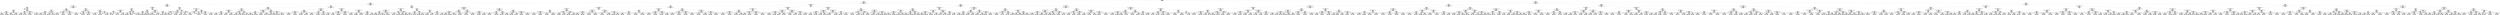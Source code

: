 digraph Tree {
node [shape=box] ;
0 [label="haversine_distance <= 2.0803\nmse = 0.6137\nsamples = 642361\nvalue = 6.4731"] ;
1 [label="haversine_distance <= 0.9947\nmse = 0.4484\nsamples = 318188\nvalue = 5.9818"] ;
0 -> 1 [labeldistance=2.5, labelangle=45, headlabel="True"] ;
2 [label="manhattan_distance <= 0.0275\nmse = 0.5651\nsamples = 104957\nvalue = 5.5609"] ;
1 -> 2 ;
3 [label="haversine_distance <= 0.0053\nmse = 2.7904\nsamples = 1699\nvalue = 3.5551"] ;
2 -> 3 ;
4 [label="avg_dropoff_cluster_haversine_speed <= 13.4677\nmse = 1.8009\nsamples = 951\nvalue = 3.1138"] ;
3 -> 4 ;
5 [label="passthru_latitude <= 40.7117\nmse = 1.436\nsamples = 313\nvalue = 2.83"] ;
4 -> 5 ;
6 [label="mse = 0.0\nsamples = 1\nvalue = 6.5468"] ;
5 -> 6 ;
7 [label="pickup_longitude <= -73.9797\nmse = 1.3338\nsamples = 312\nvalue = 2.7996"] ;
5 -> 7 ;
8 [label="dropoff_latitude <= 40.7336\nmse = 1.3086\nsamples = 233\nvalue = 2.9369"] ;
7 -> 8 ;
9 [label="dropoff_longitude <= -73.9922\nmse = 1.4327\nsamples = 50\nvalue = 3.3134"] ;
8 -> 9 ;
10 [label="dropoff_longitude <= -73.9923\nmse = 1.7272\nsamples = 30\nvalue = 3.5853"] ;
9 -> 10 ;
11 [label="mse = 1.3984\nsamples = 28\nvalue = 3.4265"] ;
10 -> 11 ;
12 [label="mse = 0.1265\nsamples = 2\nvalue = 6.1264"] ;
10 -> 12 ;
13 [label="avg_pickup_weekday_manhattan_speed <= 17.6066\nmse = 0.5561\nsamples = 20\nvalue = 2.8351"] ;
9 -> 13 ;
14 [label="mse = 0.1445\nsamples = 6\nvalue = 3.6083"] ;
13 -> 14 ;
15 [label="mse = 0.4363\nsamples = 14\nvalue = 2.5891"] ;
13 -> 15 ;
16 [label="passthru_longitude <= -74.0047\nmse = 1.2231\nsamples = 183\nvalue = 2.8315"] ;
8 -> 16 ;
17 [label="manhattan_distance <= 0.002\nmse = 1.3303\nsamples = 35\nvalue = 3.3475"] ;
16 -> 17 ;
18 [label="mse = 0.8883\nsamples = 20\nvalue = 3.8713"] ;
17 -> 18 ;
19 [label="mse = 1.0565\nsamples = 15\nvalue = 2.6403"] ;
17 -> 19 ;
20 [label="avg_dropoff_cluster_pickup_hour_manhattan_speed <= 11.4261\nmse = 1.1394\nsamples = 148\nvalue = 2.7301"] ;
16 -> 20 ;
21 [label="mse = 4.1936\nsamples = 2\nvalue = 5.2667"] ;
20 -> 21 ;
22 [label="mse = 1.0589\nsamples = 146\nvalue = 2.7087"] ;
20 -> 22 ;
23 [label="dropoff_longitude <= -73.9756\nmse = 1.1858\nsamples = 79\nvalue = 2.391"] ;
7 -> 23 ;
24 [label="pickup_weekday_hour <= 127.0\nmse = 0.7859\nsamples = 33\nvalue = 1.9847"] ;
23 -> 24 ;
25 [label="dropoff_longitude <= -73.9784\nmse = 0.6342\nsamples = 29\nvalue = 1.8532"] ;
24 -> 25 ;
26 [label="mse = 0.1325\nsamples = 6\nvalue = 1.2758"] ;
25 -> 26 ;
27 [label="mse = 0.6465\nsamples = 23\nvalue = 2.0938"] ;
25 -> 27 ;
28 [label="haversine_distance <= 0.0019\nmse = 0.6801\nsamples = 4\nvalue = 3.1021"] ;
24 -> 28 ;
29 [label="mse = 0.0176\nsamples = 3\nvalue = 3.6802"] ;
28 -> 29 ;
30 [label="mse = -0.0\nsamples = 1\nvalue = 1.9459"] ;
28 -> 30 ;
31 [label="avg_dropoff_cluster_pickup_hour_manhattan_speed <= 13.8195\nmse = 1.2655\nsamples = 46\nvalue = 2.7419"] ;
23 -> 31 ;
32 [label="avg_dropoff_cluster_pickup_hour_manhattan_speed <= 13.4565\nmse = 0.84\nsamples = 13\nvalue = 2.2152"] ;
31 -> 32 ;
33 [label="mse = 0.4509\nsamples = 9\nvalue = 2.8535"] ;
32 -> 33 ;
34 [label="mse = 0.1569\nsamples = 4\nvalue = 1.403"] ;
32 -> 34 ;
35 [label="avg_dropoff_cluster_pickup_hour_haversine_speed <= 10.5959\nmse = 1.2527\nsamples = 33\nvalue = 3.063"] ;
31 -> 35 ;
36 [label="mse = 0.0\nsamples = 1\nvalue = 5.9375"] ;
35 -> 36 ;
37 [label="mse = 1.0723\nsamples = 32\nvalue = 2.9911"] ;
35 -> 37 ;
38 [label="avg_pickup_cluster_pickup_hour_haversine_speed <= 22.8871\nmse = 1.9178\nsamples = 638\nvalue = 3.2486"] ;
4 -> 38 ;
39 [label="passenger_count <= 1.5\nmse = 1.952\nsamples = 531\nvalue = 3.3728"] ;
38 -> 39 ;
40 [label="pickup_latitude <= 40.6315\nmse = 1.8487\nsamples = 430\nvalue = 3.2552"] ;
39 -> 40 ;
41 [label="haversine_distance <= 0.0033\nmse = 2.586\nsamples = 13\nvalue = 4.6658"] ;
40 -> 41 ;
42 [label="pickup_hour <= 2.5\nmse = 0.7066\nsamples = 11\nvalue = 3.8667"] ;
41 -> 42 ;
43 [label="mse = 0.4184\nsamples = 3\nvalue = 2.8466"] ;
42 -> 43 ;
44 [label="mse = 0.1496\nsamples = 8\nvalue = 4.3304"] ;
42 -> 44 ;
45 [label="avg_dropoff_cluster_manhattan_speed <= 27.8065\nmse = 0.0186\nsamples = 2\nvalue = 7.2228"] ;
41 -> 45 ;
46 [label="mse = 0.0\nsamples = 1\nvalue = 7.1546"] ;
45 -> 46 ;
47 [label="mse = -0.0\nsamples = 1\nvalue = 7.4955"] ;
45 -> 47 ;
48 [label="avg_pickup_cluster_pickup_hour_haversine_speed <= 22.0178\nmse = 1.7617\nsamples = 417\nvalue = 3.2112"] ;
40 -> 48 ;
49 [label="passthru_latitude <= 40.6649\nmse = 1.5573\nsamples = 400\nvalue = 3.1735"] ;
48 -> 49 ;
50 [label="mse = 0.8317\nsamples = 17\nvalue = 2.2743"] ;
49 -> 50 ;
51 [label="mse = 1.5519\nsamples = 383\nvalue = 3.2141"] ;
49 -> 51 ;
52 [label="passenger_count <= 0.5\nmse = 6.0673\nsamples = 17\nvalue = 4.1881"] ;
48 -> 52 ;
53 [label="mse = 0.0\nsamples = 1\nvalue = 11.361"] ;
52 -> 53 ;
54 [label="mse = 4.0871\nsamples = 16\nvalue = 3.8892"] ;
52 -> 54 ;
55 [label="avg_pickup_cluster_dropoff_cluster_manhattan_speed <= 9.5248\nmse = 2.0797\nsamples = 101\nvalue = 3.8831"] ;
39 -> 55 ;
56 [label="avg_dropoff_cluster_pickup_hour_manhattan_speed <= 18.8667\nmse = 4.0335\nsamples = 16\nvalue = 5.2112"] ;
55 -> 56 ;
57 [label="avg_pickup_weekday_hour_haversine_speed <= 12.3036\nmse = 0.8989\nsamples = 8\nvalue = 3.562"] ;
56 -> 57 ;
58 [label="mse = 0.445\nsamples = 4\nvalue = 2.7475"] ;
57 -> 58 ;
59 [label="mse = 0.3067\nsamples = 4\nvalue = 4.2136"] ;
57 -> 59 ;
60 [label="avg_pickup_weekday_hour_haversine_speed <= 18.9986\nmse = 2.8147\nsamples = 8\nvalue = 6.4481"] ;
56 -> 60 ;
61 [label="mse = 0.0851\nsamples = 5\nvalue = 7.1764"] ;
60 -> 61 ;
62 [label="mse = 4.6382\nsamples = 3\nvalue = 4.2631"] ;
60 -> 62 ;
63 [label="avg_pickup_weekday_hour_manhattan_speed <= 14.667\nmse = 1.4778\nsamples = 85\nvalue = 3.6824"] ;
55 -> 63 ;
64 [label="avg_pickup_cluster_pickup_hour_manhattan_speed <= 16.3707\nmse = 2.0016\nsamples = 12\nvalue = 4.8266"] ;
63 -> 64 ;
65 [label="mse = 0.2347\nsamples = 3\nvalue = 7.4175"] ;
64 -> 65 ;
66 [label="mse = 0.8805\nsamples = 9\nvalue = 4.3556"] ;
64 -> 66 ;
67 [label="avg_dropoff_cluster_pickup_hour_manhattan_speed <= 19.4837\nmse = 0.9867\nsamples = 73\nvalue = 3.4191"] ;
63 -> 67 ;
68 [label="mse = 0.2688\nsamples = 17\nvalue = 2.7418"] ;
67 -> 68 ;
69 [label="mse = 1.0231\nsamples = 56\nvalue = 3.6216"] ;
67 -> 69 ;
70 [label="pickup_longitude <= -73.7669\nmse = 1.3554\nsamples = 107\nvalue = 2.6722"] ;
38 -> 70 ;
71 [label="avg_pickup_cluster_pickup_hour_haversine_speed <= 25.5414\nmse = 1.0353\nsamples = 97\nvalue = 2.5081"] ;
70 -> 71 ;
72 [label="avg_dropoff_cluster_manhattan_speed <= 18.0657\nmse = 0.507\nsamples = 39\nvalue = 2.0091"] ;
71 -> 72 ;
73 [label="mse = 0.0\nsamples = 1\nvalue = 4.8752"] ;
72 -> 73 ;
74 [label="pickup_longitude <= -73.7766\nmse = 0.3845\nsamples = 38\nvalue = 1.9643"] ;
72 -> 74 ;
75 [label="mse = 0.3101\nsamples = 36\nvalue = 1.8733"] ;
74 -> 75 ;
76 [label="mse = 0.0131\nsamples = 2\nvalue = 3.0379"] ;
74 -> 76 ;
77 [label="dropoff_longitude <= -73.7825\nmse = 1.1123\nsamples = 58\nvalue = 2.8231"] ;
71 -> 77 ;
78 [label="avg_pickup_cluster_pickup_hour_manhattan_speed <= 49.6615\nmse = 1.1757\nsamples = 42\nvalue = 3.0361"] ;
77 -> 78 ;
79 [label="mse = 1.0654\nsamples = 41\nvalue = 2.975"] ;
78 -> 79 ;
80 [label="mse = 0.0\nsamples = 1\nvalue = 5.2983"] ;
78 -> 80 ;
81 [label="avg_pickup_cluster_pickup_hour_haversine_speed <= 30.4463\nmse = 0.4463\nsamples = 16\nvalue = 2.2233"] ;
77 -> 81 ;
82 [label="mse = 0.3022\nsamples = 11\nvalue = 2.4246"] ;
81 -> 82 ;
83 [label="mse = 0.3128\nsamples = 5\nvalue = 1.5188"] ;
81 -> 83 ;
84 [label="haversine_distance <= 0.001\nmse = 1.4667\nsamples = 10\nvalue = 4.3949"] ;
70 -> 84 ;
85 [label="avg_pickup_weekday_manhattan_speed <= 17.6066\nmse = 1.4601\nsamples = 7\nvalue = 3.7179"] ;
84 -> 85 ;
86 [label="pickup_latitude <= 40.6892\nmse = 0.2442\nsamples = 5\nvalue = 4.3204"] ;
85 -> 86 ;
87 [label="mse = 0.0031\nsamples = 2\nvalue = 4.7236"] ;
86 -> 87 ;
88 [label="mse = 0.0598\nsamples = 3\nvalue = 3.7827"] ;
86 -> 88 ;
89 [label="mse = 0.0\nsamples = 2\nvalue = 1.6094"] ;
85 -> 89 ;
90 [label="pickup_latitude <= 40.6641\nmse = 0.1285\nsamples = 3\nvalue = 5.2653"] ;
84 -> 90 ;
91 [label="mse = 0.0\nsamples = 1\nvalue = 4.3944"] ;
90 -> 91 ;
92 [label="haversine_distance <= 0.0014\nmse = 0.0025\nsamples = 2\nvalue = 5.4104"] ;
90 -> 92 ;
93 [label="mse = 0.0\nsamples = 1\nvalue = 5.3753"] ;
92 -> 93 ;
94 [label="mse = -0.0\nsamples = 1\nvalue = 5.4806"] ;
92 -> 94 ;
95 [label="avg_pickup_cluster_manhattan_speed <= 28.7494\nmse = 3.4876\nsamples = 748\nvalue = 4.1187"] ;
3 -> 95 ;
96 [label="avg_dropoff_cluster_manhattan_speed <= 16.4298\nmse = 3.5718\nsamples = 668\nvalue = 4.2534"] ;
95 -> 96 ;
97 [label="pickup_weekday_hour <= 31.5\nmse = 2.8842\nsamples = 232\nvalue = 3.6996"] ;
96 -> 97 ;
98 [label="avg_dropoff_cluster_pickup_hour_manhattan_speed <= 15.117\nmse = 4.514\nsamples = 30\nvalue = 4.8002"] ;
97 -> 98 ;
99 [label="manhattan_distance <= 0.0261\nmse = 2.6237\nsamples = 17\nvalue = 3.463"] ;
98 -> 99 ;
100 [label="passthru_latitude <= 40.7628\nmse = 1.1794\nsamples = 16\nvalue = 3.0972"] ;
99 -> 100 ;
101 [label="mse = 0.4657\nsamples = 11\nvalue = 2.7021"] ;
100 -> 101 ;
102 [label="mse = 1.638\nsamples = 5\nvalue = 4.0005"] ;
100 -> 102 ;
103 [label="mse = -0.0\nsamples = 1\nvalue = 7.6695"] ;
99 -> 103 ;
104 [label="haversine_distance <= 0.0103\nmse = 2.9589\nsamples = 13\nvalue = 6.086"] ;
98 -> 104 ;
105 [label="avg_pickup_weekday_hour_haversine_speed <= 17.1042\nmse = 0.7354\nsamples = 2\nvalue = 2.3981"] ;
104 -> 105 ;
106 [label="mse = 0.0\nsamples = 1\nvalue = 3.6109"] ;
105 -> 106 ;
107 [label="mse = -0.0\nsamples = 1\nvalue = 1.7918"] ;
105 -> 107 ;
108 [label="avg_dropoff_cluster_haversine_speed <= 11.365\nmse = 1.2435\nsamples = 11\nvalue = 6.5671"] ;
104 -> 108 ;
109 [label="mse = 0.0\nsamples = 1\nvalue = 3.2581"] ;
108 -> 109 ;
110 [label="mse = 0.2199\nsamples = 10\nvalue = 6.8822"] ;
108 -> 110 ;
111 [label="haversine_distance <= 0.0235\nmse = 2.4116\nsamples = 202\nvalue = 3.528"] ;
97 -> 111 ;
112 [label="pickup_cluster <= 84.5\nmse = 2.2955\nsamples = 200\nvalue = 3.4999"] ;
111 -> 112 ;
113 [label="pickup_latitude <= 40.7199\nmse = 2.2831\nsamples = 161\nvalue = 3.3629"] ;
112 -> 113 ;
114 [label="mse = 3.4366\nsamples = 9\nvalue = 4.5387"] ;
113 -> 114 ;
115 [label="mse = 2.0965\nsamples = 152\nvalue = 3.2796"] ;
113 -> 115 ;
116 [label="passenger_count <= 1.5\nmse = 2.0029\nsamples = 39\nvalue = 4.0178"] ;
112 -> 116 ;
117 [label="mse = 1.5841\nsamples = 29\nvalue = 3.629"] ;
116 -> 117 ;
118 [label="mse = 1.7743\nsamples = 10\nvalue = 4.951"] ;
116 -> 118 ;
119 [label="pickup_latitude <= 40.7552\nmse = 0.3685\nsamples = 2\nvalue = 8.088"] ;
111 -> 119 ;
120 [label="mse = 0.0\nsamples = 1\nvalue = 7.481"] ;
119 -> 120 ;
121 [label="mse = 0.0\nsamples = 1\nvalue = 8.695"] ;
119 -> 121 ;
122 [label="passenger_count <= 2.5\nmse = 3.6883\nsamples = 436\nvalue = 4.5559"] ;
96 -> 122 ;
123 [label="haversine_distance <= 0.0103\nmse = 3.5613\nsamples = 401\nvalue = 4.4487"] ;
122 -> 123 ;
124 [label="pickup_weekday_hour <= 145.0\nmse = 2.6866\nsamples = 163\nvalue = 4.0232"] ;
123 -> 124 ;
125 [label="avg_pickup_cluster_haversine_speed <= 14.9068\nmse = 2.518\nsamples = 146\nvalue = 4.2104"] ;
124 -> 125 ;
126 [label="mse = 3.4792\nsamples = 61\nvalue = 4.8371"] ;
125 -> 126 ;
127 [label="mse = 1.5745\nsamples = 85\nvalue = 3.8379"] ;
125 -> 127 ;
128 [label="passthru_latitude <= 40.7907\nmse = 1.7726\nsamples = 17\nvalue = 2.6462"] ;
124 -> 128 ;
129 [label="mse = 1.0241\nsamples = 15\nvalue = 2.4646"] ;
128 -> 129 ;
130 [label="mse = 5.2143\nsamples = 2\nvalue = 5.2792"] ;
128 -> 130 ;
131 [label="haversine_distance <= 0.0124\nmse = 3.9548\nsamples = 238\nvalue = 4.7434"] ;
123 -> 131 ;
132 [label="pickup_hour <= 2.0\nmse = 3.9978\nsamples = 64\nvalue = 5.436"] ;
131 -> 132 ;
133 [label="mse = 2.0469\nsamples = 7\nvalue = 3.0841"] ;
132 -> 133 ;
134 [label="mse = 3.6043\nsamples = 57\nvalue = 5.6612"] ;
132 -> 134 ;
135 [label="pickup_hour <= 11.5\nmse = 3.6868\nsamples = 174\nvalue = 4.4801"] ;
131 -> 135 ;
136 [label="mse = 4.1091\nsamples = 85\nvalue = 4.9807"] ;
135 -> 136 ;
137 [label="mse = 2.8837\nsamples = 89\nvalue = 4.0321"] ;
135 -> 137 ;
138 [label="avg_pickup_cluster_haversine_speed <= 16.4284\nmse = 3.6063\nsamples = 35\nvalue = 5.7057"] ;
122 -> 138 ;
139 [label="avg_pickup_cluster_pickup_hour_haversine_speed <= 11.5737\nmse = 2.0484\nsamples = 27\nvalue = 6.3292"] ;
138 -> 139 ;
140 [label="avg_pickup_cluster_manhattan_speed <= 17.1019\nmse = 0.3547\nsamples = 4\nvalue = 3.6888"] ;
139 -> 140 ;
141 [label="mse = 0.0004\nsamples = 2\nvalue = 3.2053"] ;
140 -> 141 ;
142 [label="mse = 0.0093\nsamples = 2\nvalue = 4.4142"] ;
140 -> 142 ;
143 [label="avg_pickup_cluster_pickup_hour_haversine_speed <= 11.7168\nmse = 1.3213\nsamples = 23\nvalue = 6.6435"] ;
139 -> 143 ;
144 [label="mse = 0.0\nsamples = 1\nvalue = 8.7796"] ;
143 -> 144 ;
145 [label="mse = 1.045\nsamples = 22\nvalue = 6.4792"] ;
143 -> 145 ;
146 [label="passthru_longitude <= -73.9422\nmse = 2.2233\nsamples = 8\nvalue = 3.2639"] ;
138 -> 146 ;
147 [label="dropoff_cluster <= 43.0\nmse = 1.2747\nsamples = 2\nvalue = 4.6592"] ;
146 -> 147 ;
148 [label="mse = 0.0\nsamples = 1\nvalue = 4.0073"] ;
147 -> 148 ;
149 [label="mse = -0.0\nsamples = 1\nvalue = 6.6147"] ;
147 -> 149 ;
150 [label="pickup_weekday <= 3.5\nmse = 1.2376\nsamples = 6\nvalue = 2.5663"] ;
146 -> 150 ;
151 [label="mse = 0.6439\nsamples = 4\nvalue = 3.5232"] ;
150 -> 151 ;
152 [label="mse = 0.0\nsamples = 2\nvalue = 1.6094"] ;
150 -> 152 ;
153 [label="passenger_count <= 1.5\nmse = 1.3895\nsamples = 80\nvalue = 3.0011"] ;
95 -> 153 ;
154 [label="dropoff_longitude <= -73.7767\nmse = 1.1968\nsamples = 60\nvalue = 2.7565"] ;
153 -> 154 ;
155 [label="pickup_hour <= 15.5\nmse = 1.135\nsamples = 53\nvalue = 2.6061"] ;
154 -> 155 ;
156 [label="avg_dropoff_cluster_pickup_hour_manhattan_speed <= 53.9932\nmse = 0.6795\nsamples = 29\nvalue = 2.2686"] ;
155 -> 156 ;
157 [label="manhattan_distance <= 0.0159\nmse = 0.452\nsamples = 28\nvalue = 2.1663"] ;
156 -> 157 ;
158 [label="mse = 0.3737\nsamples = 21\nvalue = 2.3465"] ;
157 -> 158 ;
159 [label="mse = 0.2542\nsamples = 7\nvalue = 1.5766"] ;
157 -> 159 ;
160 [label="mse = 0.0\nsamples = 1\nvalue = 4.6728"] ;
156 -> 160 ;
161 [label="avg_pickup_cluster_pickup_hour_manhattan_speed <= 45.4733\nmse = 1.3862\nsamples = 24\nvalue = 3.0412"] ;
155 -> 161 ;
162 [label="avg_dropoff_cluster_pickup_hour_manhattan_speed <= 38.8192\nmse = 1.2965\nsamples = 21\nvalue = 3.2736"] ;
161 -> 162 ;
163 [label="mse = 1.2752\nsamples = 16\nvalue = 3.4846"] ;
162 -> 163 ;
164 [label="mse = 0.3601\nsamples = 5\nvalue = 2.3593"] ;
162 -> 164 ;
165 [label="manhattan_distance <= 0.0135\nmse = 0.0392\nsamples = 3\nvalue = 1.8013"] ;
161 -> 165 ;
166 [label="mse = 0.0\nsamples = 1\nvalue = 1.3863"] ;
165 -> 166 ;
167 [label="mse = 0.0057\nsamples = 2\nvalue = 1.8842"] ;
165 -> 167 ;
168 [label="passthru_latitude <= 40.6168\nmse = 0.2914\nsamples = 7\nvalue = 3.8471"] ;
154 -> 168 ;
169 [label="mse = 0.0\nsamples = 1\nvalue = 3.0445"] ;
168 -> 169 ;
170 [label="avg_pickup_weekday_hour_manhattan_speed <= 18.5279\nmse = 0.1951\nsamples = 6\nvalue = 4.0076"] ;
168 -> 170 ;
171 [label="passthru_longitude <= -73.6822\nmse = 0.0952\nsamples = 2\nvalue = 4.7153"] ;
170 -> 171 ;
172 [label="mse = 0.0\nsamples = 1\nvalue = 4.4067"] ;
171 -> 172 ;
173 [label="mse = 0.0\nsamples = 1\nvalue = 5.0239"] ;
171 -> 173 ;
174 [label="avg_pickup_cluster_pickup_hour_haversine_speed <= 32.9057\nmse = 0.0636\nsamples = 4\nvalue = 3.8307"] ;
170 -> 174 ;
175 [label="mse = 0.0149\nsamples = 3\nvalue = 3.963"] ;
174 -> 175 ;
176 [label="mse = -0.0\nsamples = 1\nvalue = 3.434"] ;
174 -> 176 ;
177 [label="avg_dropoff_cluster_pickup_hour_haversine_speed <= 23.3761\nmse = 1.1762\nsamples = 20\nvalue = 3.8082"] ;
153 -> 177 ;
178 [label="dropoff_longitude <= -73.7823\nmse = 0.512\nsamples = 4\nvalue = 5.4542"] ;
177 -> 178 ;
179 [label="avg_pickup_cluster_pickup_hour_haversine_speed <= 23.2213\nmse = 0.0081\nsamples = 3\nvalue = 5.7444"] ;
178 -> 179 ;
180 [label="mse = 0.0\nsamples = 2\nvalue = 5.8081"] ;
179 -> 180 ;
181 [label="mse = -0.0\nsamples = 1\nvalue = 5.6168"] ;
179 -> 181 ;
182 [label="mse = 0.0\nsamples = 1\nvalue = 3.7136"] ;
178 -> 182 ;
183 [label="manhattan_distance <= 0.0128\nmse = 0.3028\nsamples = 16\nvalue = 3.3073"] ;
177 -> 183 ;
184 [label="dropoff_longitude <= -73.7453\nmse = 0.3385\nsamples = 7\nvalue = 2.9841"] ;
183 -> 184 ;
185 [label="dropoff_longitude <= -73.7797\nmse = 0.1358\nsamples = 6\nvalue = 2.8191"] ;
184 -> 185 ;
186 [label="mse = 0.0307\nsamples = 5\nvalue = 2.9438"] ;
185 -> 186 ;
187 [label="mse = 0.0\nsamples = 1\nvalue = 1.9459"] ;
185 -> 187 ;
188 [label="mse = 0.0\nsamples = 1\nvalue = 4.3041"] ;
184 -> 188 ;
189 [label="pickup_latitude <= 40.6462\nmse = 0.1696\nsamples = 9\nvalue = 3.5151"] ;
183 -> 189 ;
190 [label="avg_pickup_hour_manhattan_speed <= 16.392\nmse = 0.067\nsamples = 5\nvalue = 3.8537"] ;
189 -> 190 ;
191 [label="mse = 0.0\nsamples = 1\nvalue = 3.2581"] ;
190 -> 191 ;
192 [label="mse = 0.0092\nsamples = 4\nvalue = 3.953"] ;
190 -> 192 ;
193 [label="avg_pickup_cluster_pickup_hour_haversine_speed <= 32.3258\nmse = 0.0428\nsamples = 4\nvalue = 3.1764"] ;
189 -> 193 ;
194 [label="mse = 0.0\nsamples = 1\nvalue = 2.7081"] ;
193 -> 194 ;
195 [label="mse = 0.0073\nsamples = 3\nvalue = 3.2545"] ;
193 -> 195 ;
196 [label="avg_dropoff_cluster_pickup_hour_manhattan_speed <= 15.0603\nmse = 0.4594\nsamples = 103258\nvalue = 5.5945"] ;
2 -> 196 ;
197 [label="haversine_distance <= 0.6106\nmse = 0.4414\nsamples = 33487\nvalue = 5.8436"] ;
196 -> 197 ;
198 [label="haversine_distance <= 0.1235\nmse = 0.6887\nsamples = 9133\nvalue = 5.5568"] ;
197 -> 198 ;
199 [label="pickup_weekday_hour <= 36.5\nmse = 2.7611\nsamples = 519\nvalue = 5.0417"] ;
198 -> 199 ;
200 [label="avg_pickup_cluster_pickup_hour_haversine_speed <= 11.2619\nmse = 3.3009\nsamples = 96\nvalue = 5.6183"] ;
199 -> 200 ;
201 [label="haversine_distance <= 0.077\nmse = 2.6886\nsamples = 53\nvalue = 5.1624"] ;
200 -> 201 ;
202 [label="pickup_weekday_hour <= 34.5\nmse = 2.3881\nsamples = 28\nvalue = 4.5345"] ;
201 -> 202 ;
203 [label="mse = 2.0235\nsamples = 26\nvalue = 4.3701"] ;
202 -> 203 ;
204 [label="mse = 0.0184\nsamples = 2\nvalue = 7.4114"] ;
202 -> 204 ;
205 [label="avg_dropoff_cluster_pickup_hour_haversine_speed <= 8.5545\nmse = 2.1755\nsamples = 25\nvalue = 5.8079"] ;
201 -> 205 ;
206 [label="mse = 0.0\nsamples = 1\nvalue = 8.7466"] ;
205 -> 206 ;
207 [label="mse = 1.7656\nsamples = 24\nvalue = 5.635"] ;
205 -> 207 ;
208 [label="manhattan_distance <= 0.0509\nmse = 3.4976\nsamples = 43\nvalue = 6.0742"] ;
200 -> 208 ;
209 [label="haversine_distance <= 0.036\nmse = 4.0509\nsamples = 12\nvalue = 7.2029"] ;
208 -> 209 ;
210 [label="mse = 1.2255\nsamples = 10\nvalue = 6.1708"] ;
209 -> 210 ;
211 [label="mse = 2.0435\nsamples = 2\nvalue = 9.7093"] ;
209 -> 211 ;
212 [label="avg_pickup_cluster_pickup_hour_manhattan_speed <= 14.7225\nmse = 2.297\nsamples = 31\nvalue = 5.5213"] ;
208 -> 212 ;
213 [label="mse = 0.1865\nsamples = 5\nvalue = 7.541"] ;
212 -> 213 ;
214 [label="mse = 1.7575\nsamples = 26\nvalue = 5.1272"] ;
212 -> 214 ;
215 [label="avg_dropoff_cluster_pickup_hour_haversine_speed <= 11.27\nmse = 2.5477\nsamples = 423\nvalue = 4.9117"] ;
199 -> 215 ;
216 [label="avg_pickup_cluster_pickup_hour_manhattan_speed <= 15.6974\nmse = 2.4897\nsamples = 368\nvalue = 4.7902"] ;
215 -> 216 ;
217 [label="dropoff_longitude <= -73.9809\nmse = 2.2622\nsamples = 310\nvalue = 4.6742"] ;
216 -> 217 ;
218 [label="mse = 2.2167\nsamples = 173\nvalue = 4.924"] ;
217 -> 218 ;
219 [label="mse = 2.1581\nsamples = 137\nvalue = 4.3837"] ;
217 -> 219 ;
220 [label="manhattan_distance <= 0.0705\nmse = 3.2553\nsamples = 58\nvalue = 5.4203"] ;
216 -> 220 ;
221 [label="mse = 3.1936\nsamples = 24\nvalue = 6.1784"] ;
220 -> 221 ;
222 [label="mse = 2.6246\nsamples = 34\nvalue = 4.8955"] ;
220 -> 222 ;
223 [label="manhattan_distance <= 0.1363\nmse = 2.1425\nsamples = 55\nvalue = 5.7507"] ;
215 -> 223 ;
224 [label="pickup_longitude <= -74.001\nmse = 2.1082\nsamples = 44\nvalue = 6.003"] ;
223 -> 224 ;
225 [label="mse = 0.1666\nsamples = 3\nvalue = 4.0285"] ;
224 -> 225 ;
226 [label="mse = 1.878\nsamples = 41\nvalue = 6.1972"] ;
224 -> 226 ;
227 [label="passthru_longitude <= -74.0044\nmse = 0.7422\nsamples = 11\nvalue = 4.6242"] ;
223 -> 227 ;
228 [label="mse = 0.0\nsamples = 1\nvalue = 7.1452"] ;
227 -> 228 ;
229 [label="mse = 0.3088\nsamples = 10\nvalue = 4.4441"] ;
227 -> 229 ;
230 [label="avg_dropoff_cluster_pickup_hour_haversine_speed <= 10.1157\nmse = 0.5494\nsamples = 8614\nvalue = 5.5873"] ;
198 -> 230 ;
231 [label="avg_pickup_cluster_dropoff_cluster_manhattan_speed <= 11.4432\nmse = 0.5257\nsamples = 3056\nvalue = 5.7487"] ;
230 -> 231 ;
232 [label="dropoff_longitude <= -73.98\nmse = 0.5356\nsamples = 2122\nvalue = 5.8321"] ;
231 -> 232 ;
233 [label="haversine_distance <= 0.2563\nmse = 0.6055\nsamples = 1223\nvalue = 5.9259"] ;
232 -> 233 ;
234 [label="mse = 1.3975\nsamples = 138\nvalue = 5.5016"] ;
233 -> 234 ;
235 [label="mse = 0.4756\nsamples = 1085\nvalue = 5.9813"] ;
233 -> 235 ;
236 [label="avg_pickup_weekday_hour_haversine_speed <= 11.3417\nmse = 0.4074\nsamples = 899\nvalue = 5.7002"] ;
232 -> 236 ;
237 [label="mse = 0.3668\nsamples = 348\nvalue = 5.8744"] ;
236 -> 237 ;
238 [label="mse = 0.4021\nsamples = 551\nvalue = 5.5921"] ;
236 -> 238 ;
239 [label="avg_pickup_weekday_hour_haversine_speed <= 11.6544\nmse = 0.4494\nsamples = 934\nvalue = 5.5554"] ;
231 -> 239 ;
240 [label="avg_dropoff_cluster_manhattan_speed <= 14.6679\nmse = 0.4407\nsamples = 474\nvalue = 5.6585"] ;
239 -> 240 ;
241 [label="mse = 0.4276\nsamples = 189\nvalue = 5.4776"] ;
240 -> 241 ;
242 [label="mse = 0.4106\nsamples = 285\nvalue = 5.7861"] ;
240 -> 242 ;
243 [label="avg_pickup_weekday_hour_haversine_speed <= 15.5849\nmse = 0.4351\nsamples = 460\nvalue = 5.4447"] ;
239 -> 243 ;
244 [label="mse = 0.4239\nsamples = 433\nvalue = 5.4732"] ;
243 -> 244 ;
245 [label="mse = 0.399\nsamples = 27\nvalue = 5.0011"] ;
243 -> 245 ;
246 [label="haversine_distance <= 0.4588\nmse = 0.5401\nsamples = 5558\nvalue = 5.498"] ;
230 -> 246 ;
247 [label="avg_pickup_cluster_haversine_speed <= 12.5893\nmse = 0.6852\nsamples = 2339\nvalue = 5.3919"] ;
246 -> 247 ;
248 [label="pickup_hour <= 9.5\nmse = 0.6368\nsamples = 422\nvalue = 5.577"] ;
247 -> 248 ;
249 [label="mse = 0.6248\nsamples = 50\nvalue = 5.1438"] ;
248 -> 249 ;
250 [label="mse = 0.6123\nsamples = 372\nvalue = 5.6304"] ;
248 -> 250 ;
251 [label="haversine_distance <= 0.1262\nmse = 0.6866\nsamples = 1917\nvalue = 5.3513"] ;
247 -> 251 ;
252 [label="mse = 1.0702\nsamples = 6\nvalue = 7.0033"] ;
251 -> 252 ;
253 [label="mse = 0.6763\nsamples = 1911\nvalue = 5.3459"] ;
251 -> 253 ;
254 [label="avg_pickup_cluster_dropoff_cluster_haversine_speed <= 11.662\nmse = 0.4164\nsamples = 3219\nvalue = 5.5777"] ;
246 -> 254 ;
255 [label="pickup_cluster <= 0.5\nmse = 0.405\nsamples = 2817\nvalue = 5.6171"] ;
254 -> 255 ;
256 [label="mse = 7.2307\nsamples = 4\nvalue = 8.282"] ;
255 -> 256 ;
257 [label="mse = 0.3823\nsamples = 2813\nvalue = 5.6127"] ;
255 -> 257 ;
258 [label="avg_pickup_cluster_dropoff_cluster_manhattan_speed <= 19.4429\nmse = 0.4113\nsamples = 402\nvalue = 5.3083"] ;
254 -> 258 ;
259 [label="mse = 0.4149\nsamples = 354\nvalue = 5.3538"] ;
258 -> 259 ;
260 [label="mse = 0.2481\nsamples = 48\nvalue = 4.962"] ;
258 -> 260 ;
261 [label="avg_pickup_cluster_dropoff_cluster_haversine_speed <= 9.8299\nmse = 0.3091\nsamples = 24354\nvalue = 5.949"] ;
197 -> 261 ;
262 [label="avg_pickup_weekday_hour_haversine_speed <= 13.0597\nmse = 0.2704\nsamples = 12608\nvalue = 6.0857"] ;
261 -> 262 ;
263 [label="haversine_distance <= 0.7647\nmse = 0.262\nsamples = 9245\nvalue = 6.1536"] ;
262 -> 263 ;
264 [label="avg_dropoff_cluster_pickup_hour_manhattan_speed <= 13.07\nmse = 0.2516\nsamples = 3236\nvalue = 6.007"] ;
263 -> 264 ;
265 [label="avg_pickup_cluster_dropoff_cluster_haversine_speed <= 8.147\nmse = 0.2604\nsamples = 1526\nvalue = 6.1047"] ;
264 -> 265 ;
266 [label="mse = 0.2456\nsamples = 796\nvalue = 6.1953"] ;
265 -> 266 ;
267 [label="mse = 0.2578\nsamples = 730\nvalue = 6.0064"] ;
265 -> 267 ;
268 [label="avg_pickup_weekday_hour_manhattan_speed <= 14.8351\nmse = 0.2275\nsamples = 1710\nvalue = 5.9192"] ;
264 -> 268 ;
269 [label="mse = 0.2208\nsamples = 779\nvalue = 5.991"] ;
268 -> 269 ;
270 [label="mse = 0.2251\nsamples = 931\nvalue = 5.8594"] ;
268 -> 270 ;
271 [label="avg_pickup_cluster_dropoff_cluster_haversine_speed <= 7.8691\nmse = 0.2495\nsamples = 6009\nvalue = 6.2336"] ;
263 -> 271 ;
272 [label="avg_dropoff_cluster_pickup_hour_haversine_speed <= 10.3872\nmse = 0.2469\nsamples = 1511\nvalue = 6.3939"] ;
271 -> 272 ;
273 [label="mse = 0.258\nsamples = 1256\nvalue = 6.4323"] ;
272 -> 273 ;
274 [label="mse = 0.1511\nsamples = 255\nvalue = 6.2071"] ;
272 -> 274 ;
275 [label="haversine_distance <= 0.8765\nmse = 0.2386\nsamples = 4498\nvalue = 6.1787"] ;
271 -> 275 ;
276 [label="mse = 0.2242\nsamples = 2165\nvalue = 6.1022"] ;
275 -> 276 ;
277 [label="mse = 0.2415\nsamples = 2333\nvalue = 6.2493"] ;
275 -> 277 ;
278 [label="avg_pickup_weekday_hour_haversine_speed <= 15.5011\nmse = 0.2466\nsamples = 3363\nvalue = 5.9014"] ;
262 -> 278 ;
279 [label="haversine_distance <= 0.885\nmse = 0.239\nsamples = 2753\nvalue = 5.9511"] ;
278 -> 279 ;
280 [label="avg_pickup_cluster_dropoff_cluster_haversine_speed <= 8.7942\nmse = 0.2576\nsamples = 1840\nvalue = 5.8828"] ;
279 -> 280 ;
281 [label="mse = 0.2904\nsamples = 1100\nvalue = 5.9576"] ;
280 -> 281 ;
282 [label="mse = 0.1856\nsamples = 740\nvalue = 5.768"] ;
280 -> 282 ;
283 [label="avg_pickup_cluster_dropoff_cluster_haversine_speed <= 8.5525\nmse = 0.1757\nsamples = 913\nvalue = 6.0842"] ;
279 -> 283 ;
284 [label="mse = 0.1575\nsamples = 435\nvalue = 6.1878"] ;
283 -> 284 ;
285 [label="mse = 0.1728\nsamples = 478\nvalue = 5.9834"] ;
283 -> 285 ;
286 [label="haversine_distance <= 0.7708\nmse = 0.2201\nsamples = 610\nvalue = 5.6777"] ;
278 -> 286 ;
287 [label="passthru_latitude <= 40.7562\nmse = 0.246\nsamples = 218\nvalue = 5.5031"] ;
286 -> 287 ;
288 [label="mse = 0.2559\nsamples = 124\nvalue = 5.6401"] ;
287 -> 288 ;
289 [label="mse = 0.1898\nsamples = 94\nvalue = 5.3487"] ;
287 -> 289 ;
290 [label="avg_pickup_weekday_hour_manhattan_speed <= 24.1575\nmse = 0.18\nsamples = 392\nvalue = 5.7734"] ;
286 -> 290 ;
291 [label="mse = 0.1816\nsamples = 291\nvalue = 5.8371"] ;
290 -> 291 ;
292 [label="mse = 0.131\nsamples = 101\nvalue = 5.5917"] ;
290 -> 292 ;
293 [label="avg_pickup_weekday_hour_haversine_speed <= 12.6994\nmse = 0.3088\nsamples = 11746\nvalue = 5.8007"] ;
261 -> 293 ;
294 [label="haversine_distance <= 0.8046\nmse = 0.3026\nsamples = 7683\nvalue = 5.8787"] ;
293 -> 294 ;
295 [label="avg_pickup_cluster_dropoff_cluster_manhattan_speed <= 17.3777\nmse = 0.2824\nsamples = 3197\nvalue = 5.7551"] ;
294 -> 295 ;
296 [label="haversine_distance <= 0.7076\nmse = 0.2664\nsamples = 2698\nvalue = 5.8012"] ;
295 -> 296 ;
297 [label="mse = 0.283\nsamples = 1181\nvalue = 5.7318"] ;
296 -> 297 ;
298 [label="mse = 0.2473\nsamples = 1517\nvalue = 5.8539"] ;
296 -> 298 ;
299 [label="avg_pickup_cluster_dropoff_cluster_manhattan_speed <= 19.3055\nmse = 0.296\nsamples = 499\nvalue = 5.507"] ;
295 -> 299 ;
300 [label="mse = 0.2496\nsamples = 292\nvalue = 5.5907"] ;
299 -> 300 ;
301 [label="mse = 0.3375\nsamples = 207\nvalue = 5.3899"] ;
299 -> 301 ;
302 [label="avg_pickup_cluster_dropoff_cluster_haversine_speed <= 14.2541\nmse = 0.298\nsamples = 4486\nvalue = 5.9682"] ;
294 -> 302 ;
303 [label="avg_pickup_weekday_hour_manhattan_speed <= 14.6914\nmse = 0.2855\nsamples = 3970\nvalue = 6.0014"] ;
302 -> 303 ;
304 [label="mse = 0.3054\nsamples = 2159\nvalue = 6.0681"] ;
303 -> 304 ;
305 [label="mse = 0.2499\nsamples = 1811\nvalue = 5.9214"] ;
303 -> 305 ;
306 [label="avg_dropoff_cluster_pickup_hour_haversine_speed <= 11.0681\nmse = 0.3211\nsamples = 516\nvalue = 5.7131"] ;
302 -> 306 ;
307 [label="mse = 0.3389\nsamples = 303\nvalue = 5.8126"] ;
306 -> 307 ;
308 [label="mse = 0.258\nsamples = 213\nvalue = 5.565"] ;
306 -> 308 ;
309 [label="avg_pickup_cluster_dropoff_cluster_haversine_speed <= 12.3851\nmse = 0.2882\nsamples = 4063\nvalue = 5.6559"] ;
293 -> 309 ;
310 [label="haversine_distance <= 0.7883\nmse = 0.2534\nsamples = 3069\nvalue = 5.7256"] ;
309 -> 310 ;
311 [label="pickup_longitude <= -73.9764\nmse = 0.2658\nsamples = 1152\nvalue = 5.5991"] ;
310 -> 311 ;
312 [label="mse = 0.2632\nsamples = 922\nvalue = 5.6394"] ;
311 -> 312 ;
313 [label="mse = 0.2442\nsamples = 230\nvalue = 5.4397"] ;
311 -> 313 ;
314 [label="avg_pickup_weekday_hour_manhattan_speed <= 20.2832\nmse = 0.2307\nsamples = 1917\nvalue = 5.8014"] ;
310 -> 314 ;
315 [label="mse = 0.2324\nsamples = 1642\nvalue = 5.8407"] ;
314 -> 315 ;
316 [label="mse = 0.159\nsamples = 275\nvalue = 5.5718"] ;
314 -> 316 ;
317 [label="dropoff_longitude <= -73.9517\nmse = 0.3343\nsamples = 994\nvalue = 5.4416"] ;
309 -> 317 ;
318 [label="avg_pickup_weekday_hour_manhattan_speed <= 18.6754\nmse = 0.2917\nsamples = 987\nvalue = 5.4333"] ;
317 -> 318 ;
319 [label="mse = 0.325\nsamples = 552\nvalue = 5.518"] ;
318 -> 319 ;
320 [label="mse = 0.2301\nsamples = 435\nvalue = 5.3276"] ;
318 -> 320 ;
321 [label="manhattan_distance <= 1.1673\nmse = 4.9981\nsamples = 7\nvalue = 6.6443"] ;
317 -> 321 ;
322 [label="mse = 0.0791\nsamples = 6\nvalue = 5.5973"] ;
321 -> 322 ;
323 [label="mse = 0.0\nsamples = 1\nvalue = 11.356"] ;
321 -> 323 ;
324 [label="haversine_distance <= 0.6113\nmse = 0.4242\nsamples = 69771\nvalue = 5.4752"] ;
196 -> 324 ;
325 [label="dropoff_longitude <= -73.8143\nmse = 0.7169\nsamples = 20804\nvalue = 5.2259"] ;
324 -> 325 ;
326 [label="avg_pickup_cluster_pickup_hour_haversine_speed <= 15.5484\nmse = 0.675\nsamples = 20580\nvalue = 5.2391"] ;
325 -> 326 ;
327 [label="avg_pickup_cluster_dropoff_cluster_haversine_speed <= 13.1093\nmse = 0.6519\nsamples = 14159\nvalue = 5.3068"] ;
326 -> 327 ;
328 [label="haversine_distance <= 0.4919\nmse = 0.674\nsamples = 11955\nvalue = 5.3443"] ;
327 -> 328 ;
329 [label="manhattan_distance <= 0.0505\nmse = 0.9012\nsamples = 6764\nvalue = 5.2551"] ;
328 -> 329 ;
330 [label="mse = 3.7608\nsamples = 190\nvalue = 4.7684"] ;
329 -> 330 ;
331 [label="mse = 0.811\nsamples = 6574\nvalue = 5.2692"] ;
329 -> 331 ;
332 [label="passthru_longitude <= -73.8808\nmse = 0.3524\nsamples = 5191\nvalue = 5.4612"] ;
328 -> 332 ;
333 [label="mse = 0.344\nsamples = 5190\nvalue = 5.4597"] ;
332 -> 333 ;
334 [label="mse = -0.0\nsamples = 1\nvalue = 11.3654"] ;
332 -> 334 ;
335 [label="avg_pickup_weekday_hour_haversine_speed <= 17.5526\nmse = 0.4835\nsamples = 2204\nvalue = 5.1035"] ;
327 -> 335 ;
336 [label="pickup_hour <= 7.5\nmse = 0.4837\nsamples = 2119\nvalue = 5.1197"] ;
335 -> 336 ;
337 [label="mse = 2.1853\nsamples = 37\nvalue = 5.8007"] ;
336 -> 337 ;
338 [label="mse = 0.4402\nsamples = 2082\nvalue = 5.1061"] ;
336 -> 338 ;
339 [label="avg_pickup_cluster_dropoff_cluster_manhattan_speed <= 19.9535\nmse = 0.3214\nsamples = 85\nvalue = 4.7162"] ;
335 -> 339 ;
340 [label="mse = 0.3236\nsamples = 65\nvalue = 4.8422"] ;
339 -> 340 ;
341 [label="mse = 0.1452\nsamples = 20\nvalue = 4.362"] ;
339 -> 341 ;
342 [label="haversine_distance <= 0.3501\nmse = 0.6934\nsamples = 6421\nvalue = 5.0882"] ;
326 -> 342 ;
343 [label="dropoff_longitude <= -73.8719\nmse = 1.4672\nsamples = 1833\nvalue = 4.9302"] ;
342 -> 343 ;
344 [label="avg_pickup_cluster_pickup_hour_manhattan_speed <= 35.1404\nmse = 1.3918\nsamples = 1762\nvalue = 4.8994"] ;
343 -> 344 ;
345 [label="mse = 1.3551\nsamples = 1746\nvalue = 4.9135"] ;
344 -> 345 ;
346 [label="mse = 3.0142\nsamples = 16\nvalue = 3.4001"] ;
344 -> 346 ;
347 [label="haversine_distance <= 0.0504\nmse = 2.7503\nsamples = 71\nvalue = 5.7157"] ;
343 -> 347 ;
348 [label="mse = 2.4352\nsamples = 20\nvalue = 4.4805"] ;
347 -> 348 ;
349 [label="mse = 2.0706\nsamples = 51\nvalue = 6.1847"] ;
347 -> 349 ;
350 [label="avg_dropoff_cluster_pickup_hour_manhattan_speed <= 18.8926\nmse = 0.3688\nsamples = 4588\nvalue = 5.1517"] ;
342 -> 350 ;
351 [label="dropoff_latitude <= 40.7231\nmse = 0.3307\nsamples = 968\nvalue = 5.3442"] ;
350 -> 351 ;
352 [label="mse = 0.3333\nsamples = 167\nvalue = 5.6098"] ;
351 -> 352 ;
353 [label="mse = 0.313\nsamples = 801\nvalue = 5.2905"] ;
351 -> 353 ;
354 [label="dropoff_longitude <= -73.9049\nmse = 0.3664\nsamples = 3620\nvalue = 5.1001"] ;
350 -> 354 ;
355 [label="mse = 0.3499\nsamples = 3543\nvalue = 5.0901"] ;
354 -> 355 ;
356 [label="mse = 0.9332\nsamples = 77\nvalue = 5.5853"] ;
354 -> 356 ;
357 [label="manhattan_distance <= 0.2989\nmse = 3.0896\nsamples = 224\nvalue = 4.0041"] ;
325 -> 357 ;
358 [label="pickup_weekday_hour <= 10.5\nmse = 2.6011\nsamples = 155\nvalue = 3.4761"] ;
357 -> 358 ;
359 [label="passthru_latitude <= 40.6451\nmse = 5.581\nsamples = 7\nvalue = 4.9229"] ;
358 -> 359 ;
360 [label="haversine_distance <= 0.0797\nmse = 0.9826\nsamples = 5\nvalue = 3.4323"] ;
359 -> 360 ;
361 [label="mse = 0.0\nsamples = 1\nvalue = 2.3026"] ;
360 -> 361 ;
362 [label="mse = 0.398\nsamples = 4\nvalue = 4.0779"] ;
360 -> 362 ;
363 [label="avg_dropoff_cluster_pickup_hour_manhattan_speed <= 45.2729\nmse = 0.0565\nsamples = 2\nvalue = 8.2021"] ;
359 -> 363 ;
364 [label="mse = 0.0\nsamples = 1\nvalue = 8.3209"] ;
363 -> 364 ;
365 [label="mse = -0.0\nsamples = 1\nvalue = 7.7267"] ;
363 -> 365 ;
366 [label="manhattan_distance <= 0.1113\nmse = 2.2348\nsamples = 148\nvalue = 3.3746"] ;
358 -> 366 ;
367 [label="passenger_count <= 1.5\nmse = 2.4775\nsamples = 73\nvalue = 2.9907"] ;
366 -> 367 ;
368 [label="mse = 1.7388\nsamples = 52\nvalue = 2.6429"] ;
367 -> 368 ;
369 [label="mse = 3.2582\nsamples = 21\nvalue = 3.9706"] ;
367 -> 369 ;
370 [label="pickup_latitude <= 40.6447\nmse = 1.528\nsamples = 75\nvalue = 3.8488"] ;
366 -> 370 ;
371 [label="mse = 1.7016\nsamples = 27\nvalue = 4.3194"] ;
370 -> 371 ;
372 [label="mse = 1.1809\nsamples = 48\nvalue = 3.5452"] ;
370 -> 372 ;
373 [label="haversine_distance <= 0.4158\nmse = 2.1401\nsamples = 69\nvalue = 5.1972"] ;
357 -> 373 ;
374 [label="dropoff_latitude <= 40.6444\nmse = 1.4044\nsamples = 41\nvalue = 4.6001"] ;
373 -> 374 ;
375 [label="avg_dropoff_cluster_pickup_hour_manhattan_speed <= 37.9561\nmse = 1.0938\nsamples = 5\nvalue = 6.4432"] ;
374 -> 375 ;
376 [label="mse = 0.1533\nsamples = 3\nvalue = 7.0696"] ;
375 -> 376 ;
377 [label="mse = 0.0113\nsamples = 2\nvalue = 4.8771"] ;
375 -> 377 ;
378 [label="passenger_count <= 5.5\nmse = 0.9904\nsamples = 36\nvalue = 4.3814"] ;
374 -> 378 ;
379 [label="mse = 0.5493\nsamples = 35\nvalue = 4.2933"] ;
378 -> 379 ;
380 [label="mse = -0.0\nsamples = 1\nvalue = 9.4926"] ;
378 -> 380 ;
381 [label="haversine_distance <= 0.4888\nmse = 1.8553\nsamples = 28\nvalue = 6.1355"] ;
373 -> 381 ;
382 [label="avg_pickup_cluster_pickup_hour_manhattan_speed <= 28.5419\nmse = 1.7331\nsamples = 9\nvalue = 7.4331"] ;
381 -> 382 ;
383 [label="mse = 0.142\nsamples = 2\nvalue = 5.2895"] ;
382 -> 383 ;
384 [label="mse = 1.1623\nsamples = 7\nvalue = 7.7629"] ;
382 -> 384 ;
385 [label="pickup_weekday_hour <= 159.0\nmse = 0.4682\nsamples = 19\nvalue = 5.4147"] ;
381 -> 385 ;
386 [label="mse = 0.349\nsamples = 18\nvalue = 5.5552"] ;
385 -> 386 ;
387 [label="mse = 0.0\nsamples = 1\nvalue = 4.2905"] ;
385 -> 387 ;
388 [label="avg_pickup_cluster_dropoff_cluster_manhattan_speed <= 15.5511\nmse = 0.262\nsamples = 48967\nvalue = 5.5812"] ;
324 -> 388 ;
389 [label="avg_pickup_weekday_hour_manhattan_speed <= 21.798\nmse = 0.2379\nsamples = 30446\nvalue = 5.6838"] ;
388 -> 389 ;
390 [label="haversine_distance <= 0.8291\nmse = 0.2306\nsamples = 23212\nvalue = 5.7433"] ;
389 -> 390 ;
391 [label="avg_pickup_cluster_dropoff_cluster_haversine_speed <= 9.7572\nmse = 0.2381\nsamples = 12506\nvalue = 5.6466"] ;
390 -> 391 ;
392 [label="dropoff_latitude <= 40.7246\nmse = 0.2484\nsamples = 4729\nvalue = 5.749"] ;
391 -> 392 ;
393 [label="mse = 0.2412\nsamples = 939\nvalue = 5.8802"] ;
392 -> 393 ;
394 [label="mse = 0.2449\nsamples = 3790\nvalue = 5.7169"] ;
392 -> 394 ;
395 [label="haversine_distance <= 0.7159\nmse = 0.222\nsamples = 7777\nvalue = 5.5854"] ;
391 -> 395 ;
396 [label="mse = 0.2357\nsamples = 3360\nvalue = 5.507"] ;
395 -> 396 ;
397 [label="mse = 0.2033\nsamples = 4417\nvalue = 5.6454"] ;
395 -> 397 ;
398 [label="avg_pickup_cluster_dropoff_cluster_haversine_speed <= 10.2482\nmse = 0.1979\nsamples = 10706\nvalue = 5.8569"] ;
390 -> 398 ;
399 [label="avg_pickup_weekday_hour_haversine_speed <= 14.547\nmse = 0.1989\nsamples = 5704\nvalue = 5.9326"] ;
398 -> 399 ;
400 [label="mse = 0.189\nsamples = 3124\nvalue = 5.9846"] ;
399 -> 400 ;
401 [label="mse = 0.2036\nsamples = 2580\nvalue = 5.8697"] ;
399 -> 401 ;
402 [label="avg_pickup_weekday_hour_manhattan_speed <= 18.907\nmse = 0.1825\nsamples = 5002\nvalue = 5.7699"] ;
398 -> 402 ;
403 [label="mse = 0.1752\nsamples = 3368\nvalue = 5.8259"] ;
402 -> 403 ;
404 [label="mse = 0.178\nsamples = 1634\nvalue = 5.6562"] ;
402 -> 404 ;
405 [label="haversine_distance <= 0.8274\nmse = 0.2135\nsamples = 7234\nvalue = 5.4931"] ;
389 -> 405 ;
406 [label="avg_dropoff_cluster_pickup_hour_haversine_speed <= 16.167\nmse = 0.2498\nsamples = 3831\nvalue = 5.4137"] ;
405 -> 406 ;
407 [label="avg_pickup_cluster_dropoff_cluster_haversine_speed <= 9.8512\nmse = 0.2718\nsamples = 2248\nvalue = 5.4839"] ;
406 -> 407 ;
408 [label="mse = 0.2188\nsamples = 1217\nvalue = 5.5669"] ;
407 -> 408 ;
409 [label="mse = 0.3168\nsamples = 1031\nvalue = 5.3855"] ;
407 -> 409 ;
410 [label="avg_pickup_weekday_hour_manhattan_speed <= 26.0014\nmse = 0.201\nsamples = 1583\nvalue = 5.3127"] ;
406 -> 410 ;
411 [label="mse = 0.175\nsamples = 815\nvalue = 5.3893"] ;
410 -> 411 ;
412 [label="mse = 0.2159\nsamples = 768\nvalue = 5.2288"] ;
410 -> 412 ;
413 [label="avg_pickup_weekday_hour_haversine_speed <= 19.2383\nmse = 0.1562\nsamples = 3403\nvalue = 5.5844"] ;
405 -> 413 ;
414 [label="avg_pickup_cluster_dropoff_cluster_manhattan_speed <= 12.0233\nmse = 0.1495\nsamples = 1695\nvalue = 5.6692"] ;
413 -> 414 ;
415 [label="mse = 0.1399\nsamples = 591\nvalue = 5.8004"] ;
414 -> 415 ;
416 [label="mse = 0.1402\nsamples = 1104\nvalue = 5.5976"] ;
414 -> 416 ;
417 [label="dropoff_latitude <= 40.7329\nmse = 0.1483\nsamples = 1708\nvalue = 5.4985"] ;
413 -> 417 ;
418 [label="mse = 0.1924\nsamples = 329\nvalue = 5.6284"] ;
417 -> 418 ;
419 [label="mse = 0.1331\nsamples = 1379\nvalue = 5.468"] ;
417 -> 419 ;
420 [label="avg_pickup_weekday_hour_haversine_speed <= 15.0915\nmse = 0.256\nsamples = 18521\nvalue = 5.4133"] ;
388 -> 420 ;
421 [label="avg_pickup_cluster_dropoff_cluster_haversine_speed <= 15.8409\nmse = 0.2443\nsamples = 12554\nvalue = 5.4759"] ;
420 -> 421 ;
422 [label="haversine_distance <= 0.8142\nmse = 0.2278\nsamples = 9469\nvalue = 5.525"] ;
421 -> 422 ;
423 [label="avg_pickup_cluster_dropoff_cluster_haversine_speed <= 13.4836\nmse = 0.2475\nsamples = 4306\nvalue = 5.4283"] ;
422 -> 423 ;
424 [label="mse = 0.2247\nsamples = 2058\nvalue = 5.496"] ;
423 -> 424 ;
425 [label="mse = 0.2601\nsamples = 2248\nvalue = 5.3674"] ;
423 -> 425 ;
426 [label="avg_pickup_cluster_dropoff_cluster_haversine_speed <= 13.3379\nmse = 0.1979\nsamples = 5163\nvalue = 5.6038"] ;
422 -> 426 ;
427 [label="mse = 0.1972\nsamples = 2009\nvalue = 5.678"] ;
426 -> 427 ;
428 [label="mse = 0.1927\nsamples = 3154\nvalue = 5.5569"] ;
426 -> 428 ;
429 [label="haversine_distance <= 0.8379\nmse = 0.2649\nsamples = 3085\nvalue = 5.326"] ;
421 -> 429 ;
430 [label="avg_dropoff_cluster_manhattan_speed <= 37.8285\nmse = 0.24\nsamples = 1486\nvalue = 5.2286"] ;
429 -> 430 ;
431 [label="mse = 0.2323\nsamples = 1463\nvalue = 5.2197"] ;
430 -> 431 ;
432 [label="mse = 0.3921\nsamples = 23\nvalue = 5.8321"] ;
430 -> 432 ;
433 [label="pickup_weekday_hour <= 112.5\nmse = 0.271\nsamples = 1599\nvalue = 5.4211"] ;
429 -> 433 ;
434 [label="mse = 0.2825\nsamples = 1164\nvalue = 5.4793"] ;
433 -> 434 ;
435 [label="mse = 0.2098\nsamples = 435\nvalue = 5.2706"] ;
433 -> 435 ;
436 [label="haversine_distance <= 0.7721\nmse = 0.2552\nsamples = 5967\nvalue = 5.2825"] ;
420 -> 436 ;
437 [label="avg_dropoff_cluster_pickup_hour_manhattan_speed <= 43.6779\nmse = 0.2628\nsamples = 2013\nvalue = 5.1618"] ;
436 -> 437 ;
438 [label="avg_pickup_weekday_hour_manhattan_speed <= 24.1041\nmse = 0.2528\nsamples = 2010\nvalue = 5.1569"] ;
437 -> 438 ;
439 [label="mse = 0.2342\nsamples = 1284\nvalue = 5.2148"] ;
438 -> 439 ;
440 [label="mse = 0.2693\nsamples = 726\nvalue = 5.0536"] ;
438 -> 440 ;
441 [label="pickup_latitude <= 40.6443\nmse = 0.2534\nsamples = 3\nvalue = 7.1734"] ;
437 -> 441 ;
442 [label="mse = 0.0\nsamples = 1\nvalue = 5.8493"] ;
441 -> 442 ;
443 [label="mse = 0.0034\nsamples = 2\nvalue = 7.3626"] ;
441 -> 443 ;
444 [label="avg_pickup_cluster_dropoff_cluster_manhattan_speed <= 18.5004\nmse = 0.2399\nsamples = 3954\nvalue = 5.3449"] ;
436 -> 444 ;
445 [label="avg_pickup_weekday_hour_manhattan_speed <= 24.1041\nmse = 0.2381\nsamples = 2127\nvalue = 5.4203"] ;
444 -> 445 ;
446 [label="mse = 0.2163\nsamples = 1395\nvalue = 5.4823"] ;
445 -> 446 ;
447 [label="mse = 0.2584\nsamples = 732\nvalue = 5.299"] ;
445 -> 447 ;
448 [label="avg_pickup_weekday_hour_manhattan_speed <= 25.0807\nmse = 0.2274\nsamples = 1827\nvalue = 5.2561"] ;
444 -> 448 ;
449 [label="mse = 0.2278\nsamples = 1375\nvalue = 5.3003"] ;
448 -> 449 ;
450 [label="mse = 0.2027\nsamples = 452\nvalue = 5.1226"] ;
448 -> 450 ;
451 [label="avg_pickup_cluster_dropoff_cluster_haversine_speed <= 12.7437\nmse = 0.2608\nsamples = 213231\nvalue = 6.189"] ;
1 -> 451 ;
452 [label="avg_pickup_weekday_hour_manhattan_speed <= 18.907\nmse = 0.2238\nsamples = 142066\nvalue = 6.3102"] ;
451 -> 452 ;
453 [label="haversine_distance <= 1.4561\nmse = 0.2067\nsamples = 89596\nvalue = 6.4309"] ;
452 -> 453 ;
454 [label="avg_pickup_cluster_dropoff_cluster_haversine_speed <= 9.354\nmse = 0.2035\nsamples = 45217\nvalue = 6.276"] ;
453 -> 454 ;
455 [label="avg_pickup_weekday_hour_manhattan_speed <= 15.6211\nmse = 0.196\nsamples = 13557\nvalue = 6.4629"] ;
454 -> 455 ;
456 [label="haversine_distance <= 1.1337\nmse = 0.1766\nsamples = 7021\nvalue = 6.5578"] ;
455 -> 456 ;
457 [label="avg_pickup_cluster_dropoff_cluster_haversine_speed <= 8.1814\nmse = 0.174\nsamples = 2426\nvalue = 6.4383"] ;
456 -> 457 ;
458 [label="avg_dropoff_cluster_pickup_hour_manhattan_speed <= 13.0623\nmse = 0.1397\nsamples = 889\nvalue = 6.5481"] ;
457 -> 458 ;
459 [label="mse = 0.144\nsamples = 578\nvalue = 6.595"] ;
458 -> 459 ;
460 [label="mse = 0.1197\nsamples = 311\nvalue = 6.46"] ;
458 -> 460 ;
461 [label="avg_pickup_weekday_hour_manhattan_speed <= 14.679\nmse = 0.1828\nsamples = 1537\nvalue = 6.3743"] ;
457 -> 461 ;
462 [label="mse = 0.1942\nsamples = 905\nvalue = 6.4401"] ;
461 -> 462 ;
463 [label="mse = 0.1509\nsamples = 632\nvalue = 6.2786"] ;
461 -> 463 ;
464 [label="dropoff_latitude <= 40.7458\nmse = 0.1666\nsamples = 4595\nvalue = 6.6205"] ;
456 -> 464 ;
465 [label="avg_pickup_cluster_dropoff_cluster_haversine_speed <= 8.2985\nmse = 0.1193\nsamples = 584\nvalue = 6.4479"] ;
464 -> 465 ;
466 [label="mse = 0.1177\nsamples = 157\nvalue = 6.574"] ;
465 -> 466 ;
467 [label="mse = 0.1113\nsamples = 427\nvalue = 6.3986"] ;
465 -> 467 ;
468 [label="avg_pickup_weekday_hour_manhattan_speed <= 14.6914\nmse = 0.1685\nsamples = 4011\nvalue = 6.6448"] ;
464 -> 468 ;
469 [label="mse = 0.1785\nsamples = 2425\nvalue = 6.6953"] ;
468 -> 469 ;
470 [label="mse = 0.1438\nsamples = 1586\nvalue = 6.5689"] ;
468 -> 470 ;
471 [label="haversine_distance <= 1.1451\nmse = 0.1966\nsamples = 6536\nvalue = 6.3597"] ;
455 -> 471 ;
472 [label="avg_dropoff_cluster_pickup_hour_haversine_speed <= 10.6866\nmse = 0.1874\nsamples = 2373\nvalue = 6.2567"] ;
471 -> 472 ;
473 [label="avg_pickup_weekday_hour_manhattan_speed <= 16.7402\nmse = 0.2357\nsamples = 1162\nvalue = 6.3466"] ;
472 -> 473 ;
474 [label="mse = 0.3062\nsamples = 589\nvalue = 6.4263"] ;
473 -> 474 ;
475 [label="mse = 0.1482\nsamples = 573\nvalue = 6.2631"] ;
473 -> 475 ;
476 [label="passthru_longitude <= -73.9757\nmse = 0.1276\nsamples = 1211\nvalue = 6.1726"] ;
472 -> 476 ;
477 [label="mse = 0.1318\nsamples = 949\nvalue = 6.2163"] ;
476 -> 477 ;
478 [label="mse = 0.085\nsamples = 262\nvalue = 6.0242"] ;
476 -> 478 ;
479 [label="avg_pickup_cluster_dropoff_cluster_haversine_speed <= 8.4562\nmse = 0.1924\nsamples = 4163\nvalue = 6.4185"] ;
471 -> 479 ;
480 [label="avg_pickup_weekday_hour_haversine_speed <= 13.4158\nmse = 0.2439\nsamples = 1659\nvalue = 6.4994"] ;
479 -> 480 ;
481 [label="mse = 0.2008\nsamples = 1037\nvalue = 6.5581"] ;
480 -> 481 ;
482 [label="mse = 0.2992\nsamples = 622\nvalue = 6.4039"] ;
480 -> 482 ;
483 [label="haversine_distance <= 1.3783\nmse = 0.1509\nsamples = 2504\nvalue = 6.3649"] ;
479 -> 483 ;
484 [label="mse = 0.1436\nsamples = 1928\nvalue = 6.3303"] ;
483 -> 484 ;
485 [label="mse = 0.1578\nsamples = 576\nvalue = 6.4831"] ;
483 -> 485 ;
486 [label="haversine_distance <= 1.1755\nmse = 0.1854\nsamples = 31660\nvalue = 6.1962"] ;
454 -> 486 ;
487 [label="avg_dropoff_cluster_pickup_hour_haversine_speed <= 11.5924\nmse = 0.1979\nsamples = 12801\nvalue = 6.0872"] ;
486 -> 487 ;
488 [label="avg_pickup_weekday_hour_haversine_speed <= 12.6427\nmse = 0.217\nsamples = 5904\nvalue = 6.1762"] ;
487 -> 488 ;
489 [label="haversine_distance <= 0.9948\nmse = 0.2059\nsamples = 4230\nvalue = 6.2257"] ;
488 -> 489 ;
490 [label="mse = 6.0104\nsamples = 2\nvalue = 8.9037"] ;
489 -> 490 ;
491 [label="mse = 0.1943\nsamples = 4228\nvalue = 6.2233"] ;
489 -> 491 ;
492 [label="avg_pickup_cluster_dropoff_cluster_haversine_speed <= 10.8696\nmse = 0.2231\nsamples = 1674\nvalue = 6.0497"] ;
488 -> 492 ;
493 [label="mse = 0.1841\nsamples = 1126\nvalue = 6.1006"] ;
492 -> 493 ;
494 [label="mse = 0.2879\nsamples = 548\nvalue = 5.9429"] ;
492 -> 494 ;
495 [label="avg_pickup_cluster_dropoff_cluster_haversine_speed <= 10.7516\nmse = 0.1692\nsamples = 6897\nvalue = 6.0117"] ;
487 -> 495 ;
496 [label="avg_pickup_weekday_hour_manhattan_speed <= 14.6914\nmse = 0.1563\nsamples = 3322\nvalue = 6.0783"] ;
495 -> 496 ;
497 [label="mse = 0.1398\nsamples = 748\nvalue = 6.1705"] ;
496 -> 497 ;
498 [label="mse = 0.1579\nsamples = 2574\nvalue = 6.0514"] ;
496 -> 498 ;
499 [label="avg_pickup_cluster_pickup_hour_haversine_speed <= 14.7928\nmse = 0.1732\nsamples = 3575\nvalue = 5.9487"] ;
495 -> 499 ;
500 [label="mse = 0.1662\nsamples = 3231\nvalue = 5.9686"] ;
499 -> 500 ;
501 [label="mse = 0.1999\nsamples = 344\nvalue = 5.7583"] ;
499 -> 501 ;
502 [label="avg_pickup_weekday_hour_haversine_speed <= 11.7801\nmse = 0.1634\nsamples = 18859\nvalue = 6.2701"] ;
486 -> 502 ;
503 [label="avg_dropoff_cluster_pickup_hour_haversine_speed <= 11.5736\nmse = 0.1713\nsamples = 9011\nvalue = 6.3536"] ;
502 -> 503 ;
504 [label="avg_pickup_cluster_dropoff_cluster_haversine_speed <= 11.1066\nmse = 0.1738\nsamples = 5142\nvalue = 6.4265"] ;
503 -> 504 ;
505 [label="mse = 0.1672\nsamples = 3697\nvalue = 6.475"] ;
504 -> 505 ;
506 [label="mse = 0.1697\nsamples = 1445\nvalue = 6.3038"] ;
504 -> 506 ;
507 [label="avg_pickup_cluster_dropoff_cluster_haversine_speed <= 10.7037\nmse = 0.1514\nsamples = 3869\nvalue = 6.2564"] ;
503 -> 507 ;
508 [label="mse = 0.1594\nsamples = 1742\nvalue = 6.3288"] ;
507 -> 508 ;
509 [label="mse = 0.1369\nsamples = 2127\nvalue = 6.1968"] ;
507 -> 509 ;
510 [label="avg_pickup_cluster_dropoff_cluster_haversine_speed <= 10.7367\nmse = 0.1438\nsamples = 9848\nvalue = 6.1931"] ;
502 -> 510 ;
511 [label="haversine_distance <= 1.3247\nmse = 0.1282\nsamples = 5273\nvalue = 6.2589"] ;
510 -> 511 ;
512 [label="mse = 0.1295\nsamples = 2862\nvalue = 6.2095"] ;
511 -> 512 ;
513 [label="mse = 0.1202\nsamples = 2411\nvalue = 6.3179"] ;
511 -> 513 ;
514 [label="haversine_distance <= 1.311\nmse = 0.151\nsamples = 4575\nvalue = 6.1188"] ;
510 -> 514 ;
515 [label="mse = 0.1483\nsamples = 2209\nvalue = 6.0596"] ;
514 -> 515 ;
516 [label="mse = 0.1472\nsamples = 2366\nvalue = 6.1736"] ;
514 -> 516 ;
517 [label="avg_pickup_cluster_dropoff_cluster_haversine_speed <= 10.195\nmse = 0.1607\nsamples = 44379\nvalue = 6.5887"] ;
453 -> 517 ;
518 [label="avg_pickup_weekday_hour_manhattan_speed <= 15.6211\nmse = 0.1423\nsamples = 16338\nvalue = 6.7092"] ;
517 -> 518 ;
519 [label="passthru_latitude <= 40.7417\nmse = 0.1416\nsamples = 8138\nvalue = 6.8108"] ;
518 -> 519 ;
520 [label="haversine_distance <= 1.6782\nmse = 0.1177\nsamples = 1291\nvalue = 6.6053"] ;
519 -> 520 ;
521 [label="avg_pickup_weekday_hour_manhattan_speed <= 14.8351\nmse = 0.1345\nsamples = 662\nvalue = 6.5277"] ;
520 -> 521 ;
522 [label="mse = 0.1629\nsamples = 402\nvalue = 6.5843"] ;
521 -> 522 ;
523 [label="mse = 0.081\nsamples = 260\nvalue = 6.4442"] ;
521 -> 523 ;
524 [label="avg_pickup_cluster_dropoff_cluster_haversine_speed <= 8.6809\nmse = 0.0856\nsamples = 629\nvalue = 6.6897"] ;
520 -> 524 ;
525 [label="mse = 0.1139\nsamples = 55\nvalue = 6.8752"] ;
524 -> 525 ;
526 [label="mse = 0.079\nsamples = 574\nvalue = 6.671"] ;
524 -> 526 ;
527 [label="haversine_distance <= 1.6604\nmse = 0.1367\nsamples = 6847\nvalue = 6.8492"] ;
519 -> 527 ;
528 [label="avg_pickup_cluster_dropoff_cluster_haversine_speed <= 8.8062\nmse = 0.1238\nsamples = 2872\nvalue = 6.7559"] ;
527 -> 528 ;
529 [label="mse = 0.0895\nsamples = 906\nvalue = 6.8672"] ;
528 -> 529 ;
530 [label="mse = 0.1313\nsamples = 1966\nvalue = 6.705"] ;
528 -> 530 ;
531 [label="avg_pickup_cluster_dropoff_cluster_haversine_speed <= 8.8367\nmse = 0.1352\nsamples = 3975\nvalue = 6.9165"] ;
527 -> 531 ;
532 [label="mse = 0.1476\nsamples = 1142\nvalue = 7.0124"] ;
531 -> 532 ;
533 [label="mse = 0.1247\nsamples = 2833\nvalue = 6.8769"] ;
531 -> 533 ;
534 [label="haversine_distance <= 1.7054\nmse = 0.1227\nsamples = 8200\nvalue = 6.6088"] ;
518 -> 534 ;
535 [label="avg_pickup_cluster_dropoff_cluster_haversine_speed <= 9.207\nmse = 0.1253\nsamples = 4137\nvalue = 6.534"] ;
534 -> 535 ;
536 [label="avg_pickup_weekday_hour_manhattan_speed <= 17.2583\nmse = 0.118\nsamples = 1703\nvalue = 6.6047"] ;
535 -> 536 ;
537 [label="mse = 0.1052\nsamples = 938\nvalue = 6.6611"] ;
536 -> 537 ;
538 [label="mse = 0.1251\nsamples = 765\nvalue = 6.5375"] ;
536 -> 538 ;
539 [label="avg_pickup_cluster_pickup_hour_manhattan_speed <= 19.0336\nmse = 0.1245\nsamples = 2434\nvalue = 6.4853"] ;
535 -> 539 ;
540 [label="mse = 0.1229\nsamples = 2273\nvalue = 6.5003"] ;
539 -> 540 ;
541 [label="mse = 0.0995\nsamples = 161\nvalue = 6.276"] ;
539 -> 541 ;
542 [label="avg_pickup_weekday_hour_haversine_speed <= 13.7185\nmse = 0.1084\nsamples = 4063\nvalue = 6.6859"] ;
534 -> 542 ;
543 [label="avg_pickup_cluster_dropoff_cluster_haversine_speed <= 9.4857\nmse = 0.1151\nsamples = 2743\nvalue = 6.7218"] ;
542 -> 543 ;
544 [label="mse = 0.1214\nsamples = 1420\nvalue = 6.766"] ;
543 -> 544 ;
545 [label="mse = 0.1035\nsamples = 1323\nvalue = 6.6726"] ;
543 -> 545 ;
546 [label="passthru_longitude <= -73.9793\nmse = 0.0869\nsamples = 1320\nvalue = 6.6135"] ;
542 -> 546 ;
547 [label="mse = 0.0827\nsamples = 1004\nvalue = 6.6457"] ;
546 -> 547 ;
548 [label="mse = 0.0871\nsamples = 316\nvalue = 6.5158"] ;
546 -> 548 ;
549 [label="haversine_distance <= 1.7608\nmse = 0.158\nsamples = 28041\nvalue = 6.5185"] ;
517 -> 549 ;
550 [label="avg_pickup_weekday_hour_haversine_speed <= 11.6544\nmse = 0.1541\nsamples = 14204\nvalue = 6.4347"] ;
549 -> 550 ;
551 [label="avg_pickup_cluster_dropoff_cluster_haversine_speed <= 11.1163\nmse = 0.1459\nsamples = 6145\nvalue = 6.5278"] ;
550 -> 551 ;
552 [label="avg_dropoff_cluster_pickup_hour_haversine_speed <= 11.096\nmse = 0.144\nsamples = 3051\nvalue = 6.6009"] ;
551 -> 552 ;
553 [label="mse = 0.1195\nsamples = 1522\nvalue = 6.6649"] ;
552 -> 553 ;
554 [label="mse = 0.1601\nsamples = 1529\nvalue = 6.5384"] ;
552 -> 554 ;
555 [label="avg_dropoff_cluster_pickup_hour_haversine_speed <= 11.9322\nmse = 0.1374\nsamples = 3094\nvalue = 6.4558"] ;
551 -> 555 ;
556 [label="mse = 0.1431\nsamples = 1875\nvalue = 6.5024"] ;
555 -> 556 ;
557 [label="mse = 0.1206\nsamples = 1219\nvalue = 6.3852"] ;
555 -> 557 ;
558 [label="avg_pickup_cluster_dropoff_cluster_haversine_speed <= 11.7377\nmse = 0.1487\nsamples = 8059\nvalue = 6.364"] ;
550 -> 558 ;
559 [label="avg_pickup_cluster_pickup_hour_manhattan_speed <= 18.5071\nmse = 0.1448\nsamples = 5642\nvalue = 6.4019"] ;
558 -> 559 ;
560 [label="mse = 0.1454\nsamples = 5195\nvalue = 6.4178"] ;
559 -> 560 ;
561 [label="mse = 0.1003\nsamples = 447\nvalue = 6.2176"] ;
559 -> 561 ;
562 [label="avg_pickup_weekday_hour_manhattan_speed <= 17.3532\nmse = 0.1463\nsamples = 2417\nvalue = 6.2734"] ;
558 -> 562 ;
563 [label="mse = 0.1643\nsamples = 1614\nvalue = 6.3166"] ;
562 -> 563 ;
564 [label="mse = 0.1005\nsamples = 803\nvalue = 6.189"] ;
562 -> 564 ;
565 [label="avg_pickup_weekday_hour_manhattan_speed <= 15.6211\nmse = 0.1476\nsamples = 13837\nvalue = 6.6042"] ;
549 -> 565 ;
566 [label="avg_dropoff_cluster_pickup_hour_haversine_speed <= 11.8155\nmse = 0.137\nsamples = 6907\nvalue = 6.6888"] ;
565 -> 566 ;
567 [label="avg_pickup_cluster_dropoff_cluster_haversine_speed <= 11.2307\nmse = 0.1447\nsamples = 4142\nvalue = 6.7457"] ;
566 -> 567 ;
568 [label="mse = 0.1315\nsamples = 2112\nvalue = 6.8094"] ;
567 -> 568 ;
569 [label="mse = 0.1498\nsamples = 2030\nvalue = 6.6794"] ;
567 -> 569 ;
570 [label="avg_pickup_cluster_dropoff_cluster_haversine_speed <= 11.7199\nmse = 0.1135\nsamples = 2765\nvalue = 6.6043"] ;
566 -> 570 ;
571 [label="mse = 0.1035\nsamples = 1542\nvalue = 6.6477"] ;
570 -> 571 ;
572 [label="mse = 0.1208\nsamples = 1223\nvalue = 6.549"] ;
570 -> 572 ;
573 [label="avg_pickup_cluster_dropoff_cluster_haversine_speed <= 11.4848\nmse = 0.1439\nsamples = 6930\nvalue = 6.52"] ;
565 -> 573 ;
574 [label="passthru_longitude <= -73.9754\nmse = 0.1281\nsamples = 3911\nvalue = 6.5824"] ;
573 -> 574 ;
575 [label="mse = 0.1351\nsamples = 2892\nvalue = 6.6145"] ;
574 -> 575 ;
576 [label="mse = 0.0973\nsamples = 1019\nvalue = 6.4919"] ;
574 -> 576 ;
577 [label="avg_dropoff_cluster_pickup_hour_manhattan_speed <= 17.4182\nmse = 0.1527\nsamples = 3019\nvalue = 6.4402"] ;
573 -> 577 ;
578 [label="mse = 0.1658\nsamples = 2185\nvalue = 6.4734"] ;
577 -> 578 ;
579 [label="mse = 0.108\nsamples = 834\nvalue = 6.3528"] ;
577 -> 579 ;
580 [label="haversine_distance <= 1.4158\nmse = 0.1852\nsamples = 52470\nvalue = 6.103"] ;
452 -> 580 ;
581 [label="avg_pickup_weekday_hour_manhattan_speed <= 23.3767\nmse = 0.1729\nsamples = 23427\nvalue = 5.9321"] ;
580 -> 581 ;
582 [label="avg_pickup_cluster_dropoff_cluster_haversine_speed <= 10.2204\nmse = 0.1625\nsamples = 16977\nvalue = 5.9992"] ;
581 -> 582 ;
583 [label="haversine_distance <= 1.1278\nmse = 0.1604\nsamples = 9304\nvalue = 6.0897"] ;
582 -> 583 ;
584 [label="avg_pickup_weekday_hour_haversine_speed <= 15.5011\nmse = 0.1732\nsamples = 3030\nvalue = 5.9799"] ;
583 -> 584 ;
585 [label="avg_pickup_cluster_dropoff_cluster_haversine_speed <= 9.3955\nmse = 0.1904\nsamples = 1334\nvalue = 6.0548"] ;
584 -> 585 ;
586 [label="mse = 0.1956\nsamples = 791\nvalue = 6.1259"] ;
585 -> 586 ;
587 [label="mse = 0.1634\nsamples = 543\nvalue = 5.947"] ;
585 -> 587 ;
588 [label="avg_pickup_cluster_dropoff_cluster_haversine_speed <= 10.1974\nmse = 0.1517\nsamples = 1696\nvalue = 5.9208"] ;
584 -> 588 ;
589 [label="mse = 0.1298\nsamples = 1676\nvalue = 5.9158"] ;
588 -> 589 ;
590 [label="mse = 2.0923\nsamples = 20\nvalue = 6.4241"] ;
588 -> 590 ;
591 [label="avg_pickup_weekday_hour_manhattan_speed <= 20.4217\nmse = 0.1457\nsamples = 6274\nvalue = 6.1423"] ;
583 -> 591 ;
592 [label="avg_pickup_cluster_dropoff_cluster_haversine_speed <= 9.2921\nmse = 0.1302\nsamples = 3519\nvalue = 6.1937"] ;
591 -> 592 ;
593 [label="mse = 0.1198\nsamples = 1849\nvalue = 6.2422"] ;
592 -> 593 ;
594 [label="mse = 0.1362\nsamples = 1670\nvalue = 6.1379"] ;
592 -> 594 ;
595 [label="pickup_latitude <= 40.693\nmse = 0.1577\nsamples = 2755\nvalue = 6.0773"] ;
591 -> 595 ;
596 [label="mse = 6.5316\nsamples = 2\nvalue = 8.794"] ;
595 -> 596 ;
597 [label="mse = 0.1514\nsamples = 2753\nvalue = 6.076"] ;
595 -> 597 ;
598 [label="haversine_distance <= 1.2167\nmse = 0.1436\nsamples = 7673\nvalue = 5.8912"] ;
582 -> 598 ;
599 [label="avg_pickup_cluster_dropoff_cluster_haversine_speed <= 12.2378\nmse = 0.1484\nsamples = 4133\nvalue = 5.8114"] ;
598 -> 599 ;
600 [label="haversine_distance <= 1.0905\nmse = 0.1478\nsamples = 3642\nvalue = 5.8319"] ;
599 -> 600 ;
601 [label="mse = 0.1389\nsamples = 1577\nvalue = 5.7828"] ;
600 -> 601 ;
602 [label="mse = 0.1514\nsamples = 2065\nvalue = 5.8696"] ;
600 -> 602 ;
603 [label="avg_pickup_weekday_hour_manhattan_speed <= 23.0451\nmse = 0.127\nsamples = 491\nvalue = 5.6625"] ;
599 -> 603 ;
604 [label="mse = 0.1204\nsamples = 483\nvalue = 5.6738"] ;
603 -> 604 ;
605 [label="mse = 0.1337\nsamples = 8\nvalue = 5.1076"] ;
603 -> 605 ;
606 [label="avg_pickup_cluster_dropoff_cluster_haversine_speed <= 11.0856\nmse = 0.1216\nsamples = 3540\nvalue = 5.9851"] ;
598 -> 606 ;
607 [label="avg_dropoff_cluster_pickup_hour_manhattan_speed <= 21.7552\nmse = 0.1114\nsamples = 1951\nvalue = 6.0341"] ;
606 -> 607 ;
608 [label="mse = 0.1096\nsamples = 1835\nvalue = 6.0471"] ;
607 -> 608 ;
609 [label="mse = 0.0969\nsamples = 116\nvalue = 5.8346"] ;
607 -> 609 ;
610 [label="avg_pickup_cluster_pickup_hour_haversine_speed <= 9.6574\nmse = 0.1276\nsamples = 1589\nvalue = 5.9251"] ;
606 -> 610 ;
611 [label="mse = 5.7987\nsamples = 3\nvalue = 7.2159"] ;
610 -> 611 ;
612 [label="mse = 0.1159\nsamples = 1586\nvalue = 5.923"] ;
610 -> 612 ;
613 [label="haversine_distance <= 1.178\nmse = 0.1571\nsamples = 6450\nvalue = 5.7553"] ;
581 -> 613 ;
614 [label="avg_pickup_cluster_dropoff_cluster_haversine_speed <= 10.8592\nmse = 0.1364\nsamples = 2892\nvalue = 5.6609"] ;
613 -> 614 ;
615 [label="avg_pickup_cluster_pickup_hour_manhattan_speed <= 24.5143\nmse = 0.1196\nsamples = 2063\nvalue = 5.7146"] ;
614 -> 615 ;
616 [label="avg_pickup_cluster_dropoff_cluster_haversine_speed <= 9.2596\nmse = 0.1095\nsamples = 1321\nvalue = 5.7727"] ;
615 -> 616 ;
617 [label="mse = 0.1046\nsamples = 525\nvalue = 5.839"] ;
616 -> 617 ;
618 [label="mse = 0.1079\nsamples = 796\nvalue = 5.7282"] ;
616 -> 618 ;
619 [label="avg_pickup_cluster_haversine_speed <= 13.9228\nmse = 0.1211\nsamples = 742\nvalue = 5.6143"] ;
615 -> 619 ;
620 [label="mse = 0.1061\nsamples = 512\nvalue = 5.5638"] ;
619 -> 620 ;
621 [label="mse = 0.1361\nsamples = 230\nvalue = 5.7242"] ;
619 -> 621 ;
622 [label="avg_pickup_weekday_hour_manhattan_speed <= 25.4373\nmse = 0.1531\nsamples = 829\nvalue = 5.527"] ;
614 -> 622 ;
623 [label="dropoff_latitude <= 40.8147\nmse = 0.1814\nsamples = 306\nvalue = 5.6391"] ;
622 -> 623 ;
624 [label="mse = 0.1158\nsamples = 305\nvalue = 5.6276"] ;
623 -> 624 ;
625 [label="mse = 0.0\nsamples = 1\nvalue = 11.3645"] ;
623 -> 625 ;
626 [label="avg_dropoff_cluster_haversine_speed <= 12.4752\nmse = 0.1244\nsamples = 523\nvalue = 5.4604"] ;
622 -> 626 ;
627 [label="mse = 0.1419\nsamples = 210\nvalue = 5.3705"] ;
626 -> 627 ;
628 [label="mse = 0.1012\nsamples = 313\nvalue = 5.5265"] ;
626 -> 628 ;
629 [label="avg_pickup_cluster_dropoff_cluster_haversine_speed <= 10.5544\nmse = 0.1608\nsamples = 3558\nvalue = 5.8358"] ;
613 -> 629 ;
630 [label="avg_pickup_weekday_hour_manhattan_speed <= 26.6103\nmse = 0.1651\nsamples = 2331\nvalue = 5.8896"] ;
629 -> 630 ;
631 [label="avg_pickup_cluster_pickup_hour_haversine_speed <= 18.976\nmse = 0.1388\nsamples = 1628\nvalue = 5.9357"] ;
630 -> 631 ;
632 [label="mse = 0.1156\nsamples = 1157\nvalue = 5.9662"] ;
631 -> 632 ;
633 [label="mse = 0.1875\nsamples = 471\nvalue = 5.8615"] ;
631 -> 633 ;
634 [label="avg_dropoff_cluster_manhattan_speed <= 14.5825\nmse = 0.2103\nsamples = 703\nvalue = 5.7808"] ;
630 -> 634 ;
635 [label="mse = 0.1005\nsamples = 168\nvalue = 5.671"] ;
634 -> 635 ;
636 [label="mse = 0.2411\nsamples = 535\nvalue = 5.8169"] ;
634 -> 636 ;
637 [label="avg_pickup_weekday_hour_haversine_speed <= 22.7262\nmse = 0.1362\nsamples = 1227\nvalue = 5.7327"] ;
629 -> 637 ;
638 [label="haversine_distance <= 1.3251\nmse = 0.1267\nsamples = 1041\nvalue = 5.7687"] ;
637 -> 638 ;
639 [label="mse = 0.1047\nsamples = 641\nvalue = 5.7168"] ;
638 -> 639 ;
640 [label="mse = 0.1516\nsamples = 400\nvalue = 5.8554"] ;
638 -> 640 ;
641 [label="avg_pickup_cluster_dropoff_cluster_manhattan_speed <= 17.4559\nmse = 0.1366\nsamples = 186\nvalue = 5.5059"] ;
637 -> 641 ;
642 [label="mse = 0.1218\nsamples = 179\nvalue = 5.5312"] ;
641 -> 642 ;
643 [label="mse = 0.0924\nsamples = 7\nvalue = 4.8793"] ;
641 -> 643 ;
644 [label="avg_pickup_weekday_hour_haversine_speed <= 17.5526\nmse = 0.1524\nsamples = 29043\nvalue = 6.241"] ;
580 -> 644 ;
645 [label="haversine_distance <= 1.7286\nmse = 0.1417\nsamples = 19363\nvalue = 6.3169"] ;
644 -> 645 ;
646 [label="avg_pickup_cluster_dropoff_cluster_haversine_speed <= 10.2935\nmse = 0.1428\nsamples = 10023\nvalue = 6.2393"] ;
645 -> 646 ;
647 [label="avg_pickup_weekday_hour_manhattan_speed <= 20.4217\nmse = 0.1195\nsamples = 4959\nvalue = 6.3256"] ;
646 -> 647 ;
648 [label="manhattan_distance <= 1.4459\nmse = 0.1101\nsamples = 2911\nvalue = 6.3724"] ;
647 -> 648 ;
649 [label="mse = 5.7548\nsamples = 2\nvalue = 9.6692"] ;
648 -> 649 ;
650 [label="mse = 0.0991\nsamples = 2909\nvalue = 6.3702"] ;
648 -> 650 ;
651 [label="avg_pickup_cluster_dropoff_cluster_haversine_speed <= 8.1664\nmse = 0.1253\nsamples = 2048\nvalue = 6.2592"] ;
647 -> 651 ;
652 [label="mse = 0.2663\nsamples = 184\nvalue = 6.4277"] ;
651 -> 652 ;
653 [label="mse = 0.1086\nsamples = 1864\nvalue = 6.2428"] ;
651 -> 653 ;
654 [label="avg_pickup_cluster_dropoff_cluster_haversine_speed <= 11.0814\nmse = 0.1512\nsamples = 5064\nvalue = 6.1557"] ;
646 -> 654 ;
655 [label="dropoff_longitude <= -74.0075\nmse = 0.1572\nsamples = 2423\nvalue = 6.2091"] ;
654 -> 655 ;
656 [label="mse = 0.9481\nsamples = 74\nvalue = 6.5393"] ;
655 -> 656 ;
657 [label="mse = 0.13\nsamples = 2349\nvalue = 6.1991"] ;
655 -> 657 ;
658 [label="pickup_latitude <= 40.7665\nmse = 0.1408\nsamples = 2641\nvalue = 6.1074"] ;
654 -> 658 ;
659 [label="mse = 0.1529\nsamples = 1939\nvalue = 6.1353"] ;
658 -> 659 ;
660 [label="mse = 0.0991\nsamples = 702\nvalue = 6.0304"] ;
658 -> 660 ;
661 [label="avg_pickup_cluster_dropoff_cluster_haversine_speed <= 10.8583\nmse = 0.1273\nsamples = 9340\nvalue = 6.3995"] ;
645 -> 661 ;
662 [label="avg_pickup_weekday_hour_manhattan_speed <= 20.4409\nmse = 0.1\nsamples = 5192\nvalue = 6.468"] ;
661 -> 662 ;
663 [label="avg_pickup_cluster_dropoff_cluster_haversine_speed <= 9.7477\nmse = 0.0937\nsamples = 3186\nvalue = 6.5054"] ;
662 -> 663 ;
664 [label="mse = 0.0799\nsamples = 1228\nvalue = 6.5638"] ;
663 -> 664 ;
665 [label="mse = 0.0989\nsamples = 1958\nvalue = 6.4681"] ;
663 -> 665 ;
666 [label="avg_pickup_cluster_dropoff_cluster_haversine_speed <= 9.6265\nmse = 0.1044\nsamples = 2006\nvalue = 6.4087"] ;
662 -> 666 ;
667 [label="mse = 0.1\nsamples = 669\nvalue = 6.4763"] ;
666 -> 667 ;
668 [label="mse = 0.1032\nsamples = 1337\nvalue = 6.3751"] ;
666 -> 668 ;
669 [label="haversine_distance <= 1.7358\nmse = 0.1483\nsamples = 4148\nvalue = 6.3135"] ;
661 -> 669 ;
670 [label="passenger_count <= 4.5\nmse = 1.5829\nsamples = 82\nvalue = 6.6384"] ;
669 -> 670 ;
671 [label="mse = 0.5436\nsamples = 78\nvalue = 6.4246"] ;
670 -> 671 ;
672 [label="mse = 6.9835\nsamples = 4\nvalue = 8.9511"] ;
670 -> 672 ;
673 [label="avg_pickup_cluster_dropoff_cluster_haversine_speed <= 11.5077\nmse = 0.1172\nsamples = 4066\nvalue = 6.307"] ;
669 -> 673 ;
674 [label="mse = 0.1113\nsamples = 1621\nvalue = 6.3664"] ;
673 -> 674 ;
675 [label="mse = 0.1171\nsamples = 2445\nvalue = 6.2671"] ;
673 -> 675 ;
676 [label="haversine_distance <= 1.7026\nmse = 0.1392\nsamples = 9680\nvalue = 6.0888"] ;
644 -> 676 ;
677 [label="avg_pickup_cluster_dropoff_cluster_manhattan_speed <= 13.8011\nmse = 0.1376\nsamples = 4582\nvalue = 6.0089"] ;
676 -> 677 ;
678 [label="avg_dropoff_cluster_pickup_hour_haversine_speed <= 16.12\nmse = 0.1163\nsamples = 2828\nvalue = 6.0639"] ;
677 -> 678 ;
679 [label="avg_pickup_weekday_hour_haversine_speed <= 20.3071\nmse = 0.107\nsamples = 1644\nvalue = 6.1151"] ;
678 -> 679 ;
680 [label="mse = 0.0976\nsamples = 1203\nvalue = 6.1416"] ;
679 -> 680 ;
681 [label="mse = 0.126\nsamples = 441\nvalue = 6.0387"] ;
679 -> 681 ;
682 [label="avg_pickup_cluster_pickup_hour_haversine_speed <= 23.7788\nmse = 0.1206\nsamples = 1184\nvalue = 5.9919"] ;
678 -> 682 ;
683 [label="mse = 0.1221\nsamples = 1065\nvalue = 6.0118"] ;
682 -> 683 ;
684 [label="mse = 0.076\nsamples = 119\nvalue = 5.8226"] ;
682 -> 684 ;
685 [label="avg_pickup_cluster_pickup_hour_manhattan_speed <= 24.4348\nmse = 0.1593\nsamples = 1754\nvalue = 5.9192"] ;
677 -> 685 ;
686 [label="dropoff_cluster <= 98.5\nmse = 0.1786\nsamples = 1173\nvalue = 5.978"] ;
685 -> 686 ;
687 [label="mse = 0.1308\nsamples = 1157\nvalue = 5.9707"] ;
686 -> 687 ;
688 [label="mse = 3.572\nsamples = 16\nvalue = 6.5421"] ;
686 -> 688 ;
689 [label="avg_dropoff_cluster_haversine_speed <= 12.7939\nmse = 0.1017\nsamples = 581\nvalue = 5.8046"] ;
685 -> 689 ;
690 [label="mse = 0.092\nsamples = 306\nvalue = 5.7114"] ;
689 -> 690 ;
691 [label="mse = 0.0934\nsamples = 275\nvalue = 5.9016"] ;
689 -> 691 ;
692 [label="avg_pickup_weekday_hour_manhattan_speed <= 25.4373\nmse = 0.1297\nsamples = 5098\nvalue = 6.1607"] ;
676 -> 692 ;
693 [label="avg_pickup_cluster_dropoff_cluster_haversine_speed <= 10.3656\nmse = 0.1084\nsamples = 2719\nvalue = 6.2325"] ;
692 -> 693 ;
694 [label="avg_pickup_cluster_pickup_hour_haversine_speed <= 19.6693\nmse = 0.0932\nsamples = 1149\nvalue = 6.3081"] ;
693 -> 694 ;
695 [label="mse = 0.0907\nsamples = 1002\nvalue = 6.3308"] ;
694 -> 695 ;
696 [label="mse = 0.0812\nsamples = 147\nvalue = 6.1457"] ;
694 -> 696 ;
697 [label="haversine_distance <= 1.8906\nmse = 0.1124\nsamples = 1570\nvalue = 6.1777"] ;
693 -> 697 ;
698 [label="mse = 0.0912\nsamples = 787\nvalue = 6.1224"] ;
697 -> 698 ;
699 [label="mse = 0.1274\nsamples = 783\nvalue = 6.2328"] ;
697 -> 699 ;
700 [label="avg_pickup_cluster_dropoff_cluster_manhattan_speed <= 14.7927\nmse = 0.1415\nsamples = 2379\nvalue = 6.0779"] ;
692 -> 700 ;
701 [label="haversine_distance <= 1.7039\nmse = 0.1089\nsamples = 1674\nvalue = 6.1248"] ;
700 -> 701 ;
702 [label="mse = 7.8838\nsamples = 2\nvalue = 8.5572"] ;
701 -> 702 ;
703 [label="mse = 0.0984\nsamples = 1672\nvalue = 6.1229"] ;
701 -> 703 ;
704 [label="pickup_hour <= 0.5\nmse = 0.2017\nsamples = 705\nvalue = 5.9659"] ;
700 -> 704 ;
705 [label="mse = 1.078\nsamples = 61\nvalue = 6.3013"] ;
704 -> 705 ;
706 [label="mse = 0.097\nsamples = 644\nvalue = 5.9308"] ;
704 -> 706 ;
707 [label="haversine_distance <= 1.4737\nmse = 0.2467\nsamples = 71165\nvalue = 5.9468"] ;
451 -> 707 ;
708 [label="avg_pickup_weekday_hour_haversine_speed <= 13.2094\nmse = 0.2406\nsamples = 32241\nvalue = 5.768"] ;
707 -> 708 ;
709 [label="avg_pickup_cluster_dropoff_cluster_haversine_speed <= 15.1528\nmse = 0.2199\nsamples = 15702\nvalue = 5.8979"] ;
708 -> 709 ;
710 [label="haversine_distance <= 1.2143\nmse = 0.1951\nsamples = 8995\nvalue = 5.9855"] ;
709 -> 710 ;
711 [label="avg_dropoff_cluster_pickup_hour_haversine_speed <= 11.6781\nmse = 0.199\nsamples = 4246\nvalue = 5.8718"] ;
710 -> 711 ;
712 [label="avg_pickup_weekday_hour_manhattan_speed <= 14.6914\nmse = 0.2449\nsamples = 1485\nvalue = 5.9929"] ;
711 -> 712 ;
713 [label="manhattan_distance <= 1.1732\nmse = 0.2513\nsamples = 692\nvalue = 6.0842"] ;
712 -> 713 ;
714 [label="mse = 1.5251\nsamples = 25\nvalue = 6.6155"] ;
713 -> 714 ;
715 [label="mse = 0.197\nsamples = 667\nvalue = 6.0658"] ;
713 -> 715 ;
716 [label="avg_pickup_cluster_dropoff_cluster_manhattan_speed <= 18.1769\nmse = 0.2265\nsamples = 793\nvalue = 5.9156"] ;
712 -> 716 ;
717 [label="mse = 0.225\nsamples = 390\nvalue = 5.9938"] ;
716 -> 717 ;
718 [label="mse = 0.2155\nsamples = 403\nvalue = 5.8368"] ;
716 -> 718 ;
719 [label="haversine_distance <= 1.0377\nmse = 0.1617\nsamples = 2761\nvalue = 5.8059"] ;
711 -> 719 ;
720 [label="passthru_longitude <= -73.9504\nmse = 0.1672\nsamples = 578\nvalue = 5.7187"] ;
719 -> 720 ;
721 [label="mse = 0.1577\nsamples = 555\nvalue = 5.7412"] ;
720 -> 721 ;
722 [label="mse = 0.155\nsamples = 23\nvalue = 5.292"] ;
720 -> 722 ;
723 [label="dropoff_latitude <= 40.7769\nmse = 0.1576\nsamples = 2183\nvalue = 5.8296"] ;
719 -> 723 ;
724 [label="mse = 0.173\nsamples = 1251\nvalue = 5.8723"] ;
723 -> 724 ;
725 [label="mse = 0.1293\nsamples = 932\nvalue = 5.7689"] ;
723 -> 725 ;
726 [label="avg_dropoff_cluster_pickup_hour_haversine_speed <= 11.5382\nmse = 0.1703\nsamples = 4749\nvalue = 6.0858"] ;
710 -> 726 ;
727 [label="haversine_distance <= 1.3532\nmse = 0.2027\nsamples = 1759\nvalue = 6.1989"] ;
726 -> 727 ;
728 [label="manhattan_distance <= 1.8536\nmse = 0.1748\nsamples = 939\nvalue = 6.1383"] ;
727 -> 728 ;
729 [label="mse = 0.1736\nsamples = 869\nvalue = 6.12"] ;
728 -> 729 ;
730 [label="mse = 0.1383\nsamples = 70\nvalue = 6.3537"] ;
728 -> 730 ;
731 [label="avg_dropoff_cluster_manhattan_speed <= 14.5036\nmse = 0.2259\nsamples = 820\nvalue = 6.2689"] ;
727 -> 731 ;
732 [label="mse = 1.8331\nsamples = 14\nvalue = 6.9719"] ;
731 -> 732 ;
733 [label="mse = 0.1852\nsamples = 806\nvalue = 6.2553"] ;
731 -> 733 ;
734 [label="avg_pickup_weekday_hour_manhattan_speed <= 15.0063\nmse = 0.1402\nsamples = 2990\nvalue = 6.0212"] ;
726 -> 734 ;
735 [label="manhattan_distance <= 1.882\nmse = 0.1408\nsamples = 1462\nvalue = 6.0686"] ;
734 -> 735 ;
736 [label="mse = 0.134\nsamples = 1147\nvalue = 6.0449"] ;
735 -> 736 ;
737 [label="mse = 0.1561\nsamples = 315\nvalue = 6.1573"] ;
735 -> 737 ;
738 [label="haversine_distance <= 1.2831\nmse = 0.1356\nsamples = 1528\nvalue = 5.9772"] ;
734 -> 738 ;
739 [label="mse = 0.1491\nsamples = 400\nvalue = 5.8758"] ;
738 -> 739 ;
740 [label="mse = 0.1258\nsamples = 1128\nvalue = 6.0135"] ;
738 -> 740 ;
741 [label="haversine_distance <= 1.2617\nmse = 0.2291\nsamples = 6707\nvalue = 5.7816"] ;
709 -> 741 ;
742 [label="avg_pickup_cluster_dropoff_cluster_haversine_speed <= 17.9994\nmse = 0.233\nsamples = 3561\nvalue = 5.691"] ;
741 -> 742 ;
743 [label="avg_pickup_weekday_hour_manhattan_speed <= 15.0322\nmse = 0.2419\nsamples = 2600\nvalue = 5.7415"] ;
742 -> 743 ;
744 [label="haversine_distance <= 1.2066\nmse = 0.2615\nsamples = 1413\nvalue = 5.8032"] ;
743 -> 744 ;
745 [label="mse = 0.2145\nsamples = 1092\nvalue = 5.7692"] ;
744 -> 745 ;
746 [label="mse = 0.4012\nsamples = 321\nvalue = 5.9163"] ;
744 -> 746 ;
747 [label="haversine_distance <= 1.0648\nmse = 0.2085\nsamples = 1187\nvalue = 5.6676"] ;
743 -> 747 ;
748 [label="mse = 0.1871\nsamples = 275\nvalue = 5.5355"] ;
747 -> 748 ;
749 [label="mse = 0.208\nsamples = 912\nvalue = 5.7094"] ;
747 -> 749 ;
750 [label="pickup_longitude <= -73.7902\nmse = 0.1851\nsamples = 961\nvalue = 5.5582"] ;
742 -> 750 ;
751 [label="avg_dropoff_cluster_pickup_hour_haversine_speed <= 13.1199\nmse = 0.1686\nsamples = 957\nvalue = 5.5521"] ;
750 -> 751 ;
752 [label="mse = 0.1701\nsamples = 309\nvalue = 5.6809"] ;
751 -> 752 ;
753 [label="mse = 0.1567\nsamples = 648\nvalue = 5.4928"] ;
751 -> 753 ;
754 [label="avg_pickup_cluster_manhattan_speed <= 36.4732\nmse = 1.036\nsamples = 4\nvalue = 7.9062"] ;
750 -> 754 ;
755 [label="mse = 0.0\nsamples = 1\nvalue = 6.2672"] ;
754 -> 755 ;
756 [label="mse = 0.1874\nsamples = 3\nvalue = 8.4525"] ;
754 -> 756 ;
757 [label="avg_pickup_cluster_dropoff_cluster_haversine_speed <= 18.9126\nmse = 0.2053\nsamples = 3146\nvalue = 5.8827"] ;
741 -> 757 ;
758 [label="avg_pickup_weekday_hour_manhattan_speed <= 14.76\nmse = 0.207\nsamples = 2582\nvalue = 5.9168"] ;
757 -> 758 ;
759 [label="dropoff_latitude <= 40.7822\nmse = 0.2124\nsamples = 997\nvalue = 6.0077"] ;
758 -> 759 ;
760 [label="mse = 0.2289\nsamples = 762\nvalue = 6.0473"] ;
759 -> 760 ;
761 [label="mse = 0.1377\nsamples = 235\nvalue = 5.8797"] ;
759 -> 761 ;
762 [label="avg_dropoff_cluster_manhattan_speed <= 15.5417\nmse = 0.1955\nsamples = 1585\nvalue = 5.8608"] ;
758 -> 762 ;
763 [label="mse = 4.2948\nsamples = 7\nvalue = 7.0635"] ;
762 -> 763 ;
764 [label="mse = 0.1716\nsamples = 1578\nvalue = 5.8557"] ;
762 -> 764 ;
765 [label="pickup_weekday_hour <= 126.5\nmse = 0.1668\nsamples = 564\nvalue = 5.7241"] ;
757 -> 765 ;
766 [label="manhattan_distance <= 1.645\nmse = 0.1598\nsamples = 543\nvalue = 5.7424"] ;
765 -> 766 ;
767 [label="mse = 0.1181\nsamples = 31\nvalue = 6.0285"] ;
766 -> 767 ;
768 [label="mse = 0.1564\nsamples = 512\nvalue = 5.7217"] ;
766 -> 768 ;
769 [label="avg_pickup_cluster_haversine_speed <= 15.9511\nmse = 0.1303\nsamples = 21\nvalue = 5.2766"] ;
765 -> 769 ;
770 [label="mse = 0.0982\nsamples = 18\nvalue = 5.2161"] ;
769 -> 770 ;
771 [label="mse = 0.0175\nsamples = 3\nvalue = 5.9218"] ;
769 -> 771 ;
772 [label="avg_pickup_cluster_dropoff_cluster_manhattan_speed <= 21.3127\nmse = 0.2291\nsamples = 16539\nvalue = 5.6449"] ;
708 -> 772 ;
773 [label="avg_pickup_weekday_hour_manhattan_speed <= 21.798\nmse = 0.2145\nsamples = 12301\nvalue = 5.6995"] ;
772 -> 773 ;
774 [label="haversine_distance <= 1.2491\nmse = 0.199\nsamples = 8534\nvalue = 5.7633"] ;
773 -> 774 ;
775 [label="pickup_latitude <= 40.7399\nmse = 0.24\nsamples = 4497\nvalue = 5.6857"] ;
774 -> 775 ;
776 [label="avg_pickup_hour_haversine_speed <= 15.78\nmse = 0.3908\nsamples = 1147\nvalue = 5.8047"] ;
775 -> 776 ;
777 [label="mse = 0.1748\nsamples = 632\nvalue = 5.7152"] ;
776 -> 777 ;
778 [label="mse = 0.635\nsamples = 515\nvalue = 5.915"] ;
776 -> 778 ;
779 [label="manhattan_distance <= 1.3447\nmse = 0.1812\nsamples = 3350\nvalue = 5.6444"] ;
775 -> 779 ;
780 [label="mse = 0.1391\nsamples = 805\nvalue = 5.7587"] ;
779 -> 780 ;
781 [label="mse = 0.1893\nsamples = 2545\nvalue = 5.6074"] ;
779 -> 781 ;
782 [label="avg_pickup_cluster_dropoff_cluster_manhattan_speed <= 19.0717\nmse = 0.1376\nsamples = 4037\nvalue = 5.8517"] ;
774 -> 782 ;
783 [label="avg_pickup_weekday_hour_manhattan_speed <= 19.2679\nmse = 0.1343\nsamples = 2442\nvalue = 5.8988"] ;
782 -> 783 ;
784 [label="mse = 0.1326\nsamples = 1431\nvalue = 5.9466"] ;
783 -> 784 ;
785 [label="mse = 0.1287\nsamples = 1011\nvalue = 5.83"] ;
783 -> 785 ;
786 [label="dropoff_latitude <= 40.7707\nmse = 0.1341\nsamples = 1595\nvalue = 5.7793"] ;
782 -> 786 ;
787 [label="mse = 0.1406\nsamples = 967\nvalue = 5.8321"] ;
786 -> 787 ;
788 [label="mse = 0.1129\nsamples = 628\nvalue = 5.697"] ;
786 -> 788 ;
789 [label="haversine_distance <= 1.2281\nmse = 0.2194\nsamples = 3767\nvalue = 5.5536"] ;
773 -> 789 ;
790 [label="avg_dropoff_cluster_haversine_speed <= 17.1781\nmse = 0.1914\nsamples = 1861\nvalue = 5.4652"] ;
789 -> 790 ;
791 [label="avg_pickup_weekday_hour_haversine_speed <= 19.8456\nmse = 0.177\nsamples = 1535\nvalue = 5.4268"] ;
790 -> 791 ;
792 [label="mse = 0.1431\nsamples = 1033\nvalue = 5.4852"] ;
791 -> 792 ;
793 [label="mse = 0.2243\nsamples = 502\nvalue = 5.31"] ;
791 -> 793 ;
794 [label="haversine_distance <= 1.0024\nmse = 0.2197\nsamples = 326\nvalue = 5.6467"] ;
790 -> 794 ;
795 [label="mse = 0.2719\nsamples = 9\nvalue = 6.1799"] ;
794 -> 795 ;
796 [label="mse = 0.2088\nsamples = 317\nvalue = 5.6298"] ;
794 -> 796 ;
797 [label="avg_dropoff_cluster_pickup_hour_manhattan_speed <= 22.9821\nmse = 0.2318\nsamples = 1906\nvalue = 5.6428"] ;
789 -> 797 ;
798 [label="passthru_longitude <= -74.008\nmse = 0.2613\nsamples = 1208\nvalue = 5.7153"] ;
797 -> 798 ;
799 [label="mse = 2.8829\nsamples = 21\nvalue = 6.5449"] ;
798 -> 799 ;
800 [label="mse = 0.2109\nsamples = 1187\nvalue = 5.7027"] ;
798 -> 800 ;
801 [label="avg_dropoff_cluster_haversine_speed <= 17.1781\nmse = 0.1561\nsamples = 698\nvalue = 5.5176"] ;
797 -> 801 ;
802 [label="mse = 0.1337\nsamples = 444\nvalue = 5.4362"] ;
801 -> 802 ;
803 [label="mse = 0.1629\nsamples = 254\nvalue = 5.6659"] ;
801 -> 803 ;
804 [label="haversine_distance <= 1.2177\nmse = 0.2376\nsamples = 4238\nvalue = 5.4858"] ;
772 -> 804 ;
805 [label="avg_pickup_weekday_hour_haversine_speed <= 15.3053\nmse = 0.2292\nsamples = 1762\nvalue = 5.3703"] ;
804 -> 805 ;
806 [label="avg_pickup_cluster_dropoff_cluster_haversine_speed <= 25.8147\nmse = 0.2365\nsamples = 917\nvalue = 5.4422"] ;
805 -> 806 ;
807 [label="avg_pickup_cluster_dropoff_cluster_haversine_speed <= 18.0232\nmse = 0.2272\nsamples = 915\nvalue = 5.4387"] ;
806 -> 807 ;
808 [label="mse = 0.2158\nsamples = 531\nvalue = 5.5023"] ;
807 -> 808 ;
809 [label="mse = 0.2297\nsamples = 384\nvalue = 5.3519"] ;
807 -> 809 ;
810 [label="avg_pickup_hour_haversine_speed <= 12.5316\nmse = 1.8654\nsamples = 2\nvalue = 7.1519"] ;
806 -> 810 ;
811 [label="mse = 0.0\nsamples = 1\nvalue = 5.2204"] ;
810 -> 811 ;
812 [label="mse = 0.0\nsamples = 1\nvalue = 8.1176"] ;
810 -> 812 ;
813 [label="pickup_longitude <= -74.0025\nmse = 0.2093\nsamples = 845\nvalue = 5.2913"] ;
805 -> 813 ;
814 [label="avg_pickup_weekday_hour_manhattan_speed <= 28.8593\nmse = 0.9936\nsamples = 20\nvalue = 5.857"] ;
813 -> 814 ;
815 [label="mse = 0.0787\nsamples = 19\nvalue = 5.6902"] ;
814 -> 815 ;
816 [label="mse = 0.0\nsamples = 1\nvalue = 11.3586"] ;
814 -> 816 ;
817 [label="passthru_latitude <= 40.7999\nmse = 0.1803\nsamples = 825\nvalue = 5.2765"] ;
813 -> 817 ;
818 [label="mse = 0.1756\nsamples = 791\nvalue = 5.2599"] ;
817 -> 818 ;
819 [label="mse = 0.1565\nsamples = 34\nvalue = 5.61"] ;
817 -> 819 ;
820 [label="avg_pickup_weekday_hour_manhattan_speed <= 21.7388\nmse = 0.2271\nsamples = 2476\nvalue = 5.5693"] ;
804 -> 820 ;
821 [label="pickup_latitude <= 40.7558\nmse = 0.255\nsamples = 1747\nvalue = 5.6223"] ;
820 -> 821 ;
822 [label="pickup_longitude <= -73.7907\nmse = 0.2423\nsamples = 508\nvalue = 5.7522"] ;
821 -> 822 ;
823 [label="mse = 0.2152\nsamples = 504\nvalue = 5.7411"] ;
822 -> 823 ;
824 [label="mse = 1.6821\nsamples = 4\nvalue = 7.2118"] ;
822 -> 824 ;
825 [label="manhattan_distance <= 1.5256\nmse = 0.2505\nsamples = 1239\nvalue = 5.5693"] ;
821 -> 825 ;
826 [label="mse = 0.9146\nsamples = 69\nvalue = 5.9328"] ;
825 -> 826 ;
827 [label="mse = 0.204\nsamples = 1170\nvalue = 5.5483"] ;
825 -> 827 ;
828 [label="dropoff_longitude <= -73.9344\nmse = 0.1353\nsamples = 729\nvalue = 5.4397"] ;
820 -> 828 ;
829 [label="manhattan_distance <= 1.6419\nmse = 0.1304\nsamples = 698\nvalue = 5.4263"] ;
828 -> 829 ;
830 [label="mse = 0.0804\nsamples = 80\nvalue = 5.5932"] ;
829 -> 830 ;
831 [label="mse = 0.1328\nsamples = 618\nvalue = 5.4041"] ;
829 -> 831 ;
832 [label="pickup_weekday_hour <= 166.5\nmse = 0.1351\nsamples = 31\nvalue = 5.7955"] ;
828 -> 832 ;
833 [label="mse = 0.0911\nsamples = 30\nvalue = 5.7615"] ;
832 -> 833 ;
834 [label="mse = 0.0\nsamples = 1\nvalue = 7.1554"] ;
832 -> 834 ;
835 [label="avg_pickup_weekday_hour_haversine_speed <= 13.2094\nmse = 0.2033\nsamples = 38924\nvalue = 6.0953"] ;
707 -> 835 ;
836 [label="avg_pickup_cluster_dropoff_cluster_haversine_speed <= 15.1151\nmse = 0.1928\nsamples = 17627\nvalue = 6.2456"] ;
835 -> 836 ;
837 [label="haversine_distance <= 1.7083\nmse = 0.1677\nsamples = 9105\nvalue = 6.371"] ;
836 -> 837 ;
838 [label="avg_dropoff_cluster_pickup_hour_manhattan_speed <= 15.3461\nmse = 0.1606\nsamples = 3775\nvalue = 6.2676"] ;
837 -> 838 ;
839 [label="avg_pickup_weekday_hour_manhattan_speed <= 14.6914\nmse = 0.1909\nsamples = 1830\nvalue = 6.3383"] ;
838 -> 839 ;
840 [label="avg_pickup_cluster_dropoff_cluster_haversine_speed <= 12.985\nmse = 0.1613\nsamples = 862\nvalue = 6.4077"] ;
839 -> 840 ;
841 [label="mse = 0.2737\nsamples = 126\nvalue = 6.6084"] ;
840 -> 841 ;
842 [label="mse = 0.1348\nsamples = 736\nvalue = 6.3742"] ;
840 -> 842 ;
843 [label="pickup_longitude <= -74.0079\nmse = 0.2095\nsamples = 968\nvalue = 6.2751"] ;
839 -> 843 ;
844 [label="mse = 2.6232\nsamples = 13\nvalue = 6.8917"] ;
843 -> 844 ;
845 [label="mse = 0.1589\nsamples = 955\nvalue = 6.264"] ;
843 -> 845 ;
846 [label="avg_pickup_cluster_pickup_hour_manhattan_speed <= 18.0689\nmse = 0.1226\nsamples = 1945\nvalue = 6.2005"] ;
838 -> 846 ;
847 [label="avg_dropoff_cluster_manhattan_speed <= 17.4574\nmse = 0.1267\nsamples = 1466\nvalue = 6.2307"] ;
846 -> 847 ;
848 [label="mse = 0.1167\nsamples = 483\nvalue = 6.1539"] ;
847 -> 848 ;
849 [label="mse = 0.1273\nsamples = 983\nvalue = 6.2675"] ;
847 -> 849 ;
850 [label="pickup_longitude <= -73.8633\nmse = 0.0993\nsamples = 479\nvalue = 6.1094"] ;
846 -> 850 ;
851 [label="mse = 0.093\nsamples = 478\nvalue = 6.1053"] ;
850 -> 851 ;
852 [label="mse = -0.0\nsamples = 1\nvalue = 7.6875"] ;
850 -> 852 ;
853 [label="avg_pickup_weekday_hour_manhattan_speed <= 14.8351\nmse = 0.1597\nsamples = 5330\nvalue = 6.4448"] ;
837 -> 853 ;
854 [label="avg_dropoff_cluster_pickup_hour_haversine_speed <= 10.6062\nmse = 0.1751\nsamples = 2342\nvalue = 6.5219"] ;
853 -> 854 ;
855 [label="manhattan_distance <= 1.8883\nmse = 0.2683\nsamples = 465\nvalue = 6.6595"] ;
854 -> 855 ;
856 [label="mse = 3.5984\nsamples = 6\nvalue = 7.6232"] ;
855 -> 856 ;
857 [label="mse = 0.2105\nsamples = 459\nvalue = 6.6465"] ;
855 -> 857 ;
858 [label="manhattan_distance <= 1.8086\nmse = 0.145\nsamples = 1877\nvalue = 6.4865"] ;
854 -> 858 ;
859 [label="mse = 3.6445\nsamples = 11\nvalue = 7.3282"] ;
858 -> 859 ;
860 [label="mse = 0.1203\nsamples = 1866\nvalue = 6.4816"] ;
858 -> 860 ;
861 [label="avg_dropoff_cluster_pickup_hour_haversine_speed <= 11.3332\nmse = 0.1395\nsamples = 2988\nvalue = 6.3847"] ;
853 -> 861 ;
862 [label="avg_pickup_cluster_dropoff_cluster_haversine_speed <= 13.8253\nmse = 0.1705\nsamples = 971\nvalue = 6.474"] ;
861 -> 862 ;
863 [label="mse = 0.1849\nsamples = 522\nvalue = 6.5238"] ;
862 -> 863 ;
864 [label="mse = 0.1476\nsamples = 449\nvalue = 6.4164"] ;
862 -> 864 ;
865 [label="pickup_longitude <= -73.8625\nmse = 0.1198\nsamples = 2017\nvalue = 6.3434"] ;
861 -> 865 ;
866 [label="mse = 0.1147\nsamples = 2016\nvalue = 6.3412"] ;
865 -> 866 ;
867 [label="mse = 0.0\nsamples = 1\nvalue = 8.7078"] ;
865 -> 867 ;
868 [label="haversine_distance <= 1.7508\nmse = 0.1848\nsamples = 8522\nvalue = 6.1115"] ;
836 -> 868 ;
869 [label="avg_pickup_cluster_dropoff_cluster_haversine_speed <= 17.9994\nmse = 0.1784\nsamples = 4068\nvalue = 6.0221"] ;
868 -> 869 ;
870 [label="avg_pickup_weekday_hour_manhattan_speed <= 14.8479\nmse = 0.1797\nsamples = 2792\nvalue = 6.0758"] ;
869 -> 870 ;
871 [label="avg_pickup_cluster_pickup_hour_manhattan_speed <= 14.2827\nmse = 0.2024\nsamples = 1292\nvalue = 6.1492"] ;
870 -> 871 ;
872 [label="mse = 0.3614\nsamples = 161\nvalue = 6.3406"] ;
871 -> 872 ;
873 [label="mse = 0.1759\nsamples = 1131\nvalue = 6.1239"] ;
871 -> 873 ;
874 [label="haversine_distance <= 1.5713\nmse = 0.1504\nsamples = 1500\nvalue = 6.0104"] ;
870 -> 874 ;
875 [label="mse = 0.146\nsamples = 572\nvalue = 5.9327"] ;
874 -> 875 ;
876 [label="mse = 0.147\nsamples = 928\nvalue = 6.059"] ;
874 -> 876 ;
877 [label="avg_pickup_weekday_hour_manhattan_speed <= 15.6622\nmse = 0.1561\nsamples = 1276\nvalue = 5.9061"] ;
869 -> 877 ;
878 [label="avg_dropoff_cluster_pickup_hour_haversine_speed <= 16.4352\nmse = 0.1605\nsamples = 883\nvalue = 5.955"] ;
877 -> 878 ;
879 [label="mse = 0.1627\nsamples = 770\nvalue = 5.9829"] ;
878 -> 879 ;
880 [label="mse = 0.1068\nsamples = 113\nvalue = 5.7711"] ;
878 -> 880 ;
881 [label="manhattan_distance <= 1.7661\nmse = 0.13\nsamples = 393\nvalue = 5.8001"] ;
877 -> 881 ;
882 [label="mse = 0.0738\nsamples = 7\nvalue = 6.3134"] ;
881 -> 882 ;
883 [label="mse = 0.1245\nsamples = 386\nvalue = 5.787"] ;
881 -> 883 ;
884 [label="avg_pickup_cluster_dropoff_cluster_manhattan_speed <= 24.6792\nmse = 0.1765\nsamples = 4454\nvalue = 6.1938"] ;
868 -> 884 ;
885 [label="avg_pickup_weekday_hour_haversine_speed <= 11.6067\nmse = 0.1482\nsamples = 2995\nvalue = 6.2551"] ;
884 -> 885 ;
886 [label="avg_dropoff_cluster_pickup_hour_haversine_speed <= 10.3071\nmse = 0.1647\nsamples = 1498\nvalue = 6.3245"] ;
885 -> 886 ;
887 [label="mse = 0.1851\nsamples = 56\nvalue = 6.6915"] ;
886 -> 887 ;
888 [label="mse = 0.1585\nsamples = 1442\nvalue = 6.3103"] ;
886 -> 888 ;
889 [label="haversine_distance <= 1.8739\nmse = 0.1215\nsamples = 1497\nvalue = 6.1845"] ;
885 -> 889 ;
890 [label="mse = 0.1111\nsamples = 577\nvalue = 6.1217"] ;
889 -> 890 ;
891 [label="mse = 0.1239\nsamples = 920\nvalue = 6.2223"] ;
889 -> 891 ;
892 [label="avg_dropoff_cluster_pickup_hour_haversine_speed <= 15.6791\nmse = 0.2113\nsamples = 1459\nvalue = 6.067"] ;
884 -> 892 ;
893 [label="avg_pickup_weekday_hour_manhattan_speed <= 14.4957\nmse = 0.2\nsamples = 1101\nvalue = 6.1108"] ;
892 -> 893 ;
894 [label="mse = 0.1803\nsamples = 302\nvalue = 6.234"] ;
893 -> 894 ;
895 [label="mse = 0.1996\nsamples = 799\nvalue = 6.0643"] ;
893 -> 895 ;
896 [label="avg_pickup_cluster_dropoff_cluster_haversine_speed <= 19.0163\nmse = 0.2219\nsamples = 358\nvalue = 5.9305"] ;
892 -> 896 ;
897 [label="mse = 0.5721\nsamples = 70\nvalue = 6.1234"] ;
896 -> 897 ;
898 [label="mse = 0.1115\nsamples = 288\nvalue = 5.877"] ;
896 -> 898 ;
899 [label="avg_pickup_cluster_dropoff_cluster_manhattan_speed <= 22.5337\nmse = 0.178\nsamples = 21297\nvalue = 5.9718"] ;
835 -> 899 ;
900 [label="avg_pickup_weekday_hour_manhattan_speed <= 21.798\nmse = 0.1585\nsamples = 15742\nvalue = 6.0357"] ;
899 -> 900 ;
901 [label="haversine_distance <= 1.7184\nmse = 0.1562\nsamples = 10947\nvalue = 6.1056"] ;
900 -> 901 ;
902 [label="avg_pickup_cluster_dropoff_cluster_haversine_speed <= 14.6751\nmse = 0.1738\nsamples = 4629\nvalue = 6.0067"] ;
901 -> 902 ;
903 [label="avg_pickup_cluster_pickup_hour_manhattan_speed <= 20.8995\nmse = 0.195\nsamples = 2781\nvalue = 6.0685"] ;
902 -> 903 ;
904 [label="mse = 0.202\nsamples = 2192\nvalue = 6.0954"] ;
903 -> 904 ;
905 [label="mse = 0.1557\nsamples = 589\nvalue = 5.9674"] ;
903 -> 905 ;
906 [label="manhattan_distance <= 1.8509\nmse = 0.1277\nsamples = 1848\nvalue = 5.9141"] ;
902 -> 906 ;
907 [label="mse = 0.1107\nsamples = 303\nvalue = 6.0383"] ;
906 -> 907 ;
908 [label="mse = 0.1274\nsamples = 1545\nvalue = 5.8886"] ;
906 -> 908 ;
909 [label="avg_pickup_cluster_dropoff_cluster_haversine_speed <= 14.9661\nmse = 0.1308\nsamples = 6318\nvalue = 6.1783"] ;
901 -> 909 ;
910 [label="pickup_longitude <= -73.9768\nmse = 0.1225\nsamples = 4114\nvalue = 6.2247"] ;
909 -> 910 ;
911 [label="mse = 0.1363\nsamples = 2355\nvalue = 6.2741"] ;
910 -> 911 ;
912 [label="mse = 0.0968\nsamples = 1759\nvalue = 6.1593"] ;
910 -> 912 ;
913 [label="avg_pickup_weekday_hour_haversine_speed <= 15.0838\nmse = 0.1348\nsamples = 2204\nvalue = 6.0921"] ;
909 -> 913 ;
914 [label="mse = 0.1386\nsamples = 1312\nvalue = 6.14"] ;
913 -> 914 ;
915 [label="mse = 0.1212\nsamples = 892\nvalue = 6.0223"] ;
913 -> 915 ;
916 [label="haversine_distance <= 1.7181\nmse = 0.127\nsamples = 4795\nvalue = 5.8758"] ;
900 -> 916 ;
917 [label="avg_pickup_cluster_pickup_hour_manhattan_speed <= 24.976\nmse = 0.1331\nsamples = 1975\nvalue = 5.7745"] ;
916 -> 917 ;
918 [label="avg_pickup_cluster_dropoff_cluster_haversine_speed <= 13.7796\nmse = 0.1131\nsamples = 1400\nvalue = 5.8275"] ;
917 -> 918 ;
919 [label="mse = 0.1182\nsamples = 521\nvalue = 5.9108"] ;
918 -> 919 ;
920 [label="mse = 0.1031\nsamples = 879\nvalue = 5.7761"] ;
918 -> 920 ;
921 [label="avg_pickup_cluster_manhattan_speed <= 20.4704\nmse = 0.1584\nsamples = 575\nvalue = 5.6413"] ;
917 -> 921 ;
922 [label="mse = 0.1158\nsamples = 442\nvalue = 5.5847"] ;
921 -> 922 ;
923 [label="mse = 0.2579\nsamples = 133\nvalue = 5.8426"] ;
921 -> 923 ;
924 [label="dropoff_latitude <= 40.7271\nmse = 0.111\nsamples = 2820\nvalue = 5.9454"] ;
916 -> 924 ;
925 [label="pickup_latitude <= 40.7426\nmse = 0.1151\nsamples = 424\nvalue = 6.128"] ;
924 -> 925 ;
926 [label="mse = 0.1075\nsamples = 419\nvalue = 6.1179"] ;
925 -> 926 ;
927 [label="mse = 0.031\nsamples = 5\nvalue = 6.9761"] ;
925 -> 927 ;
928 [label="avg_pickup_cluster_pickup_hour_manhattan_speed <= 24.5411\nmse = 0.1032\nsamples = 2396\nvalue = 5.9128"] ;
924 -> 928 ;
929 [label="mse = 0.0957\nsamples = 1616\nvalue = 5.9622"] ;
928 -> 929 ;
930 [label="mse = 0.1031\nsamples = 780\nvalue = 5.8088"] ;
928 -> 930 ;
931 [label="avg_pickup_weekday_hour_manhattan_speed <= 22.8489\nmse = 0.1889\nsamples = 5555\nvalue = 5.7898"] ;
899 -> 931 ;
932 [label="haversine_distance <= 1.6928\nmse = 0.1828\nsamples = 4480\nvalue = 5.8354"] ;
931 -> 932 ;
933 [label="pickup_longitude <= -73.9732\nmse = 0.1726\nsamples = 1603\nvalue = 5.7291"] ;
932 -> 933 ;
934 [label="dropoff_longitude <= -73.9595\nmse = 0.1505\nsamples = 686\nvalue = 5.8087"] ;
933 -> 934 ;
935 [label="mse = 0.1388\nsamples = 678\nvalue = 5.7982"] ;
934 -> 935 ;
936 [label="mse = 0.2424\nsamples = 8\nvalue = 6.8283"] ;
934 -> 936 ;
937 [label="avg_pickup_cluster_pickup_hour_manhattan_speed <= 38.5632\nmse = 0.1807\nsamples = 917\nvalue = 5.671"] ;
933 -> 937 ;
938 [label="mse = 0.1738\nsamples = 916\nvalue = 5.6679"] ;
937 -> 938 ;
939 [label="mse = -0.0\nsamples = 1\nvalue = 7.9787"] ;
937 -> 939 ;
940 [label="avg_pickup_cluster_dropoff_cluster_manhattan_speed <= 28.4046\nmse = 0.1787\nsamples = 2877\nvalue = 5.8953"] ;
932 -> 940 ;
941 [label="pickup_latitude <= 40.7421\nmse = 0.1699\nsamples = 2507\nvalue = 5.9241"] ;
940 -> 941 ;
942 [label="mse = 0.1231\nsamples = 279\nvalue = 6.0924"] ;
941 -> 942 ;
943 [label="mse = 0.1718\nsamples = 2228\nvalue = 5.9038"] ;
941 -> 943 ;
944 [label="avg_pickup_cluster_pickup_hour_haversine_speed <= 18.1173\nmse = 0.1934\nsamples = 370\nvalue = 5.6948"] ;
940 -> 944 ;
945 [label="mse = 0.2005\nsamples = 280\nvalue = 5.7516"] ;
944 -> 945 ;
946 [label="mse = 0.1336\nsamples = 90\nvalue = 5.5247"] ;
944 -> 946 ;
947 [label="pickup_longitude <= -73.783\nmse = 0.1682\nsamples = 1075\nvalue = 5.5962"] ;
931 -> 947 ;
948 [label="haversine_distance <= 1.8148\nmse = 0.1608\nsamples = 1072\nvalue = 5.5916"] ;
947 -> 948 ;
949 [label="avg_pickup_cluster_dropoff_cluster_manhattan_speed <= 25.2606\nmse = 0.1805\nsamples = 581\nvalue = 5.5153"] ;
948 -> 949 ;
950 [label="mse = 0.1347\nsamples = 358\nvalue = 5.5706"] ;
949 -> 950 ;
951 [label="mse = 0.2393\nsamples = 223\nvalue = 5.4296"] ;
949 -> 951 ;
952 [label="avg_pickup_cluster_dropoff_cluster_manhattan_speed <= 25.671\nmse = 0.1204\nsamples = 491\nvalue = 5.6858"] ;
948 -> 952 ;
953 [label="mse = 0.1093\nsamples = 291\nvalue = 5.7635"] ;
952 -> 953 ;
954 [label="mse = 0.1149\nsamples = 200\nvalue = 5.5723"] ;
952 -> 954 ;
955 [label="pickup_hour <= 13.5\nmse = 0.175\nsamples = 3\nvalue = 7.1592"] ;
947 -> 955 ;
956 [label="mse = 0.0\nsamples = 1\nvalue = 7.6672"] ;
955 -> 956 ;
957 [label="pickup_longitude <= -73.7796\nmse = 0.0049\nsamples = 2\nvalue = 6.8205"] ;
955 -> 957 ;
958 [label="mse = 0.0\nsamples = 1\nvalue = 6.7214"] ;
957 -> 958 ;
959 [label="mse = -0.0\nsamples = 1\nvalue = 6.8701"] ;
957 -> 959 ;
960 [label="haversine_distance <= 5.1164\nmse = 0.3074\nsamples = 324173\nvalue = 6.9545"] ;
0 -> 960 [labeldistance=2.5, labelangle=-45, headlabel="False"] ;
961 [label="avg_pickup_weekday_hour_manhattan_speed <= 18.9062\nmse = 0.21\nsamples = 211517\nvalue = 6.7301"] ;
960 -> 961 ;
962 [label="haversine_distance <= 3.0852\nmse = 0.193\nsamples = 116598\nvalue = 6.8616"] ;
961 -> 962 ;
963 [label="avg_pickup_cluster_dropoff_cluster_haversine_speed <= 14.2514\nmse = 0.1714\nsamples = 64979\nvalue = 6.7246"] ;
962 -> 963 ;
964 [label="avg_pickup_weekday_hour_haversine_speed <= 11.8908\nmse = 0.1355\nsamples = 44017\nvalue = 6.8363"] ;
963 -> 964 ;
965 [label="avg_pickup_cluster_dropoff_cluster_haversine_speed <= 11.4251\nmse = 0.1338\nsamples = 20178\nvalue = 6.9355"] ;
964 -> 965 ;
966 [label="haversine_distance <= 2.4522\nmse = 0.1351\nsamples = 8306\nvalue = 7.0333"] ;
965 -> 966 ;
967 [label="avg_pickup_cluster_dropoff_cluster_haversine_speed <= 10.1869\nmse = 0.1377\nsamples = 4704\nvalue = 6.9633"] ;
966 -> 967 ;
968 [label="avg_dropoff_cluster_pickup_hour_manhattan_speed <= 13.2596\nmse = 0.1372\nsamples = 1758\nvalue = 7.0578"] ;
967 -> 968 ;
969 [label="mse = 0.2072\nsamples = 671\nvalue = 7.1429"] ;
968 -> 969 ;
970 [label="mse = 0.0848\nsamples = 1087\nvalue = 7.0034"] ;
968 -> 970 ;
971 [label="avg_dropoff_cluster_pickup_hour_haversine_speed <= 11.7868\nmse = 0.1295\nsamples = 2946\nvalue = 6.9069"] ;
967 -> 971 ;
972 [label="mse = 0.1484\nsamples = 1956\nvalue = 6.9538"] ;
971 -> 972 ;
973 [label="mse = 0.0803\nsamples = 990\nvalue = 6.8162"] ;
971 -> 973 ;
974 [label="haversine_distance <= 2.7256\nmse = 0.1165\nsamples = 3602\nvalue = 7.1263"] ;
966 -> 974 ;
975 [label="passthru_latitude <= 40.7402\nmse = 0.0895\nsamples = 2066\nvalue = 7.0739"] ;
974 -> 975 ;
976 [label="mse = 0.1157\nsamples = 303\nvalue = 6.9331"] ;
975 -> 976 ;
977 [label="mse = 0.0813\nsamples = 1763\nvalue = 7.0975"] ;
975 -> 977 ;
978 [label="pickup_longitude <= -74.0157\nmse = 0.1438\nsamples = 1536\nvalue = 7.1954"] ;
974 -> 978 ;
979 [label="mse = 2.6267\nsamples = 6\nvalue = 8.2196"] ;
978 -> 979 ;
980 [label="mse = 0.1293\nsamples = 1530\nvalue = 7.1912"] ;
978 -> 980 ;
981 [label="haversine_distance <= 2.5599\nmse = 0.1215\nsamples = 11872\nvalue = 6.8669"] ;
965 -> 981 ;
982 [label="avg_dropoff_cluster_pickup_hour_haversine_speed <= 11.2209\nmse = 0.1143\nsamples = 6612\nvalue = 6.7806"] ;
981 -> 982 ;
983 [label="haversine_distance <= 2.2507\nmse = 0.1211\nsamples = 2828\nvalue = 6.8498"] ;
982 -> 983 ;
984 [label="mse = 0.1035\nsamples = 1101\nvalue = 6.7656"] ;
983 -> 984 ;
985 [label="mse = 0.1248\nsamples = 1727\nvalue = 6.9033"] ;
983 -> 985 ;
986 [label="avg_pickup_cluster_dropoff_cluster_haversine_speed <= 12.1609\nmse = 0.103\nsamples = 3784\nvalue = 6.7288"] ;
982 -> 986 ;
987 [label="mse = 0.0961\nsamples = 1181\nvalue = 6.8013"] ;
986 -> 987 ;
988 [label="mse = 0.1027\nsamples = 2603\nvalue = 6.6967"] ;
986 -> 988 ;
989 [label="avg_dropoff_cluster_pickup_hour_haversine_speed <= 10.3559\nmse = 0.1096\nsamples = 5260\nvalue = 6.9745"] ;
981 -> 989 ;
990 [label="passthru_latitude <= 40.7728\nmse = 0.1333\nsamples = 1260\nvalue = 7.1113"] ;
989 -> 990 ;
991 [label="mse = 0.1353\nsamples = 1132\nvalue = 7.1326"] ;
990 -> 991 ;
992 [label="mse = 0.0733\nsamples = 128\nvalue = 6.9166"] ;
990 -> 992 ;
993 [label="avg_pickup_cluster_dropoff_cluster_haversine_speed <= 12.7087\nmse = 0.0945\nsamples = 4000\nvalue = 6.9317"] ;
989 -> 993 ;
994 [label="mse = 0.0889\nsamples = 1954\nvalue = 6.9922"] ;
993 -> 994 ;
995 [label="mse = 0.0931\nsamples = 2046\nvalue = 6.8744"] ;
993 -> 995 ;
996 [label="haversine_distance <= 2.5345\nmse = 0.1214\nsamples = 23839\nvalue = 6.752"] ;
964 -> 996 ;
997 [label="avg_pickup_cluster_dropoff_cluster_haversine_speed <= 11.3265\nmse = 0.1169\nsamples = 13461\nvalue = 6.6814"] ;
996 -> 997 ;
998 [label="avg_pickup_weekday_hour_haversine_speed <= 13.0597\nmse = 0.1028\nsamples = 6148\nvalue = 6.7838"] ;
997 -> 998 ;
999 [label="avg_pickup_cluster_dropoff_cluster_haversine_speed <= 9.8633\nmse = 0.1041\nsamples = 2899\nvalue = 6.8406"] ;
998 -> 999 ;
1000 [label="mse = 0.0861\nsamples = 795\nvalue = 6.932"] ;
999 -> 1000 ;
1001 [label="mse = 0.1065\nsamples = 2104\nvalue = 6.8064"] ;
999 -> 1001 ;
1002 [label="passthru_latitude <= 40.7659\nmse = 0.0963\nsamples = 3249\nvalue = 6.7337"] ;
998 -> 1002 ;
1003 [label="mse = 0.098\nsamples = 2612\nvalue = 6.7633"] ;
1002 -> 1003 ;
1004 [label="mse = 0.0708\nsamples = 637\nvalue = 6.6127"] ;
1002 -> 1004 ;
1005 [label="passthru_longitude <= -73.9809\nmse = 0.1126\nsamples = 7313\nvalue = 6.5955"] ;
997 -> 1005 ;
1006 [label="avg_pickup_cluster_dropoff_cluster_haversine_speed <= 13.0506\nmse = 0.1198\nsamples = 3665\nvalue = 6.6465"] ;
1005 -> 1006 ;
1007 [label="mse = 0.1212\nsamples = 2331\nvalue = 6.6867"] ;
1006 -> 1007 ;
1008 [label="mse = 0.1098\nsamples = 1334\nvalue = 6.5766"] ;
1006 -> 1008 ;
1009 [label="pickup_weekday_hour <= 114.5\nmse = 0.1\nsamples = 3648\nvalue = 6.5439"] ;
1005 -> 1009 ;
1010 [label="mse = 0.0916\nsamples = 2048\nvalue = 6.6124"] ;
1009 -> 1010 ;
1011 [label="mse = 0.0972\nsamples = 1600\nvalue = 6.4568"] ;
1009 -> 1011 ;
1012 [label="avg_pickup_cluster_dropoff_cluster_haversine_speed <= 12.0703\nmse = 0.1123\nsamples = 10378\nvalue = 6.8435"] ;
996 -> 1012 ;
1013 [label="avg_pickup_weekday_hour_haversine_speed <= 12.8499\nmse = 0.1105\nsamples = 5192\nvalue = 6.9295"] ;
1012 -> 1013 ;
1014 [label="avg_dropoff_cluster_pickup_hour_manhattan_speed <= 15.9959\nmse = 0.108\nsamples = 1840\nvalue = 7.0008"] ;
1013 -> 1014 ;
1015 [label="mse = 0.1115\nsamples = 1487\nvalue = 7.0272"] ;
1014 -> 1015 ;
1016 [label="mse = 0.0799\nsamples = 353\nvalue = 6.8947"] ;
1014 -> 1016 ;
1017 [label="passthru_latitude <= 40.7695\nmse = 0.1074\nsamples = 3352\nvalue = 6.8897"] ;
1013 -> 1017 ;
1018 [label="mse = 0.1118\nsamples = 2810\nvalue = 6.9171"] ;
1017 -> 1018 ;
1019 [label="mse = 0.0607\nsamples = 542\nvalue = 6.7478"] ;
1017 -> 1019 ;
1020 [label="haversine_distance <= 2.8781\nmse = 0.0994\nsamples = 5186\nvalue = 6.7574"] ;
1012 -> 1020 ;
1021 [label="avg_dropoff_cluster_pickup_hour_manhattan_speed <= 20.0581\nmse = 0.1037\nsamples = 3443\nvalue = 6.7235"] ;
1020 -> 1021 ;
1022 [label="mse = 0.1087\nsamples = 2980\nvalue = 6.7409"] ;
1021 -> 1022 ;
1023 [label="mse = 0.0572\nsamples = 463\nvalue = 6.6125"] ;
1021 -> 1023 ;
1024 [label="avg_pickup_weekday_hour_haversine_speed <= 13.0872\nmse = 0.0838\nsamples = 1743\nvalue = 6.8253"] ;
1020 -> 1024 ;
1025 [label="mse = 0.0875\nsamples = 828\nvalue = 6.8812"] ;
1024 -> 1025 ;
1026 [label="mse = 0.0743\nsamples = 915\nvalue = 6.7713"] ;
1024 -> 1026 ;
1027 [label="avg_pickup_cluster_dropoff_cluster_manhattan_speed <= 23.5695\nmse = 0.1657\nsamples = 20962\nvalue = 6.4893"] ;
963 -> 1027 ;
1028 [label="haversine_distance <= 2.4804\nmse = 0.1489\nsamples = 14152\nvalue = 6.5711"] ;
1027 -> 1028 ;
1029 [label="avg_pickup_weekday_hour_haversine_speed <= 12.5105\nmse = 0.1573\nsamples = 5874\nvalue = 6.449"] ;
1028 -> 1029 ;
1030 [label="avg_dropoff_cluster_pickup_hour_haversine_speed <= 11.5886\nmse = 0.1509\nsamples = 3260\nvalue = 6.518"] ;
1029 -> 1030 ;
1031 [label="pickup_latitude <= 40.7925\nmse = 0.2143\nsamples = 975\nvalue = 6.635"] ;
1030 -> 1031 ;
1032 [label="mse = 0.1847\nsamples = 973\nvalue = 6.6288"] ;
1031 -> 1032 ;
1033 [label="mse = 5.316\nsamples = 2\nvalue = 9.7346"] ;
1031 -> 1033 ;
1034 [label="haversine_distance <= 2.2684\nmse = 0.1167\nsamples = 2285\nvalue = 6.4696"] ;
1030 -> 1034 ;
1035 [label="mse = 0.1026\nsamples = 1158\nvalue = 6.4021"] ;
1034 -> 1035 ;
1036 [label="mse = 0.1217\nsamples = 1127\nvalue = 6.5378"] ;
1034 -> 1036 ;
1037 [label="avg_pickup_cluster_dropoff_cluster_haversine_speed <= 16.0761\nmse = 0.152\nsamples = 2614\nvalue = 6.3636"] ;
1029 -> 1037 ;
1038 [label="haversine_distance <= 2.2186\nmse = 0.1401\nsamples = 1729\nvalue = 6.4013"] ;
1037 -> 1038 ;
1039 [label="mse = 0.1099\nsamples = 615\nvalue = 6.3249"] ;
1038 -> 1039 ;
1040 [label="mse = 0.1517\nsamples = 1114\nvalue = 6.4435"] ;
1038 -> 1040 ;
1041 [label="avg_dropoff_cluster_manhattan_speed <= 16.5012\nmse = 0.1669\nsamples = 885\nvalue = 6.2918"] ;
1037 -> 1041 ;
1042 [label="mse = 0.2699\nsamples = 226\nvalue = 6.4005"] ;
1041 -> 1042 ;
1043 [label="mse = 0.1258\nsamples = 659\nvalue = 6.2542"] ;
1041 -> 1043 ;
1044 [label="avg_pickup_weekday_hour_haversine_speed <= 11.6067\nmse = 0.1249\nsamples = 8278\nvalue = 6.6577"] ;
1028 -> 1044 ;
1045 [label="avg_dropoff_cluster_pickup_hour_haversine_speed <= 11.4665\nmse = 0.1201\nsamples = 2904\nvalue = 6.7659"] ;
1044 -> 1045 ;
1046 [label="dropoff_longitude <= -73.9918\nmse = 0.1194\nsamples = 983\nvalue = 6.8831"] ;
1045 -> 1046 ;
1047 [label="mse = 0.1186\nsamples = 153\nvalue = 6.7558"] ;
1046 -> 1047 ;
1048 [label="mse = 0.116\nsamples = 830\nvalue = 6.9064"] ;
1046 -> 1048 ;
1049 [label="avg_pickup_cluster_dropoff_cluster_haversine_speed <= 16.7286\nmse = 0.1102\nsamples = 1921\nvalue = 6.7074"] ;
1045 -> 1049 ;
1050 [label="mse = 0.108\nsamples = 1459\nvalue = 6.7491"] ;
1049 -> 1050 ;
1051 [label="mse = 0.0953\nsamples = 462\nvalue = 6.5804"] ;
1049 -> 1051 ;
1052 [label="haversine_distance <= 2.8135\nmse = 0.1176\nsamples = 5374\nvalue = 6.5983"] ;
1044 -> 1052 ;
1053 [label="avg_pickup_cluster_dropoff_cluster_haversine_speed <= 16.372\nmse = 0.1161\nsamples = 2882\nvalue = 6.546"] ;
1052 -> 1053 ;
1054 [label="mse = 0.1125\nsamples = 2107\nvalue = 6.5725"] ;
1053 -> 1054 ;
1055 [label="mse = 0.1188\nsamples = 775\nvalue = 6.4764"] ;
1053 -> 1055 ;
1056 [label="avg_pickup_cluster_dropoff_cluster_haversine_speed <= 15.3098\nmse = 0.1127\nsamples = 2492\nvalue = 6.6581"] ;
1052 -> 1056 ;
1057 [label="mse = 0.105\nsamples = 1012\nvalue = 6.7366"] ;
1056 -> 1057 ;
1058 [label="mse = 0.1108\nsamples = 1480\nvalue = 6.6045"] ;
1056 -> 1058 ;
1059 [label="avg_pickup_weekday_hour_manhattan_speed <= 16.0583\nmse = 0.1582\nsamples = 6810\nvalue = 6.3221"] ;
1027 -> 1059 ;
1060 [label="haversine_distance <= 2.381\nmse = 0.1556\nsamples = 3648\nvalue = 6.4274"] ;
1059 -> 1060 ;
1061 [label="avg_dropoff_cluster_pickup_hour_manhattan_speed <= 18.452\nmse = 0.125\nsamples = 1178\nvalue = 6.2948"] ;
1060 -> 1061 ;
1062 [label="dropoff_latitude <= 40.7166\nmse = 0.1266\nsamples = 641\nvalue = 6.379"] ;
1061 -> 1062 ;
1063 [label="mse = 0.2374\nsamples = 12\nvalue = 5.8263"] ;
1062 -> 1063 ;
1064 [label="mse = 0.1184\nsamples = 629\nvalue = 6.3897"] ;
1062 -> 1064 ;
1065 [label="avg_pickup_cluster_dropoff_cluster_manhattan_speed <= 26.6958\nmse = 0.105\nsamples = 537\nvalue = 6.1962"] ;
1061 -> 1065 ;
1066 [label="mse = 0.0829\nsamples = 301\nvalue = 6.2562"] ;
1065 -> 1066 ;
1067 [label="mse = 0.1227\nsamples = 236\nvalue = 6.1202"] ;
1065 -> 1067 ;
1068 [label="avg_pickup_cluster_dropoff_cluster_haversine_speed <= 20.1287\nmse = 0.1578\nsamples = 2470\nvalue = 6.4892"] ;
1060 -> 1068 ;
1069 [label="avg_dropoff_cluster_pickup_hour_haversine_speed <= 14.1128\nmse = 0.1592\nsamples = 1595\nvalue = 6.567"] ;
1068 -> 1069 ;
1070 [label="mse = 0.1718\nsamples = 1068\nvalue = 6.6235"] ;
1069 -> 1070 ;
1071 [label="mse = 0.1128\nsamples = 527\nvalue = 6.4502"] ;
1069 -> 1071 ;
1072 [label="haversine_distance <= 2.6365\nmse = 0.123\nsamples = 875\nvalue = 6.3442"] ;
1068 -> 1072 ;
1073 [label="mse = 0.107\nsamples = 337\nvalue = 6.2503"] ;
1072 -> 1073 ;
1074 [label="mse = 0.1241\nsamples = 538\nvalue = 6.4005"] ;
1072 -> 1074 ;
1075 [label="haversine_distance <= 2.5814\nmse = 0.134\nsamples = 3162\nvalue = 6.2014"] ;
1059 -> 1075 ;
1076 [label="avg_pickup_cluster_dropoff_cluster_manhattan_speed <= 28.4667\nmse = 0.1337\nsamples = 1722\nvalue = 6.1206"] ;
1075 -> 1076 ;
1077 [label="dropoff_latitude <= 40.7751\nmse = 0.1234\nsamples = 1408\nvalue = 6.1653"] ;
1076 -> 1077 ;
1078 [label="mse = 0.1539\nsamples = 605\nvalue = 6.246"] ;
1077 -> 1078 ;
1079 [label="mse = 0.0929\nsamples = 803\nvalue = 6.1063"] ;
1077 -> 1079 ;
1080 [label="avg_pickup_cluster_pickup_hour_haversine_speed <= 15.8898\nmse = 0.1286\nsamples = 314\nvalue = 5.9107"] ;
1076 -> 1080 ;
1081 [label="mse = 0.1313\nsamples = 230\nvalue = 5.964"] ;
1080 -> 1081 ;
1082 [label="mse = 0.0921\nsamples = 84\nvalue = 5.7646"] ;
1080 -> 1082 ;
1083 [label="avg_dropoff_cluster_pickup_hour_manhattan_speed <= 22.2025\nmse = 0.117\nsamples = 1440\nvalue = 6.2983"] ;
1075 -> 1083 ;
1084 [label="pickup_weekday_hour <= 103.5\nmse = 0.1044\nsamples = 1058\nvalue = 6.3451"] ;
1083 -> 1084 ;
1085 [label="mse = 0.108\nsamples = 426\nvalue = 6.4213"] ;
1084 -> 1085 ;
1086 [label="mse = 0.0955\nsamples = 632\nvalue = 6.2936"] ;
1084 -> 1086 ;
1087 [label="avg_pickup_cluster_dropoff_cluster_haversine_speed <= 22.657\nmse = 0.1292\nsamples = 382\nvalue = 6.172"] ;
1083 -> 1087 ;
1088 [label="mse = 0.1312\nsamples = 318\nvalue = 6.203"] ;
1087 -> 1088 ;
1089 [label="mse = 0.0846\nsamples = 64\nvalue = 6.0036"] ;
1087 -> 1089 ;
1090 [label="avg_pickup_cluster_dropoff_cluster_haversine_speed <= 16.5731\nmse = 0.1666\nsamples = 51619\nvalue = 7.0346"] ;
962 -> 1090 ;
1091 [label="haversine_distance <= 4.0227\nmse = 0.1392\nsamples = 36423\nvalue = 7.1243"] ;
1090 -> 1091 ;
1092 [label="avg_pickup_weekday_hour_manhattan_speed <= 15.5442\nmse = 0.1345\nsamples = 23198\nvalue = 7.054"] ;
1091 -> 1092 ;
1093 [label="avg_pickup_cluster_dropoff_cluster_haversine_speed <= 13.6313\nmse = 0.1283\nsamples = 10391\nvalue = 7.1546"] ;
1092 -> 1093 ;
1094 [label="haversine_distance <= 3.4664\nmse = 0.1065\nsamples = 5537\nvalue = 7.2416"] ;
1093 -> 1094 ;
1095 [label="avg_pickup_cluster_dropoff_cluster_haversine_speed <= 12.0792\nmse = 0.1051\nsamples = 3001\nvalue = 7.1856"] ;
1094 -> 1095 ;
1096 [label="mse = 0.0857\nsamples = 1342\nvalue = 7.2581"] ;
1095 -> 1096 ;
1097 [label="mse = 0.1131\nsamples = 1659\nvalue = 7.1265"] ;
1095 -> 1097 ;
1098 [label="passthru_latitude <= 40.748\nmse = 0.1001\nsamples = 2536\nvalue = 7.3078"] ;
1094 -> 1098 ;
1099 [label="mse = 0.1185\nsamples = 880\nvalue = 7.2312"] ;
1098 -> 1099 ;
1100 [label="mse = 0.0856\nsamples = 1656\nvalue = 7.3485"] ;
1098 -> 1100 ;
1101 [label="haversine_distance <= 3.5818\nmse = 0.1347\nsamples = 4854\nvalue = 7.0557"] ;
1093 -> 1101 ;
1102 [label="avg_dropoff_cluster_pickup_hour_haversine_speed <= 10.7774\nmse = 0.1496\nsamples = 2772\nvalue = 6.9954"] ;
1101 -> 1102 ;
1103 [label="mse = 0.1084\nsamples = 667\nvalue = 7.0881"] ;
1102 -> 1103 ;
1104 [label="mse = 0.1592\nsamples = 2105\nvalue = 6.9657"] ;
1102 -> 1104 ;
1105 [label="avg_dropoff_cluster_pickup_hour_haversine_speed <= 10.2884\nmse = 0.1038\nsamples = 2082\nvalue = 7.1356"] ;
1101 -> 1105 ;
1106 [label="mse = 0.161\nsamples = 362\nvalue = 7.2614"] ;
1105 -> 1106 ;
1107 [label="mse = 0.0871\nsamples = 1720\nvalue = 7.1081"] ;
1105 -> 1107 ;
1108 [label="avg_pickup_cluster_dropoff_cluster_haversine_speed <= 13.302\nmse = 0.1246\nsamples = 12807\nvalue = 6.9727"] ;
1092 -> 1108 ;
1109 [label="haversine_distance <= 3.4934\nmse = 0.1215\nsamples = 6017\nvalue = 7.0695"] ;
1108 -> 1109 ;
1110 [label="avg_pickup_cluster_dropoff_cluster_haversine_speed <= 12.0834\nmse = 0.1124\nsamples = 3381\nvalue = 7.0149"] ;
1109 -> 1110 ;
1111 [label="mse = 0.1261\nsamples = 1791\nvalue = 7.0812"] ;
1110 -> 1111 ;
1112 [label="mse = 0.0869\nsamples = 1590\nvalue = 6.9416"] ;
1110 -> 1112 ;
1113 [label="avg_pickup_cluster_pickup_hour_haversine_speed <= 15.4272\nmse = 0.1246\nsamples = 2636\nvalue = 7.1386"] ;
1109 -> 1113 ;
1114 [label="mse = 0.1275\nsamples = 2375\nvalue = 7.1586"] ;
1113 -> 1114 ;
1115 [label="mse = 0.0599\nsamples = 261\nvalue = 6.9551"] ;
1113 -> 1115 ;
1116 [label="haversine_distance <= 3.4617\nmse = 0.1124\nsamples = 6790\nvalue = 6.8899"] ;
1108 -> 1116 ;
1117 [label="avg_pickup_cluster_dropoff_cluster_haversine_speed <= 15.1768\nmse = 0.1352\nsamples = 2943\nvalue = 6.8217"] ;
1116 -> 1117 ;
1118 [label="mse = 0.1361\nsamples = 1935\nvalue = 6.8588"] ;
1117 -> 1118 ;
1119 [label="mse = 0.1261\nsamples = 1008\nvalue = 6.7512"] ;
1117 -> 1119 ;
1120 [label="avg_pickup_weekday_hour_manhattan_speed <= 16.9112\nmse = 0.0888\nsamples = 3847\nvalue = 6.9419"] ;
1116 -> 1120 ;
1121 [label="mse = 0.0726\nsamples = 1641\nvalue = 7.0035"] ;
1120 -> 1121 ;
1122 [label="mse = 0.0958\nsamples = 2206\nvalue = 6.8963"] ;
1120 -> 1122 ;
1123 [label="avg_pickup_weekday_hour_haversine_speed <= 12.1484\nmse = 0.1235\nsamples = 13225\nvalue = 7.2479"] ;
1091 -> 1123 ;
1124 [label="avg_pickup_cluster_dropoff_cluster_haversine_speed <= 13.9478\nmse = 0.1193\nsamples = 6292\nvalue = 7.3499"] ;
1123 -> 1124 ;
1125 [label="haversine_distance <= 4.5713\nmse = 0.1005\nsamples = 2691\nvalue = 7.4094"] ;
1124 -> 1125 ;
1126 [label="avg_pickup_cluster_dropoff_cluster_haversine_speed <= 12.7771\nmse = 0.0901\nsamples = 1734\nvalue = 7.3771"] ;
1125 -> 1126 ;
1127 [label="mse = 0.0891\nsamples = 672\nvalue = 7.431"] ;
1126 -> 1127 ;
1128 [label="mse = 0.0879\nsamples = 1062\nvalue = 7.3434"] ;
1126 -> 1128 ;
1129 [label="avg_pickup_cluster_pickup_hour_manhattan_speed <= 12.7214\nmse = 0.1137\nsamples = 957\nvalue = 7.4667"] ;
1125 -> 1129 ;
1130 [label="mse = 1.1825\nsamples = 20\nvalue = 7.9222"] ;
1129 -> 1130 ;
1131 [label="mse = 0.0849\nsamples = 937\nvalue = 7.4564"] ;
1129 -> 1131 ;
1132 [label="haversine_distance <= 4.6024\nmse = 0.1287\nsamples = 3601\nvalue = 7.3052"] ;
1124 -> 1132 ;
1133 [label="dropoff_latitude <= 40.7394\nmse = 0.1064\nsamples = 2101\nvalue = 7.2562"] ;
1132 -> 1133 ;
1134 [label="mse = 0.0869\nsamples = 791\nvalue = 7.1961"] ;
1133 -> 1134 ;
1135 [label="mse = 0.1148\nsamples = 1310\nvalue = 7.2927"] ;
1133 -> 1135 ;
1136 [label="manhattan_distance <= 4.8633\nmse = 0.1517\nsamples = 1500\nvalue = 7.3735"] ;
1132 -> 1136 ;
1137 [label="mse = 3.1322\nsamples = 11\nvalue = 8.4411"] ;
1136 -> 1137 ;
1138 [label="mse = 0.1185\nsamples = 1489\nvalue = 7.3649"] ;
1136 -> 1138 ;
1139 [label="avg_pickup_cluster_dropoff_cluster_haversine_speed <= 14.3776\nmse = 0.1091\nsamples = 6933\nvalue = 7.1542"] ;
1123 -> 1139 ;
1140 [label="haversine_distance <= 4.5049\nmse = 0.0917\nsamples = 3849\nvalue = 7.222"] ;
1139 -> 1140 ;
1141 [label="avg_pickup_cluster_dropoff_cluster_manhattan_speed <= 17.1457\nmse = 0.0883\nsamples = 2144\nvalue = 7.177"] ;
1140 -> 1141 ;
1142 [label="mse = 0.1044\nsamples = 1224\nvalue = 7.2246"] ;
1141 -> 1142 ;
1143 [label="mse = 0.0602\nsamples = 920\nvalue = 7.1148"] ;
1141 -> 1143 ;
1144 [label="avg_pickup_cluster_dropoff_cluster_haversine_speed <= 12.5029\nmse = 0.0901\nsamples = 1705\nvalue = 7.28"] ;
1140 -> 1144 ;
1145 [label="mse = 0.1335\nsamples = 305\nvalue = 7.3949"] ;
1144 -> 1145 ;
1146 [label="mse = 0.0772\nsamples = 1400\nvalue = 7.2552"] ;
1144 -> 1146 ;
1147 [label="haversine_distance <= 4.308\nmse = 0.118\nsamples = 3084\nvalue = 7.0702"] ;
1139 -> 1147 ;
1148 [label="avg_pickup_cluster_dropoff_cluster_haversine_speed <= 15.3897\nmse = 0.0683\nsamples = 938\nvalue = 6.9751"] ;
1147 -> 1148 ;
1149 [label="mse = 0.0674\nsamples = 489\nvalue = 7.018"] ;
1148 -> 1149 ;
1150 [label="mse = 0.0651\nsamples = 449\nvalue = 6.9284"] ;
1148 -> 1150 ;
1151 [label="haversine_distance <= 4.3106\nmse = 0.1341\nsamples = 2146\nvalue = 7.1122"] ;
1147 -> 1151 ;
1152 [label="mse = 2.8937\nsamples = 10\nvalue = 7.9779"] ;
1151 -> 1152 ;
1153 [label="mse = 0.1184\nsamples = 2136\nvalue = 7.1083"] ;
1151 -> 1153 ;
1154 [label="haversine_distance <= 4.0966\nmse = 0.1675\nsamples = 15196\nvalue = 6.8219"] ;
1090 -> 1154 ;
1155 [label="avg_pickup_cluster_dropoff_cluster_haversine_speed <= 19.0463\nmse = 0.1645\nsamples = 8280\nvalue = 6.7166"] ;
1154 -> 1155 ;
1156 [label="avg_pickup_weekday_hour_haversine_speed <= 12.2229\nmse = 0.1519\nsamples = 4325\nvalue = 6.8056"] ;
1155 -> 1156 ;
1157 [label="avg_dropoff_cluster_pickup_hour_haversine_speed <= 11.5736\nmse = 0.1726\nsamples = 2136\nvalue = 6.893"] ;
1156 -> 1157 ;
1158 [label="avg_pickup_cluster_pickup_hour_haversine_speed <= 11.7671\nmse = 0.1844\nsamples = 609\nvalue = 7.0201"] ;
1157 -> 1158 ;
1159 [label="mse = 0.2834\nsamples = 175\nvalue = 7.2254"] ;
1158 -> 1159 ;
1160 [label="mse = 0.1234\nsamples = 434\nvalue = 6.9406"] ;
1158 -> 1160 ;
1161 [label="haversine_distance <= 3.4789\nmse = 0.1586\nsamples = 1527\nvalue = 6.8415"] ;
1157 -> 1161 ;
1162 [label="mse = 0.2189\nsamples = 673\nvalue = 6.7411"] ;
1161 -> 1162 ;
1163 [label="mse = 0.0993\nsamples = 854\nvalue = 6.9177"] ;
1161 -> 1163 ;
1164 [label="haversine_distance <= 3.5164\nmse = 0.1166\nsamples = 2189\nvalue = 6.7195"] ;
1156 -> 1164 ;
1165 [label="pickup_longitude <= -73.984\nmse = 0.1167\nsamples = 1027\nvalue = 6.6482"] ;
1164 -> 1165 ;
1166 [label="mse = 0.1379\nsamples = 521\nvalue = 6.7007"] ;
1165 -> 1166 ;
1167 [label="mse = 0.0885\nsamples = 506\nvalue = 6.5933"] ;
1165 -> 1167 ;
1168 [label="avg_dropoff_cluster_manhattan_speed <= 15.5214\nmse = 0.108\nsamples = 1162\nvalue = 6.7827"] ;
1164 -> 1168 ;
1169 [label="mse = 0.2985\nsamples = 128\nvalue = 6.9381"] ;
1168 -> 1169 ;
1170 [label="mse = 0.0832\nsamples = 1034\nvalue = 6.765"] ;
1168 -> 1170 ;
1171 [label="avg_pickup_weekday_hour_manhattan_speed <= 16.5274\nmse = 0.16\nsamples = 3955\nvalue = 6.6178"] ;
1155 -> 1171 ;
1172 [label="haversine_distance <= 3.5361\nmse = 0.1733\nsamples = 2330\nvalue = 6.6954"] ;
1171 -> 1172 ;
1173 [label="avg_dropoff_cluster_pickup_hour_manhattan_speed <= 19.467\nmse = 0.1211\nsamples = 1057\nvalue = 6.6045"] ;
1172 -> 1173 ;
1174 [label="mse = 0.1095\nsamples = 572\nvalue = 6.6753"] ;
1173 -> 1174 ;
1175 [label="mse = 0.1217\nsamples = 485\nvalue = 6.519"] ;
1173 -> 1175 ;
1176 [label="haversine_distance <= 3.5368\nmse = 0.2041\nsamples = 1273\nvalue = 6.7707"] ;
1172 -> 1176 ;
1177 [label="mse = 0.0\nsamples = 1\nvalue = 11.3569"] ;
1176 -> 1177 ;
1178 [label="mse = 0.1835\nsamples = 1272\nvalue = 6.7661"] ;
1176 -> 1178 ;
1179 [label="avg_pickup_cluster_dropoff_cluster_manhattan_speed <= 29.328\nmse = 0.119\nsamples = 1625\nvalue = 6.5047"] ;
1171 -> 1179 ;
1180 [label="haversine_distance <= 3.5521\nmse = 0.117\nsamples = 1172\nvalue = 6.551"] ;
1179 -> 1180 ;
1181 [label="mse = 0.1154\nsamples = 549\nvalue = 6.4705"] ;
1180 -> 1181 ;
1182 [label="mse = 0.1081\nsamples = 623\nvalue = 6.6202"] ;
1180 -> 1182 ;
1183 [label="haversine_distance <= 3.4676\nmse = 0.1049\nsamples = 453\nvalue = 6.3885"] ;
1179 -> 1183 ;
1184 [label="mse = 0.1067\nsamples = 180\nvalue = 6.2987"] ;
1183 -> 1184 ;
1185 [label="mse = 0.0943\nsamples = 273\nvalue = 6.45"] ;
1183 -> 1185 ;
1186 [label="avg_pickup_cluster_dropoff_cluster_haversine_speed <= 19.6168\nmse = 0.1418\nsamples = 6916\nvalue = 6.9484"] ;
1154 -> 1186 ;
1187 [label="avg_pickup_weekday_hour_haversine_speed <= 12.4115\nmse = 0.1297\nsamples = 4011\nvalue = 7.0402"] ;
1186 -> 1187 ;
1188 [label="haversine_distance <= 4.7282\nmse = 0.1369\nsamples = 2059\nvalue = 7.1286"] ;
1187 -> 1188 ;
1189 [label="pickup_cluster <= 0.5\nmse = 0.1427\nsamples = 1340\nvalue = 7.0827"] ;
1188 -> 1189 ;
1190 [label="mse = 1.3909\nsamples = 23\nvalue = 7.5752"] ;
1189 -> 1190 ;
1191 [label="mse = 0.1181\nsamples = 1317\nvalue = 7.0746"] ;
1189 -> 1191 ;
1192 [label="avg_dropoff_cluster_pickup_hour_haversine_speed <= 8.8376\nmse = 0.114\nsamples = 719\nvalue = 7.2167"] ;
1188 -> 1192 ;
1193 [label="mse = 2.8642\nsamples = 4\nvalue = 8.4201"] ;
1192 -> 1193 ;
1194 [label="mse = 0.099\nsamples = 715\nvalue = 7.2124"] ;
1192 -> 1194 ;
1195 [label="haversine_distance <= 4.6478\nmse = 0.1046\nsamples = 1952\nvalue = 6.9456"] ;
1187 -> 1195 ;
1196 [label="avg_dropoff_cluster_pickup_hour_manhattan_speed <= 23.7805\nmse = 0.0752\nsamples = 1091\nvalue = 6.8881"] ;
1195 -> 1196 ;
1197 [label="mse = 0.0753\nsamples = 959\nvalue = 6.9044"] ;
1196 -> 1197 ;
1198 [label="mse = 0.0589\nsamples = 132\nvalue = 6.7719"] ;
1196 -> 1198 ;
1199 [label="passenger_count <= 5.5\nmse = 0.1316\nsamples = 861\nvalue = 7.0162"] ;
1195 -> 1199 ;
1200 [label="mse = 0.0752\nsamples = 826\nvalue = 6.9991"] ;
1199 -> 1200 ;
1201 [label="mse = 1.26\nsamples = 35\nvalue = 7.4078"] ;
1199 -> 1201 ;
1202 [label="avg_pickup_weekday_hour_haversine_speed <= 12.4115\nmse = 0.131\nsamples = 2905\nvalue = 6.822"] ;
1186 -> 1202 ;
1203 [label="dropoff_latitude <= 40.7131\nmse = 0.139\nsamples = 1521\nvalue = 6.905"] ;
1202 -> 1203 ;
1204 [label="avg_pickup_cluster_pickup_hour_haversine_speed <= 11.2187\nmse = 0.1405\nsamples = 211\nvalue = 6.725"] ;
1203 -> 1204 ;
1205 [label="mse = 0.0696\nsamples = 15\nvalue = 7.115"] ;
1204 -> 1205 ;
1206 [label="mse = 0.1335\nsamples = 196\nvalue = 6.6954"] ;
1204 -> 1206 ;
1207 [label="pickup_latitude <= 40.7611\nmse = 0.1325\nsamples = 1310\nvalue = 6.9346"] ;
1203 -> 1207 ;
1208 [label="mse = 0.1039\nsamples = 529\nvalue = 7.0169"] ;
1207 -> 1208 ;
1209 [label="mse = 0.1446\nsamples = 781\nvalue = 6.8764"] ;
1207 -> 1209 ;
1210 [label="avg_pickup_cluster_dropoff_cluster_haversine_speed <= 20.8287\nmse = 0.1067\nsamples = 1384\nvalue = 6.7321"] ;
1202 -> 1210 ;
1211 [label="pickup_latitude <= 40.6452\nmse = 0.0808\nsamples = 466\nvalue = 6.8185"] ;
1210 -> 1211 ;
1212 [label="mse = 0.5008\nsamples = 3\nvalue = 7.9269"] ;
1211 -> 1212 ;
1213 [label="mse = 0.072\nsamples = 463\nvalue = 6.8127"] ;
1211 -> 1213 ;
1214 [label="haversine_distance <= 4.4053\nmse = 0.1143\nsamples = 918\nvalue = 6.6872"] ;
1210 -> 1214 ;
1215 [label="mse = 0.0783\nsamples = 305\nvalue = 6.5855"] ;
1214 -> 1215 ;
1216 [label="mse = 0.1244\nsamples = 613\nvalue = 6.7377"] ;
1214 -> 1216 ;
1217 [label="haversine_distance <= 3.2394\nmse = 0.1834\nsamples = 94919\nvalue = 6.5684"] ;
961 -> 1217 ;
1218 [label="avg_pickup_cluster_dropoff_cluster_haversine_speed <= 13.78\nmse = 0.1714\nsamples = 52518\nvalue = 6.43"] ;
1217 -> 1218 ;
1219 [label="avg_pickup_weekday_hour_manhattan_speed <= 23.8505\nmse = 0.1392\nsamples = 30831\nvalue = 6.5431"] ;
1218 -> 1219 ;
1220 [label="haversine_distance <= 2.5494\nmse = 0.1226\nsamples = 23049\nvalue = 6.6034"] ;
1219 -> 1220 ;
1221 [label="avg_pickup_cluster_dropoff_cluster_haversine_speed <= 11.4337\nmse = 0.1149\nsamples = 12052\nvalue = 6.5166"] ;
1220 -> 1221 ;
1222 [label="avg_pickup_weekday_hour_haversine_speed <= 15.6547\nmse = 0.1054\nsamples = 6299\nvalue = 6.5949"] ;
1221 -> 1222 ;
1223 [label="haversine_distance <= 2.3509\nmse = 0.0918\nsamples = 3030\nvalue = 6.6538"] ;
1222 -> 1223 ;
1224 [label="mse = 0.0919\nsamples = 1975\nvalue = 6.6156"] ;
1223 -> 1224 ;
1225 [label="mse = 0.0838\nsamples = 1055\nvalue = 6.7245"] ;
1223 -> 1225 ;
1226 [label="avg_pickup_cluster_dropoff_cluster_haversine_speed <= 9.574\nmse = 0.1119\nsamples = 3269\nvalue = 6.5402"] ;
1222 -> 1226 ;
1227 [label="mse = 0.1658\nsamples = 472\nvalue = 6.6503"] ;
1226 -> 1227 ;
1228 [label="mse = 0.1\nsamples = 2797\nvalue = 6.521"] ;
1226 -> 1228 ;
1229 [label="haversine_distance <= 2.3099\nmse = 0.1112\nsamples = 5753\nvalue = 6.4312"] ;
1221 -> 1229 ;
1230 [label="avg_pickup_weekday_hour_manhattan_speed <= 21.1663\nmse = 0.1117\nsamples = 2838\nvalue = 6.3771"] ;
1229 -> 1230 ;
1231 [label="mse = 0.1142\nsamples = 1913\nvalue = 6.4135"] ;
1230 -> 1231 ;
1232 [label="mse = 0.0982\nsamples = 925\nvalue = 6.3026"] ;
1230 -> 1232 ;
1233 [label="avg_pickup_weekday_hour_manhattan_speed <= 20.6068\nmse = 0.1051\nsamples = 2915\nvalue = 6.4837"] ;
1229 -> 1233 ;
1234 [label="mse = 0.1027\nsamples = 1692\nvalue = 6.5258"] ;
1233 -> 1234 ;
1235 [label="mse = 0.1026\nsamples = 1223\nvalue = 6.4263"] ;
1233 -> 1235 ;
1236 [label="avg_pickup_cluster_dropoff_cluster_haversine_speed <= 12.1236\nmse = 0.1137\nsamples = 10997\nvalue = 6.6985"] ;
1220 -> 1236 ;
1237 [label="haversine_distance <= 2.9577\nmse = 0.1109\nsamples = 6014\nvalue = 6.7611"] ;
1236 -> 1237 ;
1238 [label="avg_pickup_weekday_hour_manhattan_speed <= 20.9587\nmse = 0.0962\nsamples = 4176\nvalue = 6.723"] ;
1237 -> 1238 ;
1239 [label="mse = 0.1026\nsamples = 2632\nvalue = 6.7639"] ;
1238 -> 1239 ;
1240 [label="mse = 0.0774\nsamples = 1544\nvalue = 6.6525"] ;
1238 -> 1240 ;
1241 [label="avg_pickup_weekday_hour_haversine_speed <= 15.3697\nmse = 0.1335\nsamples = 1838\nvalue = 6.847"] ;
1237 -> 1241 ;
1242 [label="mse = 0.1413\nsamples = 770\nvalue = 6.9207"] ;
1241 -> 1242 ;
1243 [label="mse = 0.1215\nsamples = 1068\nvalue = 6.7949"] ;
1241 -> 1243 ;
1244 [label="haversine_distance <= 2.9221\nmse = 0.1067\nsamples = 4983\nvalue = 6.6234"] ;
1236 -> 1244 ;
1245 [label="avg_pickup_weekday_hour_manhattan_speed <= 20.4217\nmse = 0.1059\nsamples = 2808\nvalue = 6.5708"] ;
1244 -> 1245 ;
1246 [label="mse = 0.079\nsamples = 1467\nvalue = 6.6186"] ;
1245 -> 1246 ;
1247 [label="mse = 0.1302\nsamples = 1341\nvalue = 6.5183"] ;
1245 -> 1247 ;
1248 [label="avg_pickup_weekday_hour_manhattan_speed <= 20.4217\nmse = 0.0995\nsamples = 2175\nvalue = 6.6919"] ;
1244 -> 1248 ;
1249 [label="mse = 0.0846\nsamples = 1166\nvalue = 6.7417"] ;
1248 -> 1249 ;
1250 [label="mse = 0.1107\nsamples = 1009\nvalue = 6.6333"] ;
1248 -> 1250 ;
1251 [label="haversine_distance <= 2.5815\nmse = 0.1458\nsamples = 7782\nvalue = 6.363"] ;
1219 -> 1251 ;
1252 [label="avg_pickup_cluster_dropoff_cluster_haversine_speed <= 12.3132\nmse = 0.1372\nsamples = 4169\nvalue = 6.2773"] ;
1251 -> 1252 ;
1253 [label="avg_pickup_weekday_hour_haversine_speed <= 20.6559\nmse = 0.142\nsamples = 2998\nvalue = 6.3253"] ;
1252 -> 1253 ;
1254 [label="dropoff_latitude <= 40.7502\nmse = 0.1633\nsamples = 2084\nvalue = 6.3673"] ;
1253 -> 1254 ;
1255 [label="mse = 0.2283\nsamples = 1075\nvalue = 6.4324"] ;
1254 -> 1255 ;
1256 [label="mse = 0.0856\nsamples = 1009\nvalue = 6.2986"] ;
1254 -> 1256 ;
1257 [label="avg_pickup_cluster_haversine_speed <= 12.7603\nmse = 0.0793\nsamples = 914\nvalue = 6.2282"] ;
1253 -> 1257 ;
1258 [label="mse = 0.1013\nsamples = 184\nvalue = 6.0763"] ;
1257 -> 1258 ;
1259 [label="mse = 0.0674\nsamples = 730\nvalue = 6.2638"] ;
1257 -> 1259 ;
1260 [label="avg_dropoff_cluster_haversine_speed <= 12.4303\nmse = 0.1034\nsamples = 1171\nvalue = 6.1536"] ;
1252 -> 1260 ;
1261 [label="avg_pickup_cluster_pickup_hour_manhattan_speed <= 28.7809\nmse = 0.1052\nsamples = 306\nvalue = 6.0147"] ;
1260 -> 1261 ;
1262 [label="mse = 0.0916\nsamples = 253\nvalue = 6.0673"] ;
1261 -> 1262 ;
1263 [label="mse = 0.0946\nsamples = 53\nvalue = 5.7673"] ;
1261 -> 1263 ;
1264 [label="passthru_latitude <= 40.743\nmse = 0.0928\nsamples = 865\nvalue = 6.2059"] ;
1260 -> 1264 ;
1265 [label="mse = 0.0948\nsamples = 369\nvalue = 6.2795"] ;
1264 -> 1265 ;
1266 [label="mse = 0.0837\nsamples = 496\nvalue = 6.1486"] ;
1264 -> 1266 ;
1267 [label="avg_pickup_cluster_dropoff_cluster_haversine_speed <= 11.805\nmse = 0.1374\nsamples = 3613\nvalue = 6.4619"] ;
1251 -> 1267 ;
1268 [label="avg_dropoff_cluster_haversine_speed <= 12.3946\nmse = 0.1253\nsamples = 1599\nvalue = 6.5496"] ;
1267 -> 1268 ;
1269 [label="avg_pickup_weekday_hour_haversine_speed <= 22.0288\nmse = 0.0612\nsamples = 534\nvalue = 6.443"] ;
1268 -> 1269 ;
1270 [label="mse = 0.0592\nsamples = 423\nvalue = 6.4848"] ;
1269 -> 1270 ;
1271 [label="mse = 0.0395\nsamples = 111\nvalue = 6.2932"] ;
1269 -> 1271 ;
1272 [label="haversine_distance <= 2.5834\nmse = 0.1484\nsamples = 1065\nvalue = 6.6019"] ;
1268 -> 1272 ;
1273 [label="mse = 3.451\nsamples = 4\nvalue = 7.6494"] ;
1272 -> 1273 ;
1274 [label="mse = 0.1355\nsamples = 1061\nvalue = 6.5988"] ;
1272 -> 1274 ;
1275 [label="avg_dropoff_cluster_haversine_speed <= 12.8391\nmse = 0.136\nsamples = 2014\nvalue = 6.3913"] ;
1267 -> 1275 ;
1276 [label="avg_pickup_cluster_pickup_hour_haversine_speed <= 21.8863\nmse = 0.1431\nsamples = 941\nvalue = 6.3113"] ;
1275 -> 1276 ;
1277 [label="mse = 0.1525\nsamples = 767\nvalue = 6.3522"] ;
1276 -> 1277 ;
1278 [label="mse = 0.0667\nsamples = 174\nvalue = 6.1385"] ;
1276 -> 1278 ;
1279 [label="avg_pickup_cluster_manhattan_speed <= 16.7158\nmse = 0.1189\nsamples = 1073\nvalue = 6.4627"] ;
1275 -> 1279 ;
1280 [label="mse = 0.0977\nsamples = 214\nvalue = 6.3543"] ;
1279 -> 1280 ;
1281 [label="mse = 0.1204\nsamples = 859\nvalue = 6.4875"] ;
1279 -> 1281 ;
1282 [label="avg_pickup_cluster_dropoff_cluster_manhattan_speed <= 23.3218\nmse = 0.1729\nsamples = 21687\nvalue = 6.2684"] ;
1218 -> 1282 ;
1283 [label="haversine_distance <= 2.6198\nmse = 0.1613\nsamples = 15614\nvalue = 6.333"] ;
1282 -> 1283 ;
1284 [label="avg_pickup_weekday_hour_manhattan_speed <= 24.3562\nmse = 0.1506\nsamples = 7395\nvalue = 6.2263"] ;
1283 -> 1284 ;
1285 [label="haversine_distance <= 2.3023\nmse = 0.1413\nsamples = 5808\nvalue = 6.2775"] ;
1284 -> 1285 ;
1286 [label="avg_pickup_weekday_hour_manhattan_speed <= 22.4852\nmse = 0.1116\nsamples = 2314\nvalue = 6.2053"] ;
1285 -> 1286 ;
1287 [label="mse = 0.1137\nsamples = 1821\nvalue = 6.2343"] ;
1286 -> 1287 ;
1288 [label="mse = 0.089\nsamples = 493\nvalue = 6.0971"] ;
1286 -> 1288 ;
1289 [label="avg_pickup_cluster_dropoff_cluster_manhattan_speed <= 20.5176\nmse = 0.1555\nsamples = 3494\nvalue = 6.3263"] ;
1285 -> 1289 ;
1290 [label="mse = 0.1591\nsamples = 2177\nvalue = 6.3712"] ;
1289 -> 1290 ;
1291 [label="mse = 0.1403\nsamples = 1317\nvalue = 6.2508"] ;
1289 -> 1291 ;
1292 [label="avg_dropoff_cluster_manhattan_speed <= 21.1736\nmse = 0.1379\nsamples = 1587\nvalue = 6.0316"] ;
1284 -> 1292 ;
1293 [label="avg_pickup_cluster_dropoff_cluster_manhattan_speed <= 19.8155\nmse = 0.1299\nsamples = 1263\nvalue = 5.9839"] ;
1292 -> 1293 ;
1294 [label="mse = 0.1204\nsamples = 709\nvalue = 6.0519"] ;
1293 -> 1294 ;
1295 [label="mse = 0.1288\nsamples = 554\nvalue = 5.901"] ;
1293 -> 1295 ;
1296 [label="passthru_latitude <= 40.7082\nmse = 0.1254\nsamples = 324\nvalue = 6.2189"] ;
1292 -> 1296 ;
1297 [label="mse = 0.1874\nsamples = 73\nvalue = 6.4296"] ;
1296 -> 1297 ;
1298 [label="mse = 0.0907\nsamples = 251\nvalue = 6.1577"] ;
1296 -> 1298 ;
1299 [label="avg_pickup_weekday_hour_manhattan_speed <= 22.753\nmse = 0.1516\nsamples = 8219\nvalue = 6.4286"] ;
1283 -> 1299 ;
1300 [label="haversine_distance <= 2.9413\nmse = 0.1247\nsamples = 5442\nvalue = 6.4973"] ;
1299 -> 1300 ;
1301 [label="avg_pickup_cluster_dropoff_cluster_haversine_speed <= 15.4047\nmse = 0.1088\nsamples = 2854\nvalue = 6.4511"] ;
1300 -> 1301 ;
1302 [label="mse = 0.0763\nsamples = 1505\nvalue = 6.4924"] ;
1301 -> 1302 ;
1303 [label="mse = 0.1421\nsamples = 1349\nvalue = 6.4032"] ;
1301 -> 1303 ;
1304 [label="pickup_latitude <= 40.8232\nmse = 0.1375\nsamples = 2588\nvalue = 6.5492"] ;
1300 -> 1304 ;
1305 [label="mse = 0.1148\nsamples = 2583\nvalue = 6.5443"] ;
1304 -> 1305 ;
1306 [label="mse = 5.47\nsamples = 5\nvalue = 8.7489"] ;
1304 -> 1306 ;
1307 [label="avg_dropoff_cluster_manhattan_speed <= 19.9559\nmse = 0.1771\nsamples = 2777\nvalue = 6.2944"] ;
1299 -> 1307 ;
1308 [label="avg_pickup_cluster_pickup_hour_manhattan_speed <= 25.0859\nmse = 0.1765\nsamples = 1865\nvalue = 6.2407"] ;
1307 -> 1308 ;
1309 [label="mse = 0.1774\nsamples = 1225\nvalue = 6.2986"] ;
1308 -> 1309 ;
1310 [label="mse = 0.1556\nsamples = 640\nvalue = 6.1282"] ;
1308 -> 1310 ;
1311 [label="dropoff_longitude <= -74.0302\nmse = 0.1601\nsamples = 912\nvalue = 6.405"] ;
1307 -> 1311 ;
1312 [label="mse = 0.0\nsamples = 1\nvalue = 11.3572"] ;
1311 -> 1312 ;
1313 [label="mse = 0.1432\nsamples = 911\nvalue = 6.4015"] ;
1311 -> 1313 ;
1314 [label="haversine_distance <= 2.5393\nmse = 0.1643\nsamples = 6073\nvalue = 6.102"] ;
1282 -> 1314 ;
1315 [label="avg_dropoff_cluster_pickup_hour_haversine_speed <= 17.7933\nmse = 0.1635\nsamples = 2482\nvalue = 5.9758"] ;
1314 -> 1315 ;
1316 [label="avg_pickup_weekday_hour_manhattan_speed <= 21.5744\nmse = 0.1608\nsamples = 1396\nvalue = 6.0501"] ;
1315 -> 1316 ;
1317 [label="avg_pickup_hour_manhattan_speed <= 20.4381\nmse = 0.1198\nsamples = 955\nvalue = 6.0942"] ;
1316 -> 1317 ;
1318 [label="mse = 0.1129\nsamples = 642\nvalue = 6.044"] ;
1317 -> 1318 ;
1319 [label="mse = 0.1175\nsamples = 313\nvalue = 6.2029"] ;
1317 -> 1319 ;
1320 [label="pickup_longitude <= -74.0079\nmse = 0.2386\nsamples = 441\nvalue = 5.9514"] ;
1316 -> 1320 ;
1321 [label="mse = 6.5098\nsamples = 5\nvalue = 8.0421"] ;
1320 -> 1321 ;
1322 [label="mse = 0.1118\nsamples = 436\nvalue = 5.9266"] ;
1320 -> 1322 ;
1323 [label="passthru_latitude <= 40.7988\nmse = 0.1507\nsamples = 1086\nvalue = 5.8801"] ;
1315 -> 1323 ;
1324 [label="avg_pickup_weekday_hour_manhattan_speed <= 27.8426\nmse = 0.1297\nsamples = 970\nvalue = 5.8536"] ;
1323 -> 1324 ;
1325 [label="mse = 0.1233\nsamples = 873\nvalue = 5.8789"] ;
1324 -> 1325 ;
1326 [label="mse = 0.1258\nsamples = 97\nvalue = 5.6083"] ;
1324 -> 1326 ;
1327 [label="avg_pickup_cluster_pickup_hour_manhattan_speed <= 32.5577\nmse = 0.2722\nsamples = 116\nvalue = 6.1062"] ;
1323 -> 1327 ;
1328 [label="mse = 0.1229\nsamples = 114\nvalue = 6.0776"] ;
1327 -> 1328 ;
1329 [label="mse = 6.9892\nsamples = 2\nvalue = 8.655"] ;
1327 -> 1329 ;
1330 [label="avg_pickup_weekday_hour_haversine_speed <= 17.7242\nmse = 0.1461\nsamples = 3591\nvalue = 6.1896"] ;
1314 -> 1330 ;
1331 [label="haversine_distance <= 2.5399\nmse = 0.1519\nsamples = 2469\nvalue = 6.2555"] ;
1330 -> 1331 ;
1332 [label="avg_pickup_weekday_manhattan_speed <= 19.5075\nmse = 6.6358\nsamples = 3\nvalue = 8.7538"] ;
1331 -> 1332 ;
1333 [label="mse = 0.0002\nsamples = 2\nvalue = 6.1778"] ;
1332 -> 1333 ;
1334 [label="mse = 0.0\nsamples = 1\nvalue = 11.3298"] ;
1332 -> 1334 ;
1335 [label="avg_pickup_cluster_dropoff_cluster_haversine_speed <= 20.3279\nmse = 0.1388\nsamples = 2466\nvalue = 6.2529"] ;
1331 -> 1335 ;
1336 [label="mse = 0.1421\nsamples = 1784\nvalue = 6.2999"] ;
1335 -> 1336 ;
1337 [label="mse = 0.1092\nsamples = 682\nvalue = 6.1302"] ;
1335 -> 1337 ;
1338 [label="avg_pickup_cluster_dropoff_cluster_manhattan_speed <= 30.2938\nmse = 0.1024\nsamples = 1122\nvalue = 6.0439"] ;
1330 -> 1338 ;
1339 [label="dropoff_longitude <= -74.0083\nmse = 0.0987\nsamples = 1009\nvalue = 6.0706"] ;
1338 -> 1339 ;
1340 [label="mse = 0.0825\nsamples = 68\nvalue = 6.3228"] ;
1339 -> 1340 ;
1341 [label="mse = 0.0951\nsamples = 941\nvalue = 6.053"] ;
1339 -> 1341 ;
1342 [label="haversine_distance <= 3.0021\nmse = 0.0747\nsamples = 113\nvalue = 5.8124"] ;
1338 -> 1342 ;
1343 [label="mse = 0.0523\nsamples = 77\nvalue = 5.7357"] ;
1342 -> 1343 ;
1344 [label="mse = 0.0828\nsamples = 36\nvalue = 5.9807"] ;
1342 -> 1344 ;
1345 [label="avg_pickup_cluster_dropoff_cluster_manhattan_speed <= 21.1472\nmse = 0.1452\nsamples = 42401\nvalue = 6.7397"] ;
1217 -> 1345 ;
1346 [label="avg_pickup_weekday_hour_manhattan_speed <= 22.4852\nmse = 0.1336\nsamples = 27008\nvalue = 6.8294"] ;
1345 -> 1346 ;
1347 [label="haversine_distance <= 4.2073\nmse = 0.1184\nsamples = 16035\nvalue = 6.9186"] ;
1346 -> 1347 ;
1348 [label="avg_pickup_cluster_dropoff_cluster_haversine_speed <= 13.1664\nmse = 0.1157\nsamples = 10544\nvalue = 6.8574"] ;
1347 -> 1348 ;
1349 [label="haversine_distance <= 3.6153\nmse = 0.1132\nsamples = 4279\nvalue = 6.9584"] ;
1348 -> 1349 ;
1350 [label="avg_pickup_cluster_dropoff_cluster_haversine_speed <= 12.236\nmse = 0.1101\nsamples = 2219\nvalue = 6.9028"] ;
1349 -> 1350 ;
1351 [label="mse = 0.1308\nsamples = 1214\nvalue = 6.9493"] ;
1350 -> 1351 ;
1352 [label="mse = 0.0786\nsamples = 1005\nvalue = 6.8456"] ;
1350 -> 1352 ;
1353 [label="avg_pickup_weekday_hour_manhattan_speed <= 19.7439\nmse = 0.1097\nsamples = 2060\nvalue = 7.0189"] ;
1349 -> 1353 ;
1354 [label="mse = 0.1424\nsamples = 865\nvalue = 7.0809"] ;
1353 -> 1354 ;
1355 [label="mse = 0.0828\nsamples = 1195\nvalue = 6.9763"] ;
1353 -> 1355 ;
1356 [label="haversine_distance <= 3.5574\nmse = 0.1055\nsamples = 6265\nvalue = 6.7879"] ;
1348 -> 1356 ;
1357 [label="avg_pickup_cluster_dropoff_cluster_haversine_speed <= 14.7843\nmse = 0.094\nsamples = 2253\nvalue = 6.7151"] ;
1356 -> 1357 ;
1358 [label="mse = 0.1048\nsamples = 1305\nvalue = 6.7572"] ;
1357 -> 1358 ;
1359 [label="mse = 0.0734\nsamples = 948\nvalue = 6.6569"] ;
1357 -> 1359 ;
1360 [label="avg_pickup_cluster_dropoff_cluster_haversine_speed <= 15.0253\nmse = 0.1073\nsamples = 4012\nvalue = 6.8289"] ;
1356 -> 1360 ;
1361 [label="mse = 0.1091\nsamples = 2678\nvalue = 6.8639"] ;
1360 -> 1361 ;
1362 [label="mse = 0.0956\nsamples = 1334\nvalue = 6.7561"] ;
1360 -> 1362 ;
1363 [label="avg_pickup_cluster_dropoff_cluster_haversine_speed <= 13.8776\nmse = 0.1022\nsamples = 5491\nvalue = 7.0375"] ;
1347 -> 1363 ;
1364 [label="avg_pickup_weekday_hour_manhattan_speed <= 20.1387\nmse = 0.0975\nsamples = 2227\nvalue = 7.1284"] ;
1363 -> 1364 ;
1365 [label="avg_pickup_cluster_pickup_hour_manhattan_speed <= 27.1488\nmse = 0.1162\nsamples = 1210\nvalue = 7.1864"] ;
1364 -> 1365 ;
1366 [label="mse = 0.0978\nsamples = 1206\nvalue = 7.1824"] ;
1365 -> 1366 ;
1367 [label="mse = 4.3185\nsamples = 4\nvalue = 8.4275"] ;
1365 -> 1367 ;
1368 [label="avg_pickup_cluster_dropoff_cluster_haversine_speed <= 11.7185\nmse = 0.0674\nsamples = 1017\nvalue = 7.0613"] ;
1364 -> 1368 ;
1369 [label="mse = 0.0713\nsamples = 113\nvalue = 7.2472"] ;
1368 -> 1369 ;
1370 [label="mse = 0.0616\nsamples = 904\nvalue = 7.036"] ;
1368 -> 1370 ;
1371 [label="haversine_distance <= 4.7281\nmse = 0.0959\nsamples = 3264\nvalue = 6.9758"] ;
1363 -> 1371 ;
1372 [label="dropoff_latitude <= 40.8235\nmse = 0.1026\nsamples = 2049\nvalue = 6.9357"] ;
1371 -> 1372 ;
1373 [label="mse = 0.0905\nsamples = 2046\nvalue = 6.9329"] ;
1372 -> 1373 ;
1374 [label="mse = 4.5773\nsamples = 3\nvalue = 8.7433"] ;
1372 -> 1374 ;
1375 [label="avg_pickup_cluster_dropoff_cluster_haversine_speed <= 16.3831\nmse = 0.0781\nsamples = 1215\nvalue = 7.0412"] ;
1371 -> 1375 ;
1376 [label="mse = 0.078\nsamples = 978\nvalue = 7.0657"] ;
1375 -> 1376 ;
1377 [label="mse = 0.0652\nsamples = 237\nvalue = 6.9383"] ;
1375 -> 1377 ;
1378 [label="haversine_distance <= 4.1146\nmse = 0.1272\nsamples = 10973\nvalue = 6.6987"] ;
1346 -> 1378 ;
1379 [label="avg_pickup_cluster_dropoff_cluster_manhattan_speed <= 17.0197\nmse = 0.1103\nsamples = 6604\nvalue = 6.6187"] ;
1378 -> 1379 ;
1380 [label="avg_pickup_weekday_hour_haversine_speed <= 20.4457\nmse = 0.0902\nsamples = 3071\nvalue = 6.6993"] ;
1379 -> 1380 ;
1381 [label="dropoff_longitude <= -73.9635\nmse = 0.0936\nsamples = 2252\nvalue = 6.7441"] ;
1380 -> 1381 ;
1382 [label="mse = 0.0928\nsamples = 1804\nvalue = 6.7144"] ;
1381 -> 1382 ;
1383 [label="mse = 0.0788\nsamples = 448\nvalue = 6.8647"] ;
1381 -> 1383 ;
1384 [label="avg_pickup_weekday_hour_manhattan_speed <= 29.1962\nmse = 0.0603\nsamples = 819\nvalue = 6.5769"] ;
1380 -> 1384 ;
1385 [label="mse = 0.0556\nsamples = 550\nvalue = 6.6215"] ;
1384 -> 1385 ;
1386 [label="mse = 0.0577\nsamples = 269\nvalue = 6.4884"] ;
1384 -> 1386 ;
1387 [label="avg_pickup_weekday_hour_manhattan_speed <= 26.4053\nmse = 0.1173\nsamples = 3533\nvalue = 6.5471"] ;
1379 -> 1387 ;
1388 [label="haversine_distance <= 3.7674\nmse = 0.1248\nsamples = 2637\nvalue = 6.588"] ;
1387 -> 1388 ;
1389 [label="mse = 0.0828\nsamples = 1713\nvalue = 6.541"] ;
1388 -> 1389 ;
1390 [label="mse = 0.189\nsamples = 924\nvalue = 6.6723"] ;
1388 -> 1390 ;
1391 [label="avg_dropoff_cluster_haversine_speed <= 14.7986\nmse = 0.0755\nsamples = 896\nvalue = 6.4257"] ;
1387 -> 1391 ;
1392 [label="mse = 0.0741\nsamples = 572\nvalue = 6.3653"] ;
1391 -> 1392 ;
1393 [label="mse = 0.0591\nsamples = 324\nvalue = 6.5359"] ;
1391 -> 1393 ;
1394 [label="avg_pickup_weekday_hour_manhattan_speed <= 25.0807\nmse = 0.1287\nsamples = 4369\nvalue = 6.818"] ;
1378 -> 1394 ;
1395 [label="avg_pickup_cluster_dropoff_cluster_haversine_speed <= 12.65\nmse = 0.1427\nsamples = 2357\nvalue = 6.8889"] ;
1394 -> 1395 ;
1396 [label="avg_pickup_cluster_dropoff_cluster_haversine_speed <= 12.6459\nmse = 0.1588\nsamples = 367\nvalue = 7.0511"] ;
1395 -> 1396 ;
1397 [label="mse = 0.0949\nsamples = 363\nvalue = 7.0361"] ;
1396 -> 1397 ;
1398 [label="mse = 4.4553\nsamples = 4\nvalue = 8.7681"] ;
1396 -> 1398 ;
1399 [label="haversine_distance <= 4.7797\nmse = 0.1342\nsamples = 1990\nvalue = 6.8598"] ;
1395 -> 1399 ;
1400 [label="mse = 0.1108\nsamples = 1446\nvalue = 6.8219"] ;
1399 -> 1400 ;
1401 [label="mse = 0.1823\nsamples = 544\nvalue = 6.9602"] ;
1399 -> 1401 ;
1402 [label="avg_pickup_cluster_dropoff_cluster_manhattan_speed <= 21.1398\nmse = 0.0997\nsamples = 2012\nvalue = 6.7352"] ;
1394 -> 1402 ;
1403 [label="avg_pickup_cluster_dropoff_cluster_manhattan_speed <= 17.0757\nmse = 0.0808\nsamples = 2008\nvalue = 6.7312"] ;
1402 -> 1403 ;
1404 [label="mse = 0.1009\nsamples = 699\nvalue = 6.8206"] ;
1403 -> 1404 ;
1405 [label="mse = 0.0636\nsamples = 1309\nvalue = 6.6837"] ;
1403 -> 1405 ;
1406 [label="avg_pickup_cluster_pickup_hour_haversine_speed <= 19.4902\nmse = 5.3284\nsamples = 4\nvalue = 8.5935"] ;
1402 -> 1406 ;
1407 [label="mse = 0.0\nsamples = 1\nvalue = 11.2577"] ;
1406 -> 1407 ;
1408 [label="mse = 0.0089\nsamples = 3\nvalue = 6.5954"] ;
1406 -> 1408 ;
1409 [label="haversine_distance <= 4.239\nmse = 0.1261\nsamples = 15393\nvalue = 6.5805"] ;
1345 -> 1409 ;
1410 [label="avg_pickup_weekday_hour_manhattan_speed <= 22.6593\nmse = 0.1247\nsamples = 8581\nvalue = 6.4857"] ;
1409 -> 1410 ;
1411 [label="avg_pickup_cluster_dropoff_cluster_manhattan_speed <= 25.8696\nmse = 0.1181\nsamples = 5536\nvalue = 6.5573"] ;
1410 -> 1411 ;
1412 [label="manhattan_distance <= 5.11\nmse = 0.1088\nsamples = 3461\nvalue = 6.6264"] ;
1411 -> 1412 ;
1413 [label="avg_pickup_cluster_dropoff_cluster_manhattan_speed <= 24.1162\nmse = 0.0875\nsamples = 2198\nvalue = 6.5634"] ;
1412 -> 1413 ;
1414 [label="mse = 0.0875\nsamples = 1668\nvalue = 6.5849"] ;
1413 -> 1414 ;
1415 [label="mse = 0.0813\nsamples = 530\nvalue = 6.495"] ;
1413 -> 1415 ;
1416 [label="avg_pickup_cluster_dropoff_cluster_haversine_speed <= 16.3527\nmse = 0.1268\nsamples = 1263\nvalue = 6.7343"] ;
1412 -> 1416 ;
1417 [label="mse = 0.2149\nsamples = 404\nvalue = 6.8083"] ;
1416 -> 1417 ;
1418 [label="mse = 0.0799\nsamples = 859\nvalue = 6.6982"] ;
1416 -> 1418 ;
1419 [label="haversine_distance <= 3.4546\nmse = 0.1121\nsamples = 2075\nvalue = 6.4408"] ;
1411 -> 1419 ;
1420 [label="avg_dropoff_cluster_pickup_hour_manhattan_speed <= 29.3004\nmse = 0.098\nsamples = 437\nvalue = 6.2883"] ;
1419 -> 1420 ;
1421 [label="mse = 0.0946\nsamples = 375\nvalue = 6.3239"] ;
1420 -> 1421 ;
1422 [label="mse = 0.0679\nsamples = 62\nvalue = 6.0824"] ;
1420 -> 1422 ;
1423 [label="avg_pickup_cluster_dropoff_cluster_manhattan_speed <= 31.1471\nmse = 0.108\nsamples = 1638\nvalue = 6.4817"] ;
1419 -> 1423 ;
1424 [label="mse = 0.0956\nsamples = 1442\nvalue = 6.5031"] ;
1423 -> 1424 ;
1425 [label="mse = 0.1707\nsamples = 196\nvalue = 6.3266"] ;
1423 -> 1425 ;
1426 [label="avg_pickup_cluster_dropoff_cluster_manhattan_speed <= 26.7936\nmse = 0.1109\nsamples = 3045\nvalue = 6.3569"] ;
1410 -> 1426 ;
1427 [label="haversine_distance <= 3.6945\nmse = 0.1129\nsamples = 2134\nvalue = 6.4061"] ;
1426 -> 1427 ;
1428 [label="avg_pickup_weekday_hour_manhattan_speed <= 26.0014\nmse = 0.0945\nsamples = 1025\nvalue = 6.3251"] ;
1427 -> 1428 ;
1429 [label="mse = 0.0917\nsamples = 647\nvalue = 6.3847"] ;
1428 -> 1429 ;
1430 [label="mse = 0.0829\nsamples = 378\nvalue = 6.2238"] ;
1428 -> 1430 ;
1431 [label="avg_pickup_weekday_hour_haversine_speed <= 20.6559\nmse = 0.1184\nsamples = 1109\nvalue = 6.4789"] ;
1427 -> 1431 ;
1432 [label="mse = 0.1093\nsamples = 835\nvalue = 6.5108"] ;
1431 -> 1432 ;
1433 [label="mse = 0.134\nsamples = 274\nvalue = 6.3736"] ;
1431 -> 1433 ;
1434 [label="passthru_latitude <= 40.7396\nmse = 0.0875\nsamples = 911\nvalue = 6.2431"] ;
1426 -> 1434 ;
1435 [label="passthru_latitude <= 40.739\nmse = 0.0866\nsamples = 147\nvalue = 6.4096"] ;
1434 -> 1435 ;
1436 [label="mse = 0.0784\nsamples = 145\nvalue = 6.394"] ;
1435 -> 1436 ;
1437 [label="mse = 0.0058\nsamples = 2\nvalue = 7.0472"] ;
1435 -> 1437 ;
1438 [label="haversine_distance <= 3.8586\nmse = 0.0807\nsamples = 764\nvalue = 6.2083"] ;
1434 -> 1438 ;
1439 [label="mse = 0.0717\nsamples = 460\nvalue = 6.1553"] ;
1438 -> 1439 ;
1440 [label="mse = 0.0838\nsamples = 304\nvalue = 6.2873"] ;
1438 -> 1440 ;
1441 [label="avg_pickup_weekday_hour_manhattan_speed <= 22.6593\nmse = 0.1022\nsamples = 6812\nvalue = 6.7001"] ;
1409 -> 1441 ;
1442 [label="avg_pickup_cluster_dropoff_cluster_haversine_speed <= 18.7592\nmse = 0.0978\nsamples = 4168\nvalue = 6.7819"] ;
1441 -> 1442 ;
1443 [label="avg_pickup_weekday_hour_manhattan_speed <= 21.3209\nmse = 0.0801\nsamples = 2067\nvalue = 6.8767"] ;
1442 -> 1443 ;
1444 [label="manhattan_distance <= 6.8154\nmse = 0.0839\nsamples = 1524\nvalue = 6.9074"] ;
1443 -> 1444 ;
1445 [label="mse = 0.0878\nsamples = 1288\nvalue = 6.8872"] ;
1444 -> 1445 ;
1446 [label="mse = 0.0476\nsamples = 236\nvalue = 7.0192"] ;
1444 -> 1446 ;
1447 [label="manhattan_distance <= 5.9557\nmse = 0.0591\nsamples = 543\nvalue = 6.7896"] ;
1443 -> 1447 ;
1448 [label="mse = 0.0524\nsamples = 102\nvalue = 6.6514"] ;
1447 -> 1448 ;
1449 [label="mse = 0.055\nsamples = 441\nvalue = 6.8227"] ;
1447 -> 1449 ;
1450 [label="avg_pickup_cluster_dropoff_cluster_manhattan_speed <= 30.1034\nmse = 0.0976\nsamples = 2101\nvalue = 6.6871"] ;
1442 -> 1450 ;
1451 [label="haversine_distance <= 4.8663\nmse = 0.0901\nsamples = 1518\nvalue = 6.7267"] ;
1450 -> 1451 ;
1452 [label="mse = 0.09\nsamples = 1120\nvalue = 6.6945"] ;
1451 -> 1452 ;
1453 [label="mse = 0.0795\nsamples = 398\nvalue = 6.815"] ;
1451 -> 1453 ;
1454 [label="pickup_longitude <= -73.9772\nmse = 0.1023\nsamples = 583\nvalue = 6.5819"] ;
1450 -> 1454 ;
1455 [label="mse = 0.1152\nsamples = 258\nvalue = 6.6565"] ;
1454 -> 1455 ;
1456 [label="mse = 0.0835\nsamples = 325\nvalue = 6.5208"] ;
1454 -> 1456 ;
1457 [label="avg_pickup_cluster_dropoff_cluster_manhattan_speed <= 27.6156\nmse = 0.082\nsamples = 2644\nvalue = 6.5713"] ;
1441 -> 1457 ;
1458 [label="avg_pickup_cluster_pickup_hour_manhattan_speed <= 27.0581\nmse = 0.0714\nsamples = 1919\nvalue = 6.6356"] ;
1457 -> 1458 ;
1459 [label="dropoff_longitude <= -74.0331\nmse = 0.062\nsamples = 1455\nvalue = 6.6737"] ;
1458 -> 1459 ;
1460 [label="mse = 0.0337\nsamples = 4\nvalue = 7.7152"] ;
1459 -> 1460 ;
1461 [label="mse = 0.0575\nsamples = 1451\nvalue = 6.6692"] ;
1459 -> 1461 ;
1462 [label="avg_dropoff_cluster_haversine_speed <= 17.2608\nmse = 0.0818\nsamples = 464\nvalue = 6.5123"] ;
1458 -> 1462 ;
1463 [label="mse = 0.0643\nsamples = 312\nvalue = 6.4599"] ;
1462 -> 1463 ;
1464 [label="mse = 0.1007\nsamples = 152\nvalue = 6.6247"] ;
1462 -> 1464 ;
1465 [label="avg_pickup_weekday_hour_manhattan_speed <= 25.4373\nmse = 0.0688\nsamples = 725\nvalue = 6.3959"] ;
1457 -> 1465 ;
1466 [label="passthru_latitude <= 40.813\nmse = 0.0588\nsamples = 354\nvalue = 6.4622"] ;
1465 -> 1466 ;
1467 [label="mse = 0.056\nsamples = 341\nvalue = 6.4523"] ;
1466 -> 1467 ;
1468 [label="mse = 0.0485\nsamples = 13\nvalue = 6.7734"] ;
1466 -> 1468 ;
1469 [label="passthru_longitude <= -73.9532\nmse = 0.0699\nsamples = 371\nvalue = 6.3309"] ;
1465 -> 1469 ;
1470 [label="mse = 0.0525\nsamples = 284\nvalue = 6.2884"] ;
1469 -> 1470 ;
1471 [label="mse = 0.101\nsamples = 87\nvalue = 6.4605"] ;
1469 -> 1471 ;
1472 [label="haversine_distance <= 9.5624\nmse = 0.2178\nsamples = 112656\nvalue = 7.3766"] ;
960 -> 1472 ;
1473 [label="avg_pickup_weekday_hour_haversine_speed <= 13.4912\nmse = 0.1576\nsamples = 68669\nvalue = 7.2008"] ;
1472 -> 1473 ;
1474 [label="avg_pickup_cluster_dropoff_cluster_manhattan_speed <= 27.3954\nmse = 0.1465\nsamples = 25299\nvalue = 7.3755"] ;
1473 -> 1474 ;
1475 [label="haversine_distance <= 7.6432\nmse = 0.1302\nsamples = 17892\nvalue = 7.4547"] ;
1474 -> 1475 ;
1476 [label="avg_pickup_cluster_dropoff_cluster_haversine_speed <= 17.391\nmse = 0.1225\nsamples = 12829\nvalue = 7.3898"] ;
1475 -> 1476 ;
1477 [label="haversine_distance <= 6.2263\nmse = 0.1027\nsamples = 7644\nvalue = 7.4451"] ;
1476 -> 1477 ;
1478 [label="avg_pickup_weekday_hour_haversine_speed <= 12.0088\nmse = 0.0788\nsamples = 5378\nvalue = 7.4015"] ;
1477 -> 1478 ;
1479 [label="avg_pickup_cluster_dropoff_cluster_haversine_speed <= 15.8061\nmse = 0.0716\nsamples = 2992\nvalue = 7.4643"] ;
1478 -> 1479 ;
1480 [label="mse = 0.0645\nsamples = 1812\nvalue = 7.5036"] ;
1479 -> 1480 ;
1481 [label="mse = 0.0766\nsamples = 1180\nvalue = 7.4033"] ;
1479 -> 1481 ;
1482 [label="avg_pickup_cluster_dropoff_cluster_haversine_speed <= 14.9712\nmse = 0.0766\nsamples = 2386\nvalue = 7.3223"] ;
1478 -> 1482 ;
1483 [label="mse = 0.0691\nsamples = 908\nvalue = 7.3965"] ;
1482 -> 1483 ;
1484 [label="mse = 0.0757\nsamples = 1478\nvalue = 7.277"] ;
1482 -> 1484 ;
1485 [label="avg_pickup_weekday_hour_manhattan_speed <= 15.8125\nmse = 0.1435\nsamples = 2266\nvalue = 7.5463"] ;
1477 -> 1485 ;
1486 [label="avg_dropoff_cluster_pickup_hour_haversine_speed <= 22.3821\nmse = 0.1101\nsamples = 1382\nvalue = 7.5942"] ;
1485 -> 1486 ;
1487 [label="mse = 0.1062\nsamples = 1376\nvalue = 7.5989"] ;
1486 -> 1487 ;
1488 [label="mse = 0.0393\nsamples = 6\nvalue = 6.6754"] ;
1486 -> 1488 ;
1489 [label="haversine_distance <= 6.2297\nmse = 0.1855\nsamples = 884\nvalue = 7.4733"] ;
1485 -> 1489 ;
1490 [label="mse = 3.4485\nsamples = 5\nvalue = 8.7287"] ;
1489 -> 1490 ;
1491 [label="mse = 0.1448\nsamples = 879\nvalue = 7.4628"] ;
1489 -> 1491 ;
1492 [label="manhattan_distance <= 7.6791\nmse = 0.1405\nsamples = 5185\nvalue = 7.309"] ;
1476 -> 1492 ;
1493 [label="avg_pickup_weekday_hour_haversine_speed <= 12.0088\nmse = 0.1356\nsamples = 2203\nvalue = 7.2177"] ;
1492 -> 1493 ;
1494 [label="avg_pickup_cluster_dropoff_cluster_manhattan_speed <= 24.4435\nmse = 0.137\nsamples = 1274\nvalue = 7.273"] ;
1493 -> 1494 ;
1495 [label="mse = 0.1371\nsamples = 739\nvalue = 7.3354"] ;
1494 -> 1495 ;
1496 [label="mse = 0.1245\nsamples = 535\nvalue = 7.1888"] ;
1494 -> 1496 ;
1497 [label="avg_pickup_cluster_dropoff_cluster_manhattan_speed <= 22.3354\nmse = 0.1234\nsamples = 929\nvalue = 7.1399"] ;
1493 -> 1497 ;
1498 [label="mse = 0.0943\nsamples = 332\nvalue = 7.2334"] ;
1497 -> 1498 ;
1499 [label="mse = 0.132\nsamples = 597\nvalue = 7.0882"] ;
1497 -> 1499 ;
1500 [label="avg_pickup_weekday_hour_manhattan_speed <= 15.7269\nmse = 0.1336\nsamples = 2982\nvalue = 7.375"] ;
1492 -> 1500 ;
1501 [label="dropoff_latitude <= 40.759\nmse = 0.1277\nsamples = 1837\nvalue = 7.4244"] ;
1500 -> 1501 ;
1502 [label="mse = 0.1046\nsamples = 1030\nvalue = 7.3706"] ;
1501 -> 1502 ;
1503 [label="mse = 0.1481\nsamples = 807\nvalue = 7.4909"] ;
1501 -> 1503 ;
1504 [label="avg_pickup_cluster_pickup_hour_manhattan_speed <= 15.5221\nmse = 0.1329\nsamples = 1145\nvalue = 7.295"] ;
1500 -> 1504 ;
1505 [label="mse = 0.0884\nsamples = 441\nvalue = 7.3644"] ;
1504 -> 1505 ;
1506 [label="mse = 0.1564\nsamples = 704\nvalue = 7.2505"] ;
1504 -> 1506 ;
1507 [label="avg_pickup_cluster_dropoff_cluster_haversine_speed <= 18.8807\nmse = 0.1124\nsamples = 5063\nvalue = 7.6167"] ;
1475 -> 1507 ;
1508 [label="avg_pickup_weekday_hour_manhattan_speed <= 16.0583\nmse = 0.0947\nsamples = 2506\nvalue = 7.7022"] ;
1507 -> 1508 ;
1509 [label="avg_dropoff_cluster_pickup_hour_manhattan_speed <= 25.0184\nmse = 0.0944\nsamples = 1811\nvalue = 7.739"] ;
1508 -> 1509 ;
1510 [label="haversine_distance <= 8.4348\nmse = 0.0916\nsamples = 1643\nvalue = 7.7597"] ;
1509 -> 1510 ;
1511 [label="mse = 0.1238\nsamples = 461\nvalue = 7.676"] ;
1510 -> 1511 ;
1512 [label="mse = 0.0753\nsamples = 1182\nvalue = 7.7922"] ;
1510 -> 1512 ;
1513 [label="avg_dropoff_cluster_pickup_hour_manhattan_speed <= 35.4438\nmse = 0.0711\nsamples = 168\nvalue = 7.5197"] ;
1509 -> 1513 ;
1514 [label="mse = 0.0517\nsamples = 164\nvalue = 7.5457"] ;
1513 -> 1514 ;
1515 [label="mse = 0.0163\nsamples = 4\nvalue = 6.7299"] ;
1513 -> 1515 ;
1516 [label="pickup_hour <= 9.0\nmse = 0.0823\nsamples = 695\nvalue = 7.6049"] ;
1508 -> 1516 ;
1517 [label="avg_dropoff_cluster_pickup_hour_manhattan_speed <= 14.9473\nmse = 0.1105\nsamples = 33\nvalue = 7.8604"] ;
1516 -> 1517 ;
1518 [label="mse = 0.0565\nsamples = 21\nvalue = 7.9893"] ;
1517 -> 1518 ;
1519 [label="mse = 0.1124\nsamples = 12\nvalue = 7.5769"] ;
1517 -> 1519 ;
1520 [label="passthru_longitude <= -73.9176\nmse = 0.0779\nsamples = 662\nvalue = 7.5932"] ;
1516 -> 1520 ;
1521 [label="mse = 0.0762\nsamples = 614\nvalue = 7.6084"] ;
1520 -> 1521 ;
1522 [label="mse = 0.0588\nsamples = 48\nvalue = 7.3984"] ;
1520 -> 1522 ;
1523 [label="avg_dropoff_cluster_pickup_hour_manhattan_speed <= 24.8439\nmse = 0.1157\nsamples = 2557\nvalue = 7.5341"] ;
1507 -> 1523 ;
1524 [label="avg_pickup_weekday_hour_haversine_speed <= 12.7073\nmse = 0.1174\nsamples = 2062\nvalue = 7.5702"] ;
1523 -> 1524 ;
1525 [label="avg_pickup_cluster_pickup_hour_haversine_speed <= 18.4691\nmse = 0.1214\nsamples = 1612\nvalue = 7.6105"] ;
1524 -> 1525 ;
1526 [label="mse = 0.1414\nsamples = 1177\nvalue = 7.6389"] ;
1525 -> 1526 ;
1527 [label="mse = 0.058\nsamples = 435\nvalue = 7.5322"] ;
1525 -> 1527 ;
1528 [label="avg_pickup_cluster_pickup_hour_haversine_speed <= 14.9266\nmse = 0.0767\nsamples = 450\nvalue = 7.4272"] ;
1524 -> 1528 ;
1529 [label="mse = 0.0836\nsamples = 221\nvalue = 7.5141"] ;
1528 -> 1529 ;
1530 [label="mse = 0.0563\nsamples = 229\nvalue = 7.3449"] ;
1528 -> 1530 ;
1531 [label="avg_pickup_cluster_dropoff_cluster_haversine_speed <= 21.6311\nmse = 0.0793\nsamples = 495\nvalue = 7.3794"] ;
1523 -> 1531 ;
1532 [label="pickup_longitude <= -73.9841\nmse = 0.086\nsamples = 276\nvalue = 7.4767"] ;
1531 -> 1532 ;
1533 [label="mse = 0.0558\nsamples = 20\nvalue = 7.715"] ;
1532 -> 1533 ;
1534 [label="mse = 0.0834\nsamples = 256\nvalue = 7.4573"] ;
1532 -> 1534 ;
1535 [label="pickup_weekday_hour <= 36.5\nmse = 0.043\nsamples = 219\nvalue = 7.2547"] ;
1531 -> 1535 ;
1536 [label="mse = 0.0258\nsamples = 62\nvalue = 7.1733"] ;
1535 -> 1536 ;
1537 [label="mse = 0.046\nsamples = 157\nvalue = 7.2841"] ;
1535 -> 1537 ;
1538 [label="haversine_distance <= 7.4042\nmse = 0.1335\nsamples = 7407\nvalue = 7.1818"] ;
1474 -> 1538 ;
1539 [label="avg_pickup_cluster_dropoff_cluster_haversine_speed <= 23.7186\nmse = 0.1254\nsamples = 4194\nvalue = 7.0918"] ;
1538 -> 1539 ;
1540 [label="passthru_latitude <= 40.7299\nmse = 0.1118\nsamples = 2601\nvalue = 7.1573"] ;
1539 -> 1540 ;
1541 [label="manhattan_distance <= 7.2083\nmse = 0.099\nsamples = 514\nvalue = 6.9999"] ;
1540 -> 1541 ;
1542 [label="dropoff_longitude <= -74.0106\nmse = 0.0869\nsamples = 48\nvalue = 6.8208"] ;
1541 -> 1542 ;
1543 [label="mse = 0.0271\nsamples = 5\nvalue = 6.4358"] ;
1542 -> 1543 ;
1544 [label="mse = 0.0733\nsamples = 43\nvalue = 6.8696"] ;
1542 -> 1544 ;
1545 [label="avg_pickup_weekday_hour_haversine_speed <= 12.2229\nmse = 0.0966\nsamples = 466\nvalue = 7.0189"] ;
1541 -> 1545 ;
1546 [label="mse = 0.0936\nsamples = 326\nvalue = 7.053"] ;
1545 -> 1546 ;
1547 [label="mse = 0.0945\nsamples = 140\nvalue = 6.9411"] ;
1545 -> 1547 ;
1548 [label="avg_pickup_cluster_pickup_hour_haversine_speed <= 12.0186\nmse = 0.1072\nsamples = 2087\nvalue = 7.1973"] ;
1540 -> 1548 ;
1549 [label="avg_pickup_weekday_haversine_speed <= 14.3565\nmse = 0.0805\nsamples = 953\nvalue = 7.2695"] ;
1548 -> 1549 ;
1550 [label="mse = 0.0816\nsamples = 686\nvalue = 7.3057"] ;
1549 -> 1550 ;
1551 [label="mse = 0.065\nsamples = 267\nvalue = 7.1738"] ;
1549 -> 1551 ;
1552 [label="haversine_distance <= 6.2779\nmse = 0.121\nsamples = 1134\nvalue = 7.1393"] ;
1548 -> 1552 ;
1553 [label="mse = 0.1318\nsamples = 630\nvalue = 7.0642"] ;
1552 -> 1553 ;
1554 [label="mse = 0.0936\nsamples = 504\nvalue = 7.2284"] ;
1552 -> 1554 ;
1555 [label="haversine_distance <= 6.3713\nmse = 0.1292\nsamples = 1593\nvalue = 6.9867"] ;
1539 -> 1555 ;
1556 [label="dropoff_latitude <= 40.7033\nmse = 0.1076\nsamples = 828\nvalue = 6.9108"] ;
1555 -> 1556 ;
1557 [label="haversine_distance <= 5.7213\nmse = 0.1075\nsamples = 70\nvalue = 6.6176"] ;
1556 -> 1557 ;
1558 [label="mse = 0.1166\nsamples = 23\nvalue = 6.3669"] ;
1557 -> 1558 ;
1559 [label="mse = 0.0675\nsamples = 47\nvalue = 6.7204"] ;
1557 -> 1559 ;
1560 [label="manhattan_distance <= 8.5441\nmse = 0.099\nsamples = 758\nvalue = 6.9376"] ;
1556 -> 1560 ;
1561 [label="mse = 0.0976\nsamples = 697\nvalue = 6.9209"] ;
1560 -> 1561 ;
1562 [label="mse = 0.0703\nsamples = 61\nvalue = 7.1459"] ;
1560 -> 1562 ;
1563 [label="avg_pickup_cluster_dropoff_cluster_manhattan_speed <= 36.0443\nmse = 0.1394\nsamples = 765\nvalue = 7.0664"] ;
1555 -> 1563 ;
1564 [label="avg_dropoff_cluster_pickup_hour_haversine_speed <= 22.3285\nmse = 0.1392\nsamples = 454\nvalue = 7.1434"] ;
1563 -> 1564 ;
1565 [label="mse = 0.1462\nsamples = 354\nvalue = 7.1862"] ;
1564 -> 1565 ;
1566 [label="mse = 0.0853\nsamples = 100\nvalue = 6.993"] ;
1564 -> 1566 ;
1567 [label="pickup_hour <= 14.5\nmse = 0.1191\nsamples = 311\nvalue = 6.9561"] ;
1563 -> 1567 ;
1568 [label="mse = 0.086\nsamples = 179\nvalue = 6.8708"] ;
1567 -> 1568 ;
1569 [label="mse = 0.1408\nsamples = 132\nvalue = 7.0729"] ;
1567 -> 1569 ;
1570 [label="avg_pickup_cluster_dropoff_cluster_manhattan_speed <= 39.2206\nmse = 0.119\nsamples = 3213\nvalue = 7.3019"] ;
1538 -> 1570 ;
1571 [label="pickup_longitude <= -73.9793\nmse = 0.1092\nsamples = 2602\nvalue = 7.3502"] ;
1570 -> 1571 ;
1572 [label="avg_pickup_cluster_dropoff_cluster_manhattan_speed <= 34.1405\nmse = 0.1205\nsamples = 778\nvalue = 7.4399"] ;
1571 -> 1572 ;
1573 [label="avg_pickup_cluster_pickup_hour_haversine_speed <= 11.5492\nmse = 0.114\nsamples = 571\nvalue = 7.4881"] ;
1572 -> 1573 ;
1574 [label="mse = 0.1365\nsamples = 187\nvalue = 7.5928"] ;
1573 -> 1574 ;
1575 [label="mse = 0.0963\nsamples = 384\nvalue = 7.4401"] ;
1573 -> 1575 ;
1576 [label="manhattan_distance <= 11.5113\nmse = 0.1146\nsamples = 207\nvalue = 7.3084"] ;
1572 -> 1576 ;
1577 [label="mse = 0.0992\nsamples = 111\nvalue = 7.1916"] ;
1576 -> 1577 ;
1578 [label="mse = 0.0972\nsamples = 96\nvalue = 7.4479"] ;
1576 -> 1578 ;
1579 [label="pickup_hour <= 14.5\nmse = 0.0998\nsamples = 1824\nvalue = 7.3132"] ;
1571 -> 1579 ;
1580 [label="pickup_latitude <= 40.7501\nmse = 0.0854\nsamples = 1108\nvalue = 7.2673"] ;
1579 -> 1580 ;
1581 [label="mse = 0.0703\nsamples = 131\nvalue = 7.0848"] ;
1580 -> 1581 ;
1582 [label="mse = 0.0825\nsamples = 977\nvalue = 7.2912"] ;
1580 -> 1582 ;
1583 [label="avg_pickup_weekday_hour_haversine_speed <= 12.1484\nmse = 0.1137\nsamples = 716\nvalue = 7.3841"] ;
1579 -> 1583 ;
1584 [label="mse = 0.1238\nsamples = 414\nvalue = 7.4663"] ;
1583 -> 1584 ;
1585 [label="mse = 0.0795\nsamples = 302\nvalue = 7.2752"] ;
1583 -> 1585 ;
1586 [label="pickup_hour <= 14.5\nmse = 0.1099\nsamples = 611\nvalue = 7.1004"] ;
1570 -> 1586 ;
1587 [label="dropoff_latitude <= 40.834\nmse = 0.0927\nsamples = 390\nvalue = 7.0475"] ;
1586 -> 1587 ;
1588 [label="dropoff_latitude <= 40.7039\nmse = 0.0864\nsamples = 314\nvalue = 7.0884"] ;
1587 -> 1588 ;
1589 [label="mse = 0.0753\nsamples = 60\nvalue = 6.9244"] ;
1588 -> 1589 ;
1590 [label="mse = 0.0814\nsamples = 254\nvalue = 7.1258"] ;
1588 -> 1590 ;
1591 [label="avg_pickup_cluster_dropoff_cluster_manhattan_speed <= 40.534\nmse = 0.0835\nsamples = 76\nvalue = 6.8801"] ;
1587 -> 1591 ;
1592 [label="mse = 0.0628\nsamples = 12\nvalue = 7.198"] ;
1591 -> 1592 ;
1593 [label="mse = 0.0593\nsamples = 64\nvalue = 6.8062"] ;
1591 -> 1593 ;
1594 [label="avg_pickup_cluster_haversine_speed <= 13.8076\nmse = 0.1269\nsamples = 221\nvalue = 7.1964"] ;
1586 -> 1594 ;
1595 [label="manhattan_distance <= 11.6704\nmse = 0.0957\nsamples = 16\nvalue = 7.5365"] ;
1594 -> 1595 ;
1596 [label="mse = 0.0202\nsamples = 7\nvalue = 7.2948"] ;
1595 -> 1596 ;
1597 [label="mse = 0.0604\nsamples = 9\nvalue = 7.7631"] ;
1595 -> 1597 ;
1598 [label="avg_pickup_hour_manhattan_speed <= 16.9247\nmse = 0.1173\nsamples = 205\nvalue = 7.1626"] ;
1594 -> 1598 ;
1599 [label="mse = 0.1043\nsamples = 168\nvalue = 7.2154"] ;
1598 -> 1599 ;
1600 [label="mse = 0.1087\nsamples = 37\nvalue = 6.9315"] ;
1598 -> 1600 ;
1601 [label="avg_pickup_cluster_dropoff_cluster_manhattan_speed <= 27.4461\nmse = 0.1359\nsamples = 43370\nvalue = 7.0986"] ;
1473 -> 1601 ;
1602 [label="haversine_distance <= 6.8595\nmse = 0.1219\nsamples = 30473\nvalue = 7.1667"] ;
1601 -> 1602 ;
1603 [label="avg_pickup_weekday_hour_haversine_speed <= 17.6492\nmse = 0.098\nsamples = 18524\nvalue = 7.0792"] ;
1602 -> 1603 ;
1604 [label="avg_pickup_cluster_dropoff_cluster_manhattan_speed <= 21.3228\nmse = 0.0909\nsamples = 12497\nvalue = 7.1512"] ;
1603 -> 1604 ;
1605 [label="haversine_distance <= 5.7243\nmse = 0.0878\nsamples = 5930\nvalue = 7.2183"] ;
1604 -> 1605 ;
1606 [label="avg_pickup_cluster_dropoff_cluster_haversine_speed <= 14.3029\nmse = 0.0852\nsamples = 2906\nvalue = 7.1602"] ;
1605 -> 1606 ;
1607 [label="mse = 0.0711\nsamples = 1001\nvalue = 7.2463"] ;
1606 -> 1607 ;
1608 [label="mse = 0.0867\nsamples = 1905\nvalue = 7.1142"] ;
1606 -> 1608 ;
1609 [label="avg_pickup_cluster_dropoff_cluster_haversine_speed <= 14.571\nmse = 0.0839\nsamples = 3024\nvalue = 7.2739"] ;
1605 -> 1609 ;
1610 [label="mse = 0.1117\nsamples = 606\nvalue = 7.3873"] ;
1609 -> 1610 ;
1611 [label="mse = 0.073\nsamples = 2418\nvalue = 7.2455"] ;
1609 -> 1611 ;
1612 [label="manhattan_distance <= 7.9599\nmse = 0.0858\nsamples = 6567\nvalue = 7.0898"] ;
1604 -> 1612 ;
1613 [label="avg_pickup_cluster_dropoff_cluster_manhattan_speed <= 24.1826\nmse = 0.0825\nsamples = 3840\nvalue = 7.0252"] ;
1612 -> 1613 ;
1614 [label="mse = 0.0753\nsamples = 2346\nvalue = 7.0642"] ;
1613 -> 1614 ;
1615 [label="mse = 0.0875\nsamples = 1494\nvalue = 6.9642"] ;
1613 -> 1615 ;
1616 [label="avg_dropoff_cluster_pickup_hour_haversine_speed <= 20.4668\nmse = 0.0764\nsamples = 2727\nvalue = 7.1812"] ;
1612 -> 1616 ;
1617 [label="mse = 0.0718\nsamples = 2377\nvalue = 7.2025"] ;
1616 -> 1617 ;
1618 [label="mse = 0.0835\nsamples = 350\nvalue = 7.0359"] ;
1616 -> 1618 ;
1619 [label="haversine_distance <= 6.0458\nmse = 0.0796\nsamples = 6027\nvalue = 6.9292"] ;
1603 -> 1619 ;
1620 [label="avg_pickup_cluster_dropoff_cluster_manhattan_speed <= 19.6175\nmse = 0.0813\nsamples = 3639\nvalue = 6.8783"] ;
1619 -> 1620 ;
1621 [label="avg_pickup_weekday_hour_haversine_speed <= 19.672\nmse = 0.0816\nsamples = 1094\nvalue = 6.9832"] ;
1620 -> 1621 ;
1622 [label="mse = 0.069\nsamples = 591\nvalue = 7.0465"] ;
1621 -> 1622 ;
1623 [label="mse = 0.0862\nsamples = 503\nvalue = 6.9082"] ;
1621 -> 1623 ;
1624 [label="avg_pickup_cluster_pickup_hour_haversine_speed <= 21.4018\nmse = 0.0744\nsamples = 2545\nvalue = 6.833"] ;
1620 -> 1624 ;
1625 [label="mse = 0.073\nsamples = 2002\nvalue = 6.8667"] ;
1624 -> 1625 ;
1626 [label="mse = 0.06\nsamples = 543\nvalue = 6.7104"] ;
1624 -> 1626 ;
1627 [label="avg_pickup_cluster_dropoff_cluster_haversine_speed <= 17.625\nmse = 0.0673\nsamples = 2388\nvalue = 7.006"] ;
1619 -> 1627 ;
1628 [label="avg_pickup_weekday_hour_manhattan_speed <= 26.4053\nmse = 0.07\nsamples = 1286\nvalue = 7.0709"] ;
1627 -> 1628 ;
1629 [label="mse = 0.0731\nsamples = 848\nvalue = 7.1147"] ;
1628 -> 1629 ;
1630 [label="mse = 0.0537\nsamples = 438\nvalue = 6.9883"] ;
1628 -> 1630 ;
1631 [label="avg_pickup_weekday_hour_haversine_speed <= 20.4457\nmse = 0.0537\nsamples = 1102\nvalue = 6.9316"] ;
1627 -> 1631 ;
1632 [label="mse = 0.0534\nsamples = 687\nvalue = 6.9765"] ;
1631 -> 1632 ;
1633 [label="mse = 0.0455\nsamples = 415\nvalue = 6.8574"] ;
1631 -> 1633 ;
1634 [label="avg_pickup_weekday_hour_manhattan_speed <= 22.6593\nmse = 0.1287\nsamples = 11949\nvalue = 7.3024"] ;
1602 -> 1634 ;
1635 [label="avg_pickup_cluster_pickup_hour_haversine_speed <= 20.4913\nmse = 0.1235\nsamples = 7484\nvalue = 7.3712"] ;
1634 -> 1635 ;
1636 [label="haversine_distance <= 7.9405\nmse = 0.1279\nsamples = 6481\nvalue = 7.3998"] ;
1635 -> 1636 ;
1637 [label="avg_pickup_cluster_dropoff_cluster_haversine_speed <= 19.0937\nmse = 0.1027\nsamples = 3525\nvalue = 7.3342"] ;
1636 -> 1637 ;
1638 [label="mse = 0.1043\nsamples = 2418\nvalue = 7.3811"] ;
1637 -> 1638 ;
1639 [label="mse = 0.084\nsamples = 1107\nvalue = 7.2321"] ;
1637 -> 1639 ;
1640 [label="avg_pickup_cluster_dropoff_cluster_haversine_speed <= 18.4149\nmse = 0.1466\nsamples = 2956\nvalue = 7.4776"] ;
1636 -> 1640 ;
1641 [label="mse = 0.0769\nsamples = 1289\nvalue = 7.5605"] ;
1640 -> 1641 ;
1642 [label="mse = 0.1904\nsamples = 1667\nvalue = 7.4145"] ;
1640 -> 1642 ;
1643 [label="avg_pickup_cluster_dropoff_cluster_haversine_speed <= 18.5666\nmse = 0.0566\nsamples = 1003\nvalue = 7.1884"] ;
1635 -> 1643 ;
1644 [label="avg_pickup_cluster_pickup_hour_manhattan_speed <= 37.0213\nmse = 0.0501\nsamples = 387\nvalue = 7.2956"] ;
1643 -> 1644 ;
1645 [label="mse = 0.0452\nsamples = 365\nvalue = 7.312"] ;
1644 -> 1645 ;
1646 [label="mse = 0.052\nsamples = 22\nvalue = 7.0241"] ;
1644 -> 1646 ;
1647 [label="dropoff_longitude <= -73.9598\nmse = 0.0479\nsamples = 616\nvalue = 7.1154"] ;
1643 -> 1647 ;
1648 [label="mse = 0.0509\nsamples = 399\nvalue = 7.1653"] ;
1647 -> 1648 ;
1649 [label="mse = 0.0294\nsamples = 217\nvalue = 7.0233"] ;
1647 -> 1649 ;
1650 [label="avg_pickup_cluster_dropoff_cluster_haversine_speed <= 18.8572\nmse = 0.116\nsamples = 4465\nvalue = 7.1866"] ;
1634 -> 1650 ;
1651 [label="haversine_distance <= 7.7251\nmse = 0.1246\nsamples = 2256\nvalue = 7.2538"] ;
1650 -> 1651 ;
1652 [label="avg_pickup_cluster_dropoff_cluster_haversine_speed <= 18.8377\nmse = 0.1382\nsamples = 1056\nvalue = 7.1717"] ;
1651 -> 1652 ;
1653 [label="mse = 0.1056\nsamples = 1053\nvalue = 7.1633"] ;
1652 -> 1653 ;
1654 [label="mse = 3.319\nsamples = 3\nvalue = 9.8886"] ;
1652 -> 1654 ;
1655 [label="dropoff_cluster <= 89.0\nmse = 0.1017\nsamples = 1200\nvalue = 7.3254"] ;
1651 -> 1655 ;
1656 [label="mse = 0.0924\nsamples = 902\nvalue = 7.2857"] ;
1655 -> 1656 ;
1657 [label="mse = 0.1105\nsamples = 298\nvalue = 7.4481"] ;
1655 -> 1657 ;
1658 [label="haversine_distance <= 8.8266\nmse = 0.0987\nsamples = 2209\nvalue = 7.1201"] ;
1650 -> 1658 ;
1659 [label="passthru_latitude <= 40.7574\nmse = 0.0774\nsamples = 1700\nvalue = 7.0832"] ;
1658 -> 1659 ;
1660 [label="mse = 0.1023\nsamples = 879\nvalue = 7.1433"] ;
1659 -> 1660 ;
1661 [label="mse = 0.0426\nsamples = 821\nvalue = 7.0186"] ;
1659 -> 1661 ;
1662 [label="avg_pickup_cluster_pickup_hour_haversine_speed <= 31.1871\nmse = 0.1489\nsamples = 509\nvalue = 7.2397"] ;
1658 -> 1662 ;
1663 [label="mse = 0.1099\nsamples = 506\nvalue = 7.2304"] ;
1662 -> 1663 ;
1664 [label="mse = 4.2551\nsamples = 3\nvalue = 8.7645"] ;
1662 -> 1664 ;
1665 [label="haversine_distance <= 7.0862\nmse = 0.1322\nsamples = 12897\nvalue = 6.9385"] ;
1601 -> 1665 ;
1666 [label="avg_pickup_weekday_hour_haversine_speed <= 16.6175\nmse = 0.1234\nsamples = 6118\nvalue = 6.8178"] ;
1665 -> 1666 ;
1667 [label="avg_pickup_cluster_dropoff_cluster_manhattan_speed <= 30.7685\nmse = 0.1284\nsamples = 3144\nvalue = 6.9109"] ;
1666 -> 1667 ;
1668 [label="manhattan_distance <= 8.0468\nmse = 0.1382\nsamples = 1691\nvalue = 6.9838"] ;
1667 -> 1668 ;
1669 [label="pickup_cluster <= 97.0\nmse = 0.1181\nsamples = 829\nvalue = 6.9058"] ;
1668 -> 1669 ;
1670 [label="mse = 0.0736\nsamples = 797\nvalue = 6.893"] ;
1669 -> 1670 ;
1671 [label="mse = 1.0356\nsamples = 32\nvalue = 7.193"] ;
1669 -> 1671 ;
1672 [label="passthru_longitude <= -73.997\nmse = 0.1461\nsamples = 862\nvalue = 7.0595"] ;
1668 -> 1672 ;
1673 [label="mse = 0.3405\nsamples = 75\nvalue = 7.363"] ;
1672 -> 1673 ;
1674 [label="mse = 0.1164\nsamples = 787\nvalue = 7.029"] ;
1672 -> 1674 ;
1675 [label="haversine_distance <= 5.9232\nmse = 0.1033\nsamples = 1453\nvalue = 6.8255"] ;
1667 -> 1675 ;
1676 [label="avg_pickup_cluster_dropoff_cluster_manhattan_speed <= 41.5519\nmse = 0.0774\nsamples = 542\nvalue = 6.7241"] ;
1675 -> 1676 ;
1677 [label="mse = 0.069\nsamples = 523\nvalue = 6.7381"] ;
1676 -> 1677 ;
1678 [label="mse = 0.1488\nsamples = 19\nvalue = 6.309"] ;
1676 -> 1678 ;
1679 [label="avg_pickup_cluster_dropoff_cluster_manhattan_speed <= 34.7808\nmse = 0.1089\nsamples = 911\nvalue = 6.8864"] ;
1675 -> 1679 ;
1680 [label="mse = 0.1118\nsamples = 585\nvalue = 6.9446"] ;
1679 -> 1680 ;
1681 [label="mse = 0.0878\nsamples = 326\nvalue = 6.7855"] ;
1679 -> 1681 ;
1682 [label="haversine_distance <= 6.1231\nmse = 0.099\nsamples = 2974\nvalue = 6.7185"] ;
1666 -> 1682 ;
1683 [label="avg_pickup_cluster_dropoff_cluster_manhattan_speed <= 30.499\nmse = 0.0815\nsamples = 1500\nvalue = 6.6362"] ;
1682 -> 1683 ;
1684 [label="avg_pickup_weekday_hour_haversine_speed <= 20.4457\nmse = 0.0873\nsamples = 827\nvalue = 6.6989"] ;
1683 -> 1684 ;
1685 [label="mse = 0.0919\nsamples = 599\nvalue = 6.7427"] ;
1684 -> 1685 ;
1686 [label="mse = 0.0561\nsamples = 228\nvalue = 6.5812"] ;
1684 -> 1686 ;
1687 [label="haversine_distance <= 5.7776\nmse = 0.0639\nsamples = 673\nvalue = 6.5601"] ;
1683 -> 1687 ;
1688 [label="mse = 0.0583\nsamples = 409\nvalue = 6.51"] ;
1687 -> 1688 ;
1689 [label="mse = 0.063\nsamples = 264\nvalue = 6.6353"] ;
1687 -> 1689 ;
1690 [label="avg_pickup_cluster_dropoff_cluster_manhattan_speed <= 33.8555\nmse = 0.103\nsamples = 1474\nvalue = 6.803"] ;
1682 -> 1690 ;
1691 [label="avg_pickup_weekday_hour_manhattan_speed <= 24.1041\nmse = 0.0661\nsamples = 1150\nvalue = 6.8429"] ;
1690 -> 1691 ;
1692 [label="mse = 0.0686\nsamples = 506\nvalue = 6.922"] ;
1691 -> 1692 ;
1693 [label="mse = 0.0551\nsamples = 644\nvalue = 6.7795"] ;
1691 -> 1693 ;
1694 [label="dropoff_longitude <= -73.7915\nmse = 0.2084\nsamples = 324\nvalue = 6.6603"] ;
1690 -> 1694 ;
1695 [label="mse = 0.1235\nsamples = 320\nvalue = 6.6413"] ;
1694 -> 1695 ;
1696 [label="mse = 4.7239\nsamples = 4\nvalue = 8.2328"] ;
1694 -> 1696 ;
1697 [label="avg_pickup_cluster_dropoff_cluster_manhattan_speed <= 36.8335\nmse = 0.1155\nsamples = 6779\nvalue = 7.0456"] ;
1665 -> 1697 ;
1698 [label="avg_pickup_weekday_hour_manhattan_speed <= 21.798\nmse = 0.1036\nsamples = 5086\nvalue = 7.101"] ;
1697 -> 1698 ;
1699 [label="avg_pickup_cluster_dropoff_cluster_haversine_speed <= 23.6514\nmse = 0.1117\nsamples = 2670\nvalue = 7.1756"] ;
1698 -> 1699 ;
1700 [label="avg_pickup_cluster_pickup_hour_haversine_speed <= 13.695\nmse = 0.144\nsamples = 1213\nvalue = 7.2453"] ;
1699 -> 1700 ;
1701 [label="mse = 0.2969\nsamples = 254\nvalue = 7.3868"] ;
1700 -> 1701 ;
1702 [label="mse = 0.0979\nsamples = 959\nvalue = 7.2087"] ;
1700 -> 1702 ;
1703 [label="haversine_distance <= 7.9962\nmse = 0.0783\nsamples = 1457\nvalue = 7.119"] ;
1699 -> 1703 ;
1704 [label="mse = 0.0679\nsamples = 519\nvalue = 7.0335"] ;
1703 -> 1704 ;
1705 [label="mse = 0.0778\nsamples = 938\nvalue = 7.1671"] ;
1703 -> 1705 ;
1706 [label="haversine_distance <= 7.8102\nmse = 0.0814\nsamples = 2416\nvalue = 7.0177"] ;
1698 -> 1706 ;
1707 [label="avg_pickup_cluster_pickup_hour_haversine_speed <= 20.9885\nmse = 0.0811\nsamples = 740\nvalue = 6.9295"] ;
1706 -> 1707 ;
1708 [label="mse = 0.0904\nsamples = 516\nvalue = 6.9718"] ;
1707 -> 1708 ;
1709 [label="mse = 0.0483\nsamples = 224\nvalue = 6.8367"] ;
1707 -> 1709 ;
1710 [label="avg_pickup_weekday_hour_manhattan_speed <= 26.6103\nmse = 0.0767\nsamples = 1676\nvalue = 7.0563"] ;
1706 -> 1710 ;
1711 [label="mse = 0.0636\nsamples = 1184\nvalue = 7.0914"] ;
1710 -> 1711 ;
1712 [label="mse = 0.0984\nsamples = 492\nvalue = 6.9691"] ;
1710 -> 1712 ;
1713 [label="avg_pickup_cluster_dropoff_cluster_manhattan_speed <= 40.5583\nmse = 0.1145\nsamples = 1693\nvalue = 6.8808"] ;
1697 -> 1713 ;
1714 [label="manhattan_distance <= 9.4764\nmse = 0.1364\nsamples = 819\nvalue = 6.9528"] ;
1713 -> 1714 ;
1715 [label="manhattan_distance <= 9.4208\nmse = 2.9955\nsamples = 10\nvalue = 7.7691"] ;
1714 -> 1715 ;
1716 [label="mse = 0.021\nsamples = 9\nvalue = 6.94"] ;
1715 -> 1716 ;
1717 [label="mse = 0.0\nsamples = 1\nvalue = 11.3617"] ;
1715 -> 1717 ;
1718 [label="haversine_distance <= 9.0211\nmse = 0.0933\nsamples = 809\nvalue = 6.9428"] ;
1714 -> 1718 ;
1719 [label="mse = 0.0848\nsamples = 587\nvalue = 6.9013"] ;
1718 -> 1719 ;
1720 [label="mse = 0.0997\nsamples = 222\nvalue = 7.0414"] ;
1718 -> 1720 ;
1721 [label="avg_pickup_weekday_hour_manhattan_speed <= 22.5146\nmse = 0.084\nsamples = 874\nvalue = 6.8122"] ;
1713 -> 1721 ;
1722 [label="dropoff_longitude <= -73.9275\nmse = 0.0873\nsamples = 477\nvalue = 6.876"] ;
1721 -> 1722 ;
1723 [label="mse = 0.0774\nsamples = 411\nvalue = 6.8478"] ;
1722 -> 1723 ;
1724 [label="mse = 0.1133\nsamples = 66\nvalue = 7.0384"] ;
1722 -> 1724 ;
1725 [label="dropoff_longitude <= -73.9236\nmse = 0.0689\nsamples = 397\nvalue = 6.734"] ;
1721 -> 1725 ;
1726 [label="mse = 0.0486\nsamples = 334\nvalue = 6.7012"] ;
1725 -> 1726 ;
1727 [label="mse = 0.1403\nsamples = 63\nvalue = 6.9049"] ;
1725 -> 1727 ;
1728 [label="haversine_distance <= 16.8484\nmse = 0.1882\nsamples = 43987\nvalue = 7.6512"] ;
1472 -> 1728 ;
1729 [label="avg_pickup_weekday_hour_haversine_speed <= 13.4158\nmse = 0.1577\nsamples = 27017\nvalue = 7.5085"] ;
1728 -> 1729 ;
1730 [label="avg_dropoff_cluster_pickup_hour_haversine_speed <= 20.8485\nmse = 0.1334\nsamples = 10370\nvalue = 7.7039"] ;
1729 -> 1730 ;
1731 [label="avg_pickup_cluster_dropoff_cluster_haversine_speed <= 19.7569\nmse = 0.1246\nsamples = 7891\nvalue = 7.7583"] ;
1730 -> 1731 ;
1732 [label="avg_pickup_weekday_hour_haversine_speed <= 12.8499\nmse = 0.101\nsamples = 2188\nvalue = 7.8692"] ;
1731 -> 1732 ;
1733 [label="avg_dropoff_cluster_pickup_hour_manhattan_speed <= 22.1073\nmse = 0.0955\nsamples = 1847\nvalue = 7.9022"] ;
1732 -> 1733 ;
1734 [label="avg_dropoff_cluster_haversine_speed <= 11.3214\nmse = 0.098\nsamples = 1594\nvalue = 7.9213"] ;
1733 -> 1734 ;
1735 [label="mse = 0.0614\nsamples = 383\nvalue = 7.8393"] ;
1734 -> 1735 ;
1736 [label="mse = 0.1068\nsamples = 1211\nvalue = 7.9474"] ;
1734 -> 1736 ;
1737 [label="dropoff_cluster <= 17.5\nmse = 0.0635\nsamples = 253\nvalue = 7.7823"] ;
1733 -> 1737 ;
1738 [label="mse = 0.0491\nsamples = 181\nvalue = 7.7225"] ;
1737 -> 1738 ;
1739 [label="mse = 0.0649\nsamples = 72\nvalue = 7.9565"] ;
1737 -> 1739 ;
1740 [label="dropoff_longitude <= -73.9639\nmse = 0.0923\nsamples = 341\nvalue = 7.6886"] ;
1732 -> 1740 ;
1741 [label="avg_pickup_cluster_dropoff_cluster_manhattan_speed <= 19.2432\nmse = 0.0874\nsamples = 268\nvalue = 7.6368"] ;
1740 -> 1741 ;
1742 [label="mse = 0.1128\nsamples = 121\nvalue = 7.7125"] ;
1741 -> 1742 ;
1743 [label="mse = 0.0575\nsamples = 147\nvalue = 7.5738"] ;
1741 -> 1743 ;
1744 [label="manhattan_distance <= 13.1479\nmse = 0.0584\nsamples = 73\nvalue = 7.8958"] ;
1740 -> 1744 ;
1745 [label="mse = 0.0363\nsamples = 26\nvalue = 7.7566"] ;
1744 -> 1745 ;
1746 [label="mse = 0.0528\nsamples = 47\nvalue = 7.9809"] ;
1744 -> 1746 ;
1747 [label="haversine_distance <= 11.2405\nmse = 0.1271\nsamples = 5703\nvalue = 7.7153"] ;
1731 -> 1747 ;
1748 [label="avg_pickup_cluster_dropoff_cluster_haversine_speed <= 23.8208\nmse = 0.143\nsamples = 2527\nvalue = 7.6055"] ;
1747 -> 1748 ;
1749 [label="avg_pickup_weekday_hour_haversine_speed <= 12.0088\nmse = 0.1559\nsamples = 1450\nvalue = 7.6835"] ;
1748 -> 1749 ;
1750 [label="mse = 0.184\nsamples = 919\nvalue = 7.7567"] ;
1749 -> 1750 ;
1751 [label="mse = 0.0795\nsamples = 531\nvalue = 7.5532"] ;
1749 -> 1751 ;
1752 [label="avg_pickup_cluster_dropoff_cluster_manhattan_speed <= 43.6794\nmse = 0.1069\nsamples = 1077\nvalue = 7.5017"] ;
1748 -> 1752 ;
1753 [label="mse = 0.1006\nsamples = 1036\nvalue = 7.5153"] ;
1752 -> 1753 ;
1754 [label="mse = 0.1403\nsamples = 41\nvalue = 7.1464"] ;
1752 -> 1754 ;
1755 [label="avg_pickup_cluster_dropoff_cluster_haversine_speed <= 33.3894\nmse = 0.0964\nsamples = 3176\nvalue = 7.8046"] ;
1747 -> 1755 ;
1756 [label="avg_pickup_weekday_hour_manhattan_speed <= 15.8125\nmse = 0.0929\nsamples = 3028\nvalue = 7.8193"] ;
1755 -> 1756 ;
1757 [label="mse = 0.0857\nsamples = 2040\nvalue = 7.8653"] ;
1756 -> 1757 ;
1758 [label="mse = 0.0943\nsamples = 988\nvalue = 7.7249"] ;
1756 -> 1758 ;
1759 [label="pickup_latitude <= 40.7786\nmse = 0.072\nsamples = 148\nvalue = 7.4988"] ;
1755 -> 1759 ;
1760 [label="mse = 0.0574\nsamples = 135\nvalue = 7.5332"] ;
1759 -> 1760 ;
1761 [label="mse = 0.0895\nsamples = 13\nvalue = 7.1591"] ;
1759 -> 1761 ;
1762 [label="haversine_distance <= 12.617\nmse = 0.1218\nsamples = 2479\nvalue = 7.5297"] ;
1730 -> 1762 ;
1763 [label="avg_pickup_cluster_dropoff_cluster_haversine_speed <= 23.2764\nmse = 0.0984\nsamples = 1595\nvalue = 7.4722"] ;
1762 -> 1763 ;
1764 [label="avg_pickup_cluster_pickup_hour_manhattan_speed <= 14.6277\nmse = 0.0573\nsamples = 583\nvalue = 7.6124"] ;
1763 -> 1764 ;
1765 [label="pickup_latitude <= 40.7773\nmse = 0.0546\nsamples = 317\nvalue = 7.66"] ;
1764 -> 1765 ;
1766 [label="mse = 0.0519\nsamples = 316\nvalue = 7.6566"] ;
1765 -> 1766 ;
1767 [label="mse = 0.0\nsamples = 1\nvalue = 8.526"] ;
1765 -> 1767 ;
1768 [label="pickup_latitude <= 40.7583\nmse = 0.0546\nsamples = 266\nvalue = 7.555"] ;
1764 -> 1768 ;
1769 [label="mse = 0.0561\nsamples = 136\nvalue = 7.4918"] ;
1768 -> 1769 ;
1770 [label="mse = 0.0445\nsamples = 130\nvalue = 7.621"] ;
1768 -> 1770 ;
1771 [label="haversine_distance <= 10.2389\nmse = 0.1042\nsamples = 1012\nvalue = 7.3899"] ;
1763 -> 1771 ;
1772 [label="avg_pickup_cluster_dropoff_cluster_manhattan_speed <= 36.5803\nmse = 0.0743\nsamples = 287\nvalue = 7.2787"] ;
1771 -> 1772 ;
1773 [label="mse = 0.0735\nsamples = 206\nvalue = 7.3239"] ;
1772 -> 1773 ;
1774 [label="mse = 0.0571\nsamples = 81\nvalue = 7.1603"] ;
1772 -> 1774 ;
1775 [label="dropoff_latitude <= 40.8822\nmse = 0.1094\nsamples = 725\nvalue = 7.436"] ;
1771 -> 1775 ;
1776 [label="mse = 0.104\nsamples = 704\nvalue = 7.4497"] ;
1775 -> 1776 ;
1777 [label="mse = 0.0641\nsamples = 21\nvalue = 6.963"] ;
1775 -> 1777 ;
1778 [label="avg_pickup_cluster_dropoff_cluster_haversine_speed <= 33.5555\nmse = 0.1476\nsamples = 884\nvalue = 7.6353"] ;
1762 -> 1778 ;
1779 [label="haversine_distance <= 12.6638\nmse = 0.1337\nsamples = 668\nvalue = 7.7007"] ;
1778 -> 1779 ;
1780 [label="pickup_weekday_hour <= 137.0\nmse = 2.3712\nsamples = 8\nvalue = 8.6093"] ;
1779 -> 1780 ;
1781 [label="mse = 0.1185\nsamples = 7\nvalue = 7.7822"] ;
1780 -> 1781 ;
1782 [label="mse = -0.0\nsamples = 1\nvalue = 11.3662"] ;
1780 -> 1782 ;
1783 [label="avg_pickup_cluster_pickup_hour_manhattan_speed <= 15.3049\nmse = 0.0956\nsamples = 660\nvalue = 7.6895"] ;
1779 -> 1783 ;
1784 [label="mse = 0.0925\nsamples = 217\nvalue = 7.8023"] ;
1783 -> 1784 ;
1785 [label="mse = 0.088\nsamples = 443\nvalue = 7.6352"] ;
1783 -> 1785 ;
1786 [label="pickup_hour <= 14.5\nmse = 0.1318\nsamples = 216\nvalue = 7.4156"] ;
1778 -> 1786 ;
1787 [label="avg_pickup_cluster_dropoff_cluster_haversine_speed <= 36.9937\nmse = 0.1061\nsamples = 130\nvalue = 7.2988"] ;
1786 -> 1787 ;
1788 [label="mse = 0.0748\nsamples = 64\nvalue = 7.4109"] ;
1787 -> 1788 ;
1789 [label="mse = 0.1116\nsamples = 66\nvalue = 7.1761"] ;
1787 -> 1789 ;
1790 [label="avg_pickup_weekday_hour_manhattan_speed <= 15.9726\nmse = 0.1144\nsamples = 86\nvalue = 7.6089"] ;
1786 -> 1790 ;
1791 [label="mse = 0.0914\nsamples = 35\nvalue = 7.8364"] ;
1790 -> 1791 ;
1792 [label="mse = 0.0689\nsamples = 51\nvalue = 7.4496"] ;
1790 -> 1792 ;
1793 [label="avg_pickup_cluster_dropoff_cluster_manhattan_speed <= 33.6937\nmse = 0.1341\nsamples = 16647\nvalue = 7.3865"] ;
1729 -> 1793 ;
1794 [label="avg_pickup_weekday_hour_haversine_speed <= 17.4814\nmse = 0.1229\nsamples = 9701\nvalue = 7.4736"] ;
1793 -> 1794 ;
1795 [label="haversine_distance <= 12.5949\nmse = 0.1132\nsamples = 5720\nvalue = 7.5436"] ;
1794 -> 1795 ;
1796 [label="avg_pickup_cluster_dropoff_cluster_haversine_speed <= 19.9399\nmse = 0.1153\nsamples = 4150\nvalue = 7.4939"] ;
1795 -> 1796 ;
1797 [label="avg_pickup_cluster_pickup_hour_haversine_speed <= 21.9544\nmse = 0.1179\nsamples = 1578\nvalue = 7.605"] ;
1796 -> 1797 ;
1798 [label="mse = 0.1072\nsamples = 1117\nvalue = 7.6681"] ;
1797 -> 1798 ;
1799 [label="mse = 0.1103\nsamples = 461\nvalue = 7.4488"] ;
1797 -> 1799 ;
1800 [label="avg_pickup_cluster_pickup_hour_haversine_speed <= 22.7269\nmse = 0.102\nsamples = 2572\nvalue = 7.4274"] ;
1796 -> 1800 ;
1801 [label="mse = 0.1058\nsamples = 1992\nvalue = 7.4613"] ;
1800 -> 1801 ;
1802 [label="mse = 0.0729\nsamples = 580\nvalue = 7.3151"] ;
1800 -> 1802 ;
1803 [label="avg_pickup_cluster_pickup_hour_haversine_speed <= 25.5159\nmse = 0.0844\nsamples = 1570\nvalue = 7.6726"] ;
1795 -> 1803 ;
1804 [label="avg_dropoff_cluster_pickup_hour_haversine_speed <= 20.6916\nmse = 0.0865\nsamples = 1103\nvalue = 7.7198"] ;
1803 -> 1804 ;
1805 [label="mse = 0.0919\nsamples = 575\nvalue = 7.7866"] ;
1804 -> 1805 ;
1806 [label="mse = 0.0692\nsamples = 528\nvalue = 7.6428"] ;
1804 -> 1806 ;
1807 [label="haversine_distance <= 15.1645\nmse = 0.0623\nsamples = 467\nvalue = 7.5626"] ;
1803 -> 1807 ;
1808 [label="mse = 0.0587\nsamples = 298\nvalue = 7.4962"] ;
1807 -> 1808 ;
1809 [label="mse = 0.0466\nsamples = 169\nvalue = 7.6816"] ;
1807 -> 1809 ;
1810 [label="dropoff_latitude <= 40.7147\nmse = 0.1195\nsamples = 3981\nvalue = 7.3717"] ;
1794 -> 1810 ;
1811 [label="passthru_longitude <= -73.9725\nmse = 0.1099\nsamples = 1773\nvalue = 7.4743"] ;
1810 -> 1811 ;
1812 [label="avg_pickup_weekday_hour_manhattan_speed <= 25.9772\nmse = 0.0789\nsamples = 789\nvalue = 7.396"] ;
1811 -> 1812 ;
1813 [label="mse = 0.0915\nsamples = 423\nvalue = 7.4566"] ;
1812 -> 1813 ;
1814 [label="mse = 0.0545\nsamples = 366\nvalue = 7.3243"] ;
1812 -> 1814 ;
1815 [label="avg_pickup_cluster_pickup_hour_haversine_speed <= 26.4408\nmse = 0.1258\nsamples = 984\nvalue = 7.5368"] ;
1811 -> 1815 ;
1816 [label="mse = 0.1491\nsamples = 685\nvalue = 7.5983"] ;
1815 -> 1816 ;
1817 [label="mse = 0.0477\nsamples = 299\nvalue = 7.4009"] ;
1815 -> 1817 ;
1818 [label="haversine_distance <= 11.3199\nmse = 0.1119\nsamples = 2208\nvalue = 7.289"] ;
1810 -> 1818 ;
1819 [label="avg_pickup_cluster_dropoff_cluster_haversine_speed <= 24.9579\nmse = 0.0965\nsamples = 1530\nvalue = 7.25"] ;
1818 -> 1819 ;
1820 [label="mse = 0.0946\nsamples = 1336\nvalue = 7.2688"] ;
1819 -> 1820 ;
1821 [label="mse = 0.0887\nsamples = 194\nvalue = 7.1128"] ;
1819 -> 1821 ;
1822 [label="haversine_distance <= 11.3207\nmse = 0.1348\nsamples = 678\nvalue = 7.3739"] ;
1818 -> 1822 ;
1823 [label="mse = 2.1778\nsamples = 2\nvalue = 10.651"] ;
1822 -> 1823 ;
1824 [label="mse = 0.0634\nsamples = 676\nvalue = 7.3556"] ;
1822 -> 1824 ;
1825 [label="haversine_distance <= 12.4349\nmse = 0.1246\nsamples = 6946\nvalue = 7.266"] ;
1793 -> 1825 ;
1826 [label="avg_pickup_weekday_hour_haversine_speed <= 15.7273\nmse = 0.1195\nsamples = 3379\nvalue = 7.1519"] ;
1825 -> 1826 ;
1827 [label="haversine_distance <= 10.7381\nmse = 0.1099\nsamples = 1253\nvalue = 7.2584"] ;
1826 -> 1827 ;
1828 [label="avg_pickup_cluster_dropoff_cluster_manhattan_speed <= 38.9337\nmse = 0.0801\nsamples = 623\nvalue = 7.1783"] ;
1827 -> 1828 ;
1829 [label="mse = 0.0712\nsamples = 392\nvalue = 7.2265"] ;
1828 -> 1829 ;
1830 [label="mse = 0.0846\nsamples = 231\nvalue = 7.0957"] ;
1828 -> 1830 ;
1831 [label="dropoff_latitude <= 40.8603\nmse = 0.1265\nsamples = 630\nvalue = 7.3355"] ;
1827 -> 1831 ;
1832 [label="mse = 0.1078\nsamples = 547\nvalue = 7.3631"] ;
1831 -> 1832 ;
1833 [label="mse = 0.2118\nsamples = 83\nvalue = 7.1518"] ;
1831 -> 1833 ;
1834 [label="avg_pickup_cluster_dropoff_cluster_manhattan_speed <= 38.2459\nmse = 0.1145\nsamples = 2126\nvalue = 7.0895"] ;
1826 -> 1834 ;
1835 [label="haversine_distance <= 10.5329\nmse = 0.1256\nsamples = 1117\nvalue = 7.168"] ;
1834 -> 1835 ;
1836 [label="mse = 0.0923\nsamples = 434\nvalue = 7.0775"] ;
1835 -> 1836 ;
1837 [label="mse = 0.1382\nsamples = 683\nvalue = 7.2256"] ;
1835 -> 1837 ;
1838 [label="haversine_distance <= 10.7833\nmse = 0.0886\nsamples = 1009\nvalue = 7.0044"] ;
1834 -> 1838 ;
1839 [label="mse = 0.0692\nsamples = 479\nvalue = 6.9286"] ;
1838 -> 1839 ;
1840 [label="mse = 0.0963\nsamples = 530\nvalue = 7.0729"] ;
1838 -> 1840 ;
1841 [label="avg_pickup_weekday_hour_haversine_speed <= 15.7273\nmse = 0.1051\nsamples = 3567\nvalue = 7.3755"] ;
1825 -> 1841 ;
1842 [label="avg_pickup_cluster_dropoff_cluster_haversine_speed <= 35.2392\nmse = 0.118\nsamples = 1373\nvalue = 7.4881"] ;
1841 -> 1842 ;
1843 [label="haversine_distance <= 14.3924\nmse = 0.1156\nsamples = 1174\nvalue = 7.5203"] ;
1842 -> 1843 ;
1844 [label="mse = 0.0988\nsamples = 639\nvalue = 7.4515"] ;
1843 -> 1844 ;
1845 [label="mse = 0.1234\nsamples = 535\nvalue = 7.6033"] ;
1843 -> 1845 ;
1846 [label="dropoff_longitude <= -73.9048\nmse = 0.0856\nsamples = 199\nvalue = 7.2856"] ;
1842 -> 1846 ;
1847 [label="mse = 0.0787\nsamples = 41\nvalue = 7.093"] ;
1846 -> 1847 ;
1848 [label="mse = 0.0766\nsamples = 158\nvalue = 7.3304"] ;
1846 -> 1848 ;
1849 [label="avg_pickup_cluster_dropoff_cluster_manhattan_speed <= 43.3037\nmse = 0.0842\nsamples = 2194\nvalue = 7.3051"] ;
1841 -> 1849 ;
1850 [label="avg_pickup_weekday_hour_haversine_speed <= 20.3752\nmse = 0.0787\nsamples = 1419\nvalue = 7.3608"] ;
1849 -> 1850 ;
1851 [label="mse = 0.082\nsamples = 1009\nvalue = 7.4055"] ;
1850 -> 1851 ;
1852 [label="mse = 0.0538\nsamples = 410\nvalue = 7.2512"] ;
1850 -> 1852 ;
1853 [label="avg_pickup_cluster_manhattan_speed <= 18.7162\nmse = 0.0786\nsamples = 775\nvalue = 7.207"] ;
1849 -> 1853 ;
1854 [label="mse = 0.0725\nsamples = 318\nvalue = 7.2908"] ;
1853 -> 1854 ;
1855 [label="mse = 0.0745\nsamples = 457\nvalue = 7.1479"] ;
1853 -> 1855 ;
1856 [label="avg_pickup_weekday_hour_haversine_speed <= 14.6361\nmse = 0.1528\nsamples = 16970\nvalue = 7.8785"] ;
1728 -> 1856 ;
1857 [label="avg_dropoff_cluster_pickup_hour_haversine_speed <= 24.417\nmse = 0.1165\nsamples = 10092\nvalue = 8.0268"] ;
1856 -> 1857 ;
1858 [label="avg_pickup_weekday_hour_manhattan_speed <= 15.8125\nmse = 0.1103\nsamples = 8157\nvalue = 8.066"] ;
1857 -> 1858 ;
1859 [label="passthru_longitude <= -74.0748\nmse = 0.1021\nsamples = 4031\nvalue = 8.1537"] ;
1858 -> 1859 ;
1860 [label="pickup_hour <= 14.5\nmse = 0.0777\nsamples = 268\nvalue = 7.8154"] ;
1859 -> 1860 ;
1861 [label="pickup_longitude <= -73.9823\nmse = 0.0657\nsamples = 187\nvalue = 7.7356"] ;
1860 -> 1861 ;
1862 [label="mse = 0.0456\nsamples = 97\nvalue = 7.6111"] ;
1861 -> 1862 ;
1863 [label="mse = 0.0499\nsamples = 90\nvalue = 7.8812"] ;
1861 -> 1863 ;
1864 [label="pickup_longitude <= -73.9729\nmse = 0.058\nsamples = 81\nvalue = 7.9957"] ;
1860 -> 1864 ;
1865 [label="mse = 0.0515\nsamples = 76\nvalue = 7.9682"] ;
1864 -> 1865 ;
1866 [label="mse = 0.0082\nsamples = 5\nvalue = 8.3468"] ;
1864 -> 1866 ;
1867 [label="pickup_longitude <= -73.9765\nmse = 0.0955\nsamples = 3763\nvalue = 8.1765"] ;
1859 -> 1867 ;
1868 [label="avg_dropoff_cluster_pickup_hour_haversine_speed <= 21.4868\nmse = 0.0568\nsamples = 760\nvalue = 8.2928"] ;
1867 -> 1868 ;
1869 [label="mse = 0.0461\nsamples = 435\nvalue = 8.3625"] ;
1868 -> 1869 ;
1870 [label="mse = 0.0559\nsamples = 325\nvalue = 8.1995"] ;
1868 -> 1870 ;
1871 [label="avg_pickup_cluster_dropoff_cluster_haversine_speed <= 27.3409\nmse = 0.1011\nsamples = 3003\nvalue = 8.1467"] ;
1867 -> 1871 ;
1872 [label="mse = 0.106\nsamples = 1366\nvalue = 8.2095"] ;
1871 -> 1872 ;
1873 [label="mse = 0.0908\nsamples = 1637\nvalue = 8.0932"] ;
1871 -> 1873 ;
1874 [label="pickup_hour <= 18.5\nmse = 0.1031\nsamples = 4126\nvalue = 7.979"] ;
1858 -> 1874 ;
1875 [label="avg_pickup_hour_haversine_speed <= 12.8838\nmse = 0.0963\nsamples = 3229\nvalue = 8.0219"] ;
1874 -> 1875 ;
1876 [label="avg_pickup_cluster_dropoff_cluster_haversine_speed <= 29.9933\nmse = 0.0885\nsamples = 2972\nvalue = 7.9982"] ;
1875 -> 1876 ;
1877 [label="mse = 0.091\nsamples = 2088\nvalue = 8.0408"] ;
1876 -> 1877 ;
1878 [label="mse = 0.0683\nsamples = 884\nvalue = 7.8977"] ;
1876 -> 1878 ;
1879 [label="avg_pickup_cluster_pickup_hour_haversine_speed <= 17.8004\nmse = 0.106\nsamples = 257\nvalue = 8.2922"] ;
1875 -> 1879 ;
1880 [label="mse = 0.044\nsamples = 31\nvalue = 7.7972"] ;
1879 -> 1880 ;
1881 [label="mse = 0.0766\nsamples = 226\nvalue = 8.3594"] ;
1879 -> 1881 ;
1882 [label="avg_pickup_cluster_dropoff_cluster_manhattan_speed <= 40.1621\nmse = 0.096\nsamples = 897\nvalue = 7.8197"] ;
1874 -> 1882 ;
1883 [label="haversine_distance <= 20.1583\nmse = 0.0428\nsamples = 575\nvalue = 7.8807"] ;
1882 -> 1883 ;
1884 [label="mse = 0.0327\nsamples = 225\nvalue = 7.8085"] ;
1883 -> 1884 ;
1885 [label="mse = 0.0438\nsamples = 350\nvalue = 7.9259"] ;
1883 -> 1885 ;
1886 [label="avg_pickup_cluster_dropoff_cluster_haversine_speed <= 33.2359\nmse = 0.1694\nsamples = 322\nvalue = 7.7158"] ;
1882 -> 1886 ;
1887 [label="mse = 0.2046\nsamples = 243\nvalue = 7.7563"] ;
1886 -> 1887 ;
1888 [label="mse = 0.0432\nsamples = 79\nvalue = 7.5934"] ;
1886 -> 1888 ;
1889 [label="dropoff_latitude <= 41.2396\nmse = 0.1088\nsamples = 1935\nvalue = 7.8602"] ;
1857 -> 1889 ;
1890 [label="haversine_distance <= 20.8327\nmse = 0.1007\nsamples = 1933\nvalue = 7.8577"] ;
1889 -> 1890 ;
1891 [label="avg_pickup_cluster_dropoff_cluster_haversine_speed <= 29.4596\nmse = 0.1137\nsamples = 1135\nvalue = 7.7962"] ;
1890 -> 1891 ;
1892 [label="pickup_longitude <= -73.9977\nmse = 0.1485\nsamples = 478\nvalue = 7.917"] ;
1891 -> 1892 ;
1893 [label="mse = 0.3057\nsamples = 128\nvalue = 8.0768"] ;
1892 -> 1893 ;
1894 [label="mse = 0.0698\nsamples = 350\nvalue = 7.8519"] ;
1892 -> 1894 ;
1895 [label="avg_pickup_cluster_pickup_hour_manhattan_speed <= 12.7262\nmse = 0.0735\nsamples = 657\nvalue = 7.7142"] ;
1891 -> 1895 ;
1896 [label="mse = 0.0\nsamples = 1\nvalue = 11.3605"] ;
1895 -> 1896 ;
1897 [label="mse = 0.0611\nsamples = 656\nvalue = 7.7108"] ;
1895 -> 1897 ;
1898 [label="manhattan_distance <= 39.5456\nmse = 0.0687\nsamples = 798\nvalue = 7.9459"] ;
1890 -> 1898 ;
1899 [label="avg_pickup_cluster_dropoff_cluster_haversine_speed <= 27.497\nmse = 0.0616\nsamples = 741\nvalue = 7.9262"] ;
1898 -> 1899 ;
1900 [label="mse = 0.0939\nsamples = 179\nvalue = 8.0057"] ;
1899 -> 1900 ;
1901 [label="mse = 0.0488\nsamples = 562\nvalue = 7.9012"] ;
1899 -> 1901 ;
1902 [label="passthru_latitude <= 40.6023\nmse = 0.0878\nsamples = 57\nvalue = 8.2215"] ;
1898 -> 1902 ;
1903 [label="mse = 0.0502\nsamples = 5\nvalue = 8.675"] ;
1902 -> 1903 ;
1904 [label="mse = 0.0734\nsamples = 52\nvalue = 8.1862"] ;
1902 -> 1904 ;
1905 [label="avg_pickup_cluster_dropoff_cluster_haversine_speed <= 32.7683\nmse = 1.8899\nsamples = 2\nvalue = 10.3849"] ;
1889 -> 1905 ;
1906 [label="mse = 0.0\nsamples = 1\nvalue = 11.357"] ;
1905 -> 1906 ;
1907 [label="mse = -0.0\nsamples = 1\nvalue = 8.4407"] ;
1905 -> 1907 ;
1908 [label="avg_pickup_weekday_hour_haversine_speed <= 20.3752\nmse = 0.1271\nsamples = 6878\nvalue = 7.6631"] ;
1856 -> 1908 ;
1909 [label="avg_pickup_cluster_dropoff_cluster_haversine_speed <= 29.2821\nmse = 0.1218\nsamples = 5130\nvalue = 7.7204"] ;
1908 -> 1909 ;
1910 [label="avg_pickup_cluster_pickup_hour_manhattan_speed <= 43.3292\nmse = 0.1148\nsamples = 2781\nvalue = 7.785"] ;
1909 -> 1910 ;
1911 [label="pickup_hour <= 7.5\nmse = 0.1197\nsamples = 2071\nvalue = 7.8282"] ;
1910 -> 1911 ;
1912 [label="pickup_longitude <= -73.8049\nmse = 0.2126\nsamples = 573\nvalue = 7.9545"] ;
1911 -> 1912 ;
1913 [label="mse = 0.1611\nsamples = 327\nvalue = 7.7207"] ;
1912 -> 1913 ;
1914 [label="mse = 0.0988\nsamples = 246\nvalue = 8.2852"] ;
1912 -> 1914 ;
1915 [label="avg_pickup_weekday_hour_manhattan_speed <= 20.0406\nmse = 0.0762\nsamples = 1498\nvalue = 7.7805"] ;
1911 -> 1915 ;
1916 [label="mse = 0.0724\nsamples = 579\nvalue = 7.854"] ;
1915 -> 1916 ;
1917 [label="mse = 0.0728\nsamples = 919\nvalue = 7.7315"] ;
1915 -> 1917 ;
1918 [label="manhattan_distance <= 32.0485\nmse = 0.0786\nsamples = 710\nvalue = 7.6571"] ;
1910 -> 1918 ;
1919 [label="pickup_hour <= 3.5\nmse = 0.062\nsamples = 694\nvalue = 7.6454"] ;
1918 -> 1919 ;
1920 [label="mse = 0.0221\nsamples = 175\nvalue = 7.5197"] ;
1919 -> 1920 ;
1921 [label="mse = 0.0685\nsamples = 519\nvalue = 7.689"] ;
1919 -> 1921 ;
1922 [label="haversine_distance <= 22.721\nmse = 0.5565\nsamples = 16\nvalue = 8.2247"] ;
1918 -> 1922 ;
1923 [label="mse = 0.0\nsamples = 1\nvalue = 11.3377"] ;
1922 -> 1923 ;
1924 [label="mse = 0.1213\nsamples = 15\nvalue = 8.0832"] ;
1922 -> 1924 ;
1925 [label="haversine_distance <= 22.4563\nmse = 0.119\nsamples = 2349\nvalue = 7.642"] ;
1909 -> 1925 ;
1926 [label="avg_pickup_cluster_pickup_hour_haversine_speed <= 34.0625\nmse = 0.1052\nsamples = 1871\nvalue = 7.6047"] ;
1925 -> 1926 ;
1927 [label="avg_dropoff_cluster_pickup_hour_haversine_speed <= 27.8036\nmse = 0.1091\nsamples = 1616\nvalue = 7.6323"] ;
1926 -> 1927 ;
1928 [label="mse = 0.1368\nsamples = 862\nvalue = 7.7005"] ;
1927 -> 1928 ;
1929 [label="mse = 0.0665\nsamples = 754\nvalue = 7.5552"] ;
1927 -> 1929 ;
1930 [label="dropoff_longitude <= -73.9465\nmse = 0.0473\nsamples = 255\nvalue = 7.4341"] ;
1926 -> 1930 ;
1931 [label="mse = 0.0393\nsamples = 209\nvalue = 7.478"] ;
1930 -> 1931 ;
1932 [label="mse = 0.0364\nsamples = 46\nvalue = 7.2395"] ;
1930 -> 1932 ;
1933 [label="manhattan_distance <= 56.6534\nmse = 0.1463\nsamples = 478\nvalue = 7.7878"] ;
1925 -> 1933 ;
1934 [label="passthru_latitude <= 40.6435\nmse = 0.1242\nsamples = 464\nvalue = 7.7692"] ;
1933 -> 1934 ;
1935 [label="mse = 1.2535\nsamples = 8\nvalue = 8.3483"] ;
1934 -> 1935 ;
1936 [label="mse = 0.0894\nsamples = 456\nvalue = 7.7554"] ;
1934 -> 1936 ;
1937 [label="manhattan_distance <= 59.2152\nmse = 0.4871\nsamples = 14\nvalue = 8.3838"] ;
1933 -> 1937 ;
1938 [label="mse = 0.0\nsamples = 1\nvalue = 11.3601"] ;
1937 -> 1938 ;
1939 [label="mse = 0.0883\nsamples = 13\nvalue = 8.2486"] ;
1937 -> 1939 ;
1940 [label="haversine_distance <= 20.7883\nmse = 0.103\nsamples = 1748\nvalue = 7.4892"] ;
1908 -> 1940 ;
1941 [label="avg_pickup_cluster_dropoff_cluster_haversine_speed <= 31.5868\nmse = 0.0986\nsamples = 1092\nvalue = 7.427"] ;
1940 -> 1941 ;
1942 [label="pickup_latitude <= 40.6447\nmse = 0.1203\nsamples = 745\nvalue = 7.4726"] ;
1941 -> 1942 ;
1943 [label="avg_dropoff_cluster_pickup_hour_manhattan_speed <= 26.7933\nmse = 0.5886\nsamples = 106\nvalue = 7.6335"] ;
1942 -> 1943 ;
1944 [label="mse = 0.0333\nsamples = 81\nvalue = 7.4803"] ;
1943 -> 1944 ;
1945 [label="mse = 2.1676\nsamples = 25\nvalue = 8.1719"] ;
1943 -> 1945 ;
1946 [label="avg_pickup_cluster_dropoff_cluster_manhattan_speed <= 37.0372\nmse = 0.0434\nsamples = 639\nvalue = 7.4478"] ;
1942 -> 1946 ;
1947 [label="mse = 0.0491\nsamples = 305\nvalue = 7.4911"] ;
1946 -> 1947 ;
1948 [label="mse = 0.0347\nsamples = 334\nvalue = 7.4075"] ;
1946 -> 1948 ;
1949 [label="avg_pickup_cluster_dropoff_cluster_manhattan_speed <= 51.8438\nmse = 0.0324\nsamples = 347\nvalue = 7.3212"] ;
1941 -> 1949 ;
1950 [label="dropoff_latitude <= 40.6451\nmse = 0.0309\nsamples = 310\nvalue = 7.3382"] ;
1949 -> 1950 ;
1951 [label="mse = 0.0222\nsamples = 99\nvalue = 7.2704"] ;
1950 -> 1951 ;
1952 [label="mse = 0.0317\nsamples = 211\nvalue = 7.374"] ;
1950 -> 1952 ;
1953 [label="passthru_latitude <= 40.7418\nmse = 0.0221\nsamples = 37\nvalue = 7.1751"] ;
1949 -> 1953 ;
1954 [label="mse = 0.0112\nsamples = 33\nvalue = 7.1496"] ;
1953 -> 1954 ;
1955 [label="mse = 0.0606\nsamples = 4\nvalue = 7.4195"] ;
1953 -> 1955 ;
1956 [label="avg_pickup_cluster_haversine_speed <= 12.1662\nmse = 0.0932\nsamples = 656\nvalue = 7.5929"] ;
1940 -> 1956 ;
1957 [label="pickup_weekday <= 5.0\nmse = 2.9984\nsamples = 4\nvalue = 8.6336"] ;
1956 -> 1957 ;
1958 [label="dropoff_latitude <= 40.6449\nmse = 0.0217\nsamples = 3\nvalue = 7.5413"] ;
1957 -> 1958 ;
1959 [label="mse = 0.0\nsamples = 1\nvalue = 7.8288"] ;
1958 -> 1959 ;
1960 [label="mse = 0.0013\nsamples = 2\nvalue = 7.4694"] ;
1958 -> 1960 ;
1961 [label="mse = 0.0\nsamples = 1\nvalue = 11.3644"] ;
1957 -> 1961 ;
1962 [label="haversine_distance <= 25.6924\nmse = 0.0655\nsamples = 652\nvalue = 7.5857"] ;
1956 -> 1962 ;
1963 [label="avg_pickup_cluster_dropoff_cluster_haversine_speed <= 27.0995\nmse = 0.0503\nsamples = 612\nvalue = 7.5683"] ;
1962 -> 1963 ;
1964 [label="mse = 0.1265\nsamples = 128\nvalue = 7.6714"] ;
1963 -> 1964 ;
1965 [label="mse = 0.0272\nsamples = 484\nvalue = 7.5417"] ;
1963 -> 1965 ;
1966 [label="avg_dropoff_cluster_pickup_hour_haversine_speed <= 31.501\nmse = 0.2304\nsamples = 40\nvalue = 7.8758"] ;
1962 -> 1966 ;
1967 [label="mse = 0.497\nsamples = 14\nvalue = 8.0841"] ;
1966 -> 1967 ;
1968 [label="mse = 0.0349\nsamples = 26\nvalue = 7.7543"] ;
1966 -> 1968 ;
}